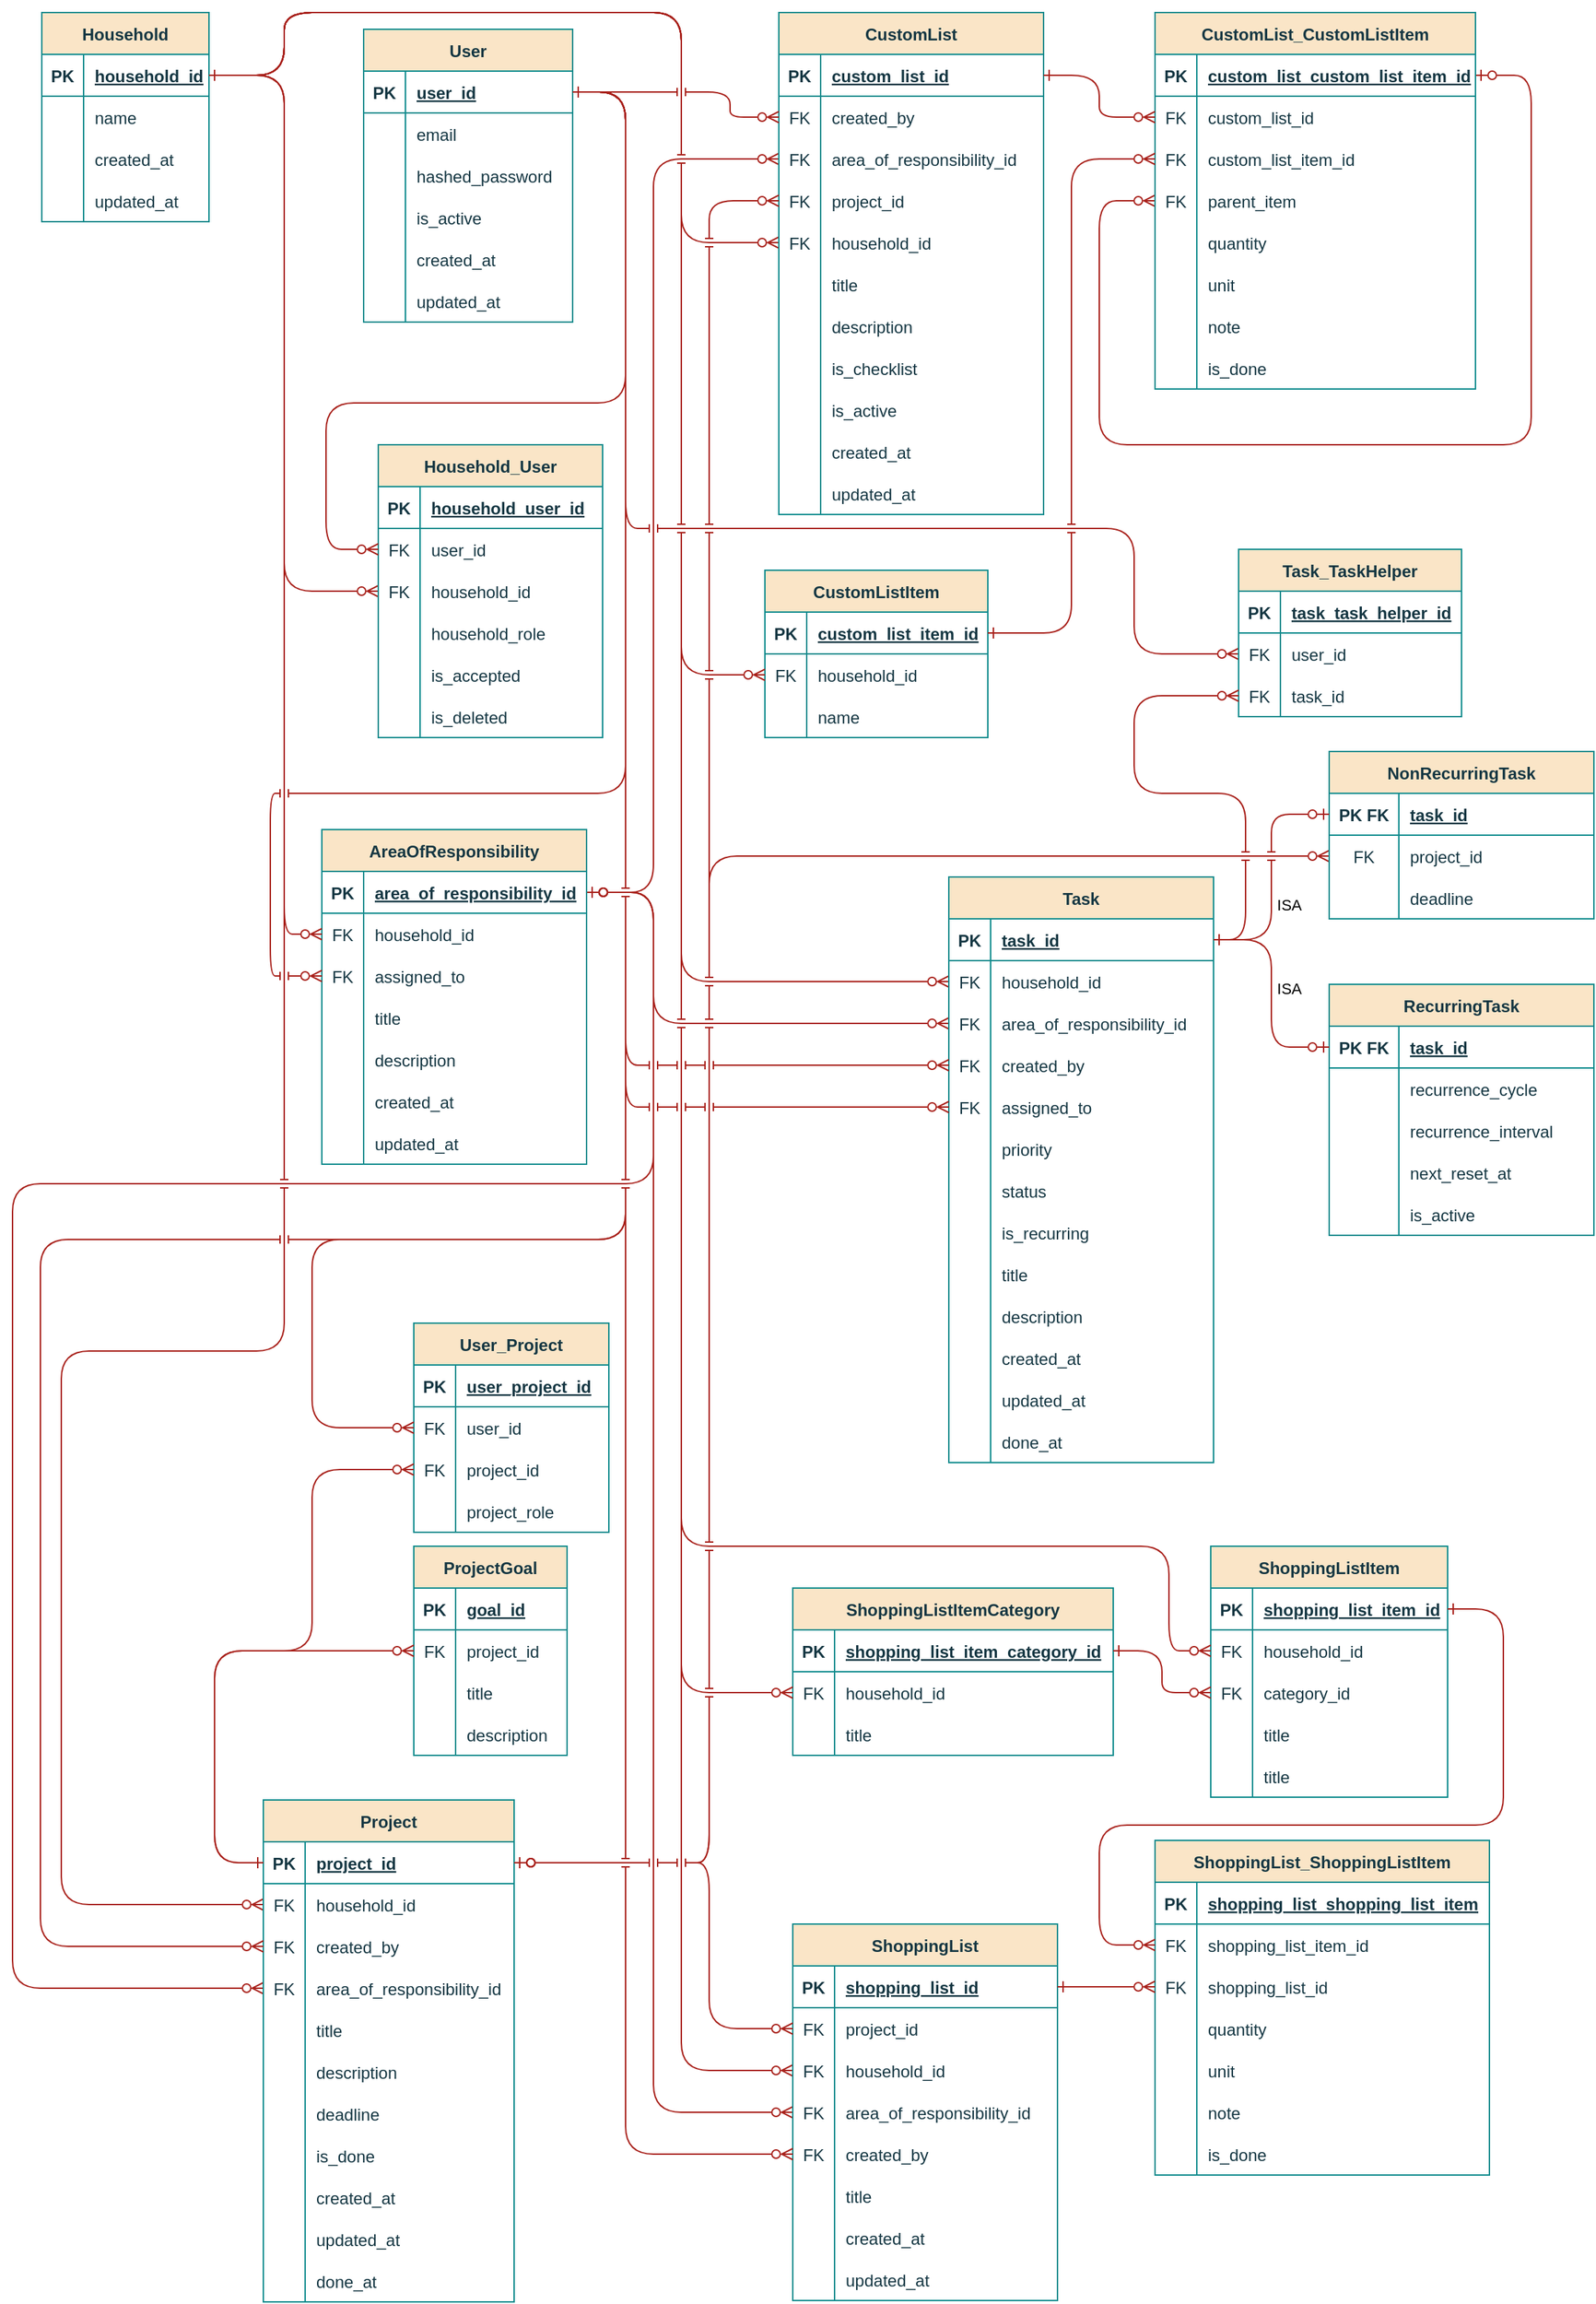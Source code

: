 <mxfile version="26.0.9">
  <diagram name="Page-1" id="a7904f86-f2b4-8e86-fa97-74104820619b">
    <mxGraphModel dx="5581" dy="1197" grid="1" gridSize="10" guides="1" tooltips="1" connect="1" arrows="1" fold="1" page="1" pageScale="1" pageWidth="1169" pageHeight="1654" background="none" math="0" shadow="0" adaptiveColors="auto">
      <root>
        <mxCell id="0" />
        <mxCell id="1" parent="0" />
        <mxCell id="FvX2M17dOPo8A33Ue2go-15" style="edgeStyle=orthogonalEdgeStyle;shape=connector;curved=0;rounded=1;comic=0;jumpStyle=line;orthogonalLoop=1;jettySize=auto;html=1;exitX=1;exitY=0.5;exitDx=0;exitDy=0;entryX=0;entryY=0.5;entryDx=0;entryDy=0;shadow=0;strokeColor=#A8201A;align=center;verticalAlign=middle;arcSize=40;fontFamily=Helvetica;fontSize=11;fontColor=default;labelBackgroundColor=none;startArrow=ERone;startFill=0;endArrow=ERzeroToMany;endFill=0;" parent="1" source="5RcGz-EkIVtvOjdIcAyz-2" target="FvX2M17dOPo8A33Ue2go-5" edge="1">
          <mxGeometry relative="1" as="geometry">
            <Array as="points">
              <mxPoint x="-3300" y="55" />
              <mxPoint x="-3300" y="425" />
            </Array>
          </mxGeometry>
        </mxCell>
        <mxCell id="5RcGz-EkIVtvOjdIcAyz-476" style="edgeStyle=orthogonalEdgeStyle;shape=connector;curved=0;rounded=1;jumpStyle=line;orthogonalLoop=1;jettySize=auto;html=1;exitX=1;exitY=0.5;exitDx=0;exitDy=0;entryX=0;entryY=0.5;entryDx=0;entryDy=0;align=center;verticalAlign=middle;arcSize=40;fontFamily=Helvetica;fontSize=11;fontColor=default;labelBackgroundColor=none;startArrow=ERzeroToOne;startFill=0;endArrow=ERzeroToMany;endFill=0;shadow=0;comic=0;enumerate=0;strokeColor=#A8201A;" parent="1" source="5RcGz-EkIVtvOjdIcAyz-62" target="5RcGz-EkIVtvOjdIcAyz-279" edge="1">
          <mxGeometry relative="1" as="geometry">
            <Array as="points">
              <mxPoint x="-3035" y="641" />
              <mxPoint x="-3035" y="735" />
            </Array>
          </mxGeometry>
        </mxCell>
        <mxCell id="5RcGz-EkIVtvOjdIcAyz-477" style="edgeStyle=orthogonalEdgeStyle;shape=connector;curved=0;rounded=1;jumpStyle=line;orthogonalLoop=1;jettySize=auto;html=1;exitX=1;exitY=0.5;exitDx=0;exitDy=0;entryX=0;entryY=0.5;entryDx=0;entryDy=0;align=center;verticalAlign=middle;arcSize=40;fontFamily=Helvetica;fontSize=11;fontColor=default;labelBackgroundColor=none;startArrow=ERzeroToOne;startFill=0;endArrow=ERzeroToMany;endFill=0;shadow=0;comic=0;enumerate=0;strokeColor=#A8201A;" parent="1" source="5RcGz-EkIVtvOjdIcAyz-62" target="5RcGz-EkIVtvOjdIcAyz-344" edge="1">
          <mxGeometry relative="1" as="geometry">
            <Array as="points">
              <mxPoint x="-3035" y="641" />
              <mxPoint x="-3035" y="1516" />
            </Array>
          </mxGeometry>
        </mxCell>
        <mxCell id="5RcGz-EkIVtvOjdIcAyz-475" style="edgeStyle=orthogonalEdgeStyle;shape=connector;curved=0;rounded=1;jumpStyle=line;orthogonalLoop=1;jettySize=auto;html=1;exitX=1;exitY=0.5;exitDx=0;exitDy=0;entryX=0;entryY=0.5;entryDx=0;entryDy=0;align=center;verticalAlign=middle;arcSize=40;fontFamily=Helvetica;fontSize=11;fontColor=default;labelBackgroundColor=none;startArrow=ERzeroToOne;startFill=0;endArrow=ERzeroToMany;endFill=0;shadow=0;comic=0;enumerate=0;strokeColor=#A8201A;" parent="1" source="5RcGz-EkIVtvOjdIcAyz-62" target="5RcGz-EkIVtvOjdIcAyz-172" edge="1">
          <mxGeometry relative="1" as="geometry">
            <Array as="points">
              <mxPoint x="-3035" y="641" />
              <mxPoint x="-3035" y="115" />
            </Array>
          </mxGeometry>
        </mxCell>
        <mxCell id="FvX2M17dOPo8A33Ue2go-20" style="edgeStyle=orthogonalEdgeStyle;shape=connector;curved=0;rounded=1;comic=0;jumpStyle=line;orthogonalLoop=1;jettySize=auto;html=1;exitX=1;exitY=0.5;exitDx=0;exitDy=0;entryX=0;entryY=0.5;entryDx=0;entryDy=0;shadow=0;strokeColor=#A8201A;align=center;verticalAlign=middle;arcSize=40;fontFamily=Helvetica;fontSize=11;fontColor=default;labelBackgroundColor=none;startArrow=ERone;startFill=0;endArrow=ERzeroToMany;endFill=0;" parent="1" source="5RcGz-EkIVtvOjdIcAyz-2" target="FvX2M17dOPo8A33Ue2go-17" edge="1">
          <mxGeometry relative="1" as="geometry">
            <Array as="points">
              <mxPoint x="-3300" y="55" />
              <mxPoint x="-3300" y="10" />
              <mxPoint x="-3015" y="10" />
              <mxPoint x="-3015" y="175" />
            </Array>
          </mxGeometry>
        </mxCell>
        <mxCell id="5RcGz-EkIVtvOjdIcAyz-478" style="edgeStyle=orthogonalEdgeStyle;shape=connector;curved=0;rounded=1;jumpStyle=line;orthogonalLoop=1;jettySize=auto;html=1;exitX=1;exitY=0.5;exitDx=0;exitDy=0;entryX=0;entryY=0.5;entryDx=0;entryDy=0;align=center;verticalAlign=middle;arcSize=40;fontFamily=Helvetica;fontSize=11;fontColor=default;labelBackgroundColor=none;startArrow=ERzeroToOne;startFill=0;endArrow=ERzeroToMany;endFill=0;shadow=0;comic=0;enumerate=0;strokeColor=#A8201A;" parent="1" source="5RcGz-EkIVtvOjdIcAyz-62" target="5RcGz-EkIVtvOjdIcAyz-87" edge="1">
          <mxGeometry relative="1" as="geometry">
            <Array as="points">
              <mxPoint x="-3035" y="641" />
              <mxPoint x="-3035" y="850" />
              <mxPoint x="-3495" y="850" />
              <mxPoint x="-3495" y="1427" />
            </Array>
          </mxGeometry>
        </mxCell>
        <mxCell id="5RcGz-EkIVtvOjdIcAyz-502" style="edgeStyle=orthogonalEdgeStyle;shape=connector;curved=0;rounded=1;jumpStyle=line;orthogonalLoop=1;jettySize=auto;html=1;exitX=1;exitY=0.5;exitDx=0;exitDy=0;entryX=0;entryY=0.5;entryDx=0;entryDy=0;align=center;verticalAlign=middle;arcSize=40;fontFamily=Helvetica;fontSize=11;fontColor=default;labelBackgroundColor=none;startArrow=ERzeroToOne;startFill=0;endArrow=ERzeroToMany;endFill=0;shadow=0;comic=0;enumerate=0;strokeColor=#A8201A;" parent="1" source="5RcGz-EkIVtvOjdIcAyz-231" target="5RcGz-EkIVtvOjdIcAyz-234" edge="1">
          <mxGeometry relative="1" as="geometry">
            <Array as="points">
              <mxPoint x="-2405" y="55" />
              <mxPoint x="-2405" y="320" />
              <mxPoint x="-2715" y="320" />
              <mxPoint x="-2715" y="145" />
            </Array>
          </mxGeometry>
        </mxCell>
        <mxCell id="5RcGz-EkIVtvOjdIcAyz-499" style="edgeStyle=orthogonalEdgeStyle;shape=connector;curved=0;rounded=1;jumpStyle=line;orthogonalLoop=1;jettySize=auto;html=1;exitX=1;exitY=0.5;exitDx=0;exitDy=0;entryX=0;entryY=0.5;entryDx=0;entryDy=0;align=center;verticalAlign=middle;arcSize=40;fontFamily=Helvetica;fontSize=11;fontColor=default;labelBackgroundColor=none;startArrow=ERone;startFill=0;endArrow=ERzeroToMany;endFill=0;shadow=0;comic=0;enumerate=0;strokeColor=#A8201A;" parent="1" source="5RcGz-EkIVtvOjdIcAyz-28" target="5RcGz-EkIVtvOjdIcAyz-438" edge="1">
          <mxGeometry relative="1" as="geometry">
            <Array as="points">
              <mxPoint x="-3055" y="67" />
              <mxPoint x="-3055" y="380" />
              <mxPoint x="-2690" y="380" />
              <mxPoint x="-2690" y="470" />
            </Array>
          </mxGeometry>
        </mxCell>
        <mxCell id="FvX2M17dOPo8A33Ue2go-28" style="edgeStyle=orthogonalEdgeStyle;shape=connector;curved=0;rounded=1;comic=0;jumpStyle=line;orthogonalLoop=1;jettySize=auto;html=1;exitX=1;exitY=0.5;exitDx=0;exitDy=0;entryX=0;entryY=0.5;entryDx=0;entryDy=0;shadow=0;strokeColor=#A8201A;align=center;verticalAlign=middle;arcSize=40;fontFamily=Helvetica;fontSize=11;fontColor=default;labelBackgroundColor=none;startArrow=ERone;startFill=0;endArrow=ERzeroToMany;endFill=0;" parent="1" source="5RcGz-EkIVtvOjdIcAyz-2" target="FvX2M17dOPo8A33Ue2go-25" edge="1">
          <mxGeometry relative="1" as="geometry">
            <Array as="points">
              <mxPoint x="-3300" y="55" />
              <mxPoint x="-3300" y="10" />
              <mxPoint x="-3015" y="10" />
              <mxPoint x="-3015" y="1486" />
            </Array>
          </mxGeometry>
        </mxCell>
        <mxCell id="FvX2M17dOPo8A33Ue2go-24" style="edgeStyle=orthogonalEdgeStyle;shape=connector;curved=0;rounded=1;comic=0;jumpStyle=line;orthogonalLoop=1;jettySize=auto;html=1;exitX=1;exitY=0.5;exitDx=0;exitDy=0;entryX=0;entryY=0.5;entryDx=0;entryDy=0;shadow=0;strokeColor=#A8201A;align=center;verticalAlign=middle;arcSize=40;fontFamily=Helvetica;fontSize=11;fontColor=default;labelBackgroundColor=none;startArrow=ERone;startFill=0;endArrow=ERzeroToMany;endFill=0;" parent="1" source="5RcGz-EkIVtvOjdIcAyz-2" target="FvX2M17dOPo8A33Ue2go-21" edge="1">
          <mxGeometry relative="1" as="geometry">
            <Array as="points">
              <mxPoint x="-3300" y="55" />
              <mxPoint x="-3300" y="10" />
              <mxPoint x="-3015" y="10" />
              <mxPoint x="-3015" y="705" />
            </Array>
          </mxGeometry>
        </mxCell>
        <mxCell id="5RcGz-EkIVtvOjdIcAyz-1" value="Household" style="shape=table;startSize=30;container=1;collapsible=1;childLayout=tableLayout;fixedRows=1;rowLines=0;fontStyle=1;align=center;resizeLast=1;rounded=0;labelBackgroundColor=none;shadow=0;comic=0;enumerate=0;fillColor=#FAE5C7;strokeColor=#0F8B8D;fontColor=#143642;" parent="1" vertex="1">
          <mxGeometry x="-3474" y="10" width="120" height="150" as="geometry" />
        </mxCell>
        <mxCell id="5RcGz-EkIVtvOjdIcAyz-2" value="" style="shape=tableRow;horizontal=0;startSize=0;swimlaneHead=0;swimlaneBody=0;fillColor=none;collapsible=0;dropTarget=0;points=[[0,0.5],[1,0.5]];portConstraint=eastwest;top=0;left=0;right=0;bottom=1;rounded=0;labelBackgroundColor=none;shadow=0;comic=0;enumerate=0;strokeColor=#0F8B8D;fontColor=#143642;" parent="5RcGz-EkIVtvOjdIcAyz-1" vertex="1">
          <mxGeometry y="30" width="120" height="30" as="geometry" />
        </mxCell>
        <mxCell id="5RcGz-EkIVtvOjdIcAyz-3" value="PK" style="shape=partialRectangle;overflow=hidden;connectable=0;fillColor=none;top=0;left=0;bottom=0;right=0;fontStyle=1;rounded=0;labelBackgroundColor=none;shadow=0;comic=0;enumerate=0;strokeColor=#0F8B8D;fontColor=#143642;" parent="5RcGz-EkIVtvOjdIcAyz-2" vertex="1">
          <mxGeometry width="30" height="30" as="geometry">
            <mxRectangle width="30" height="30" as="alternateBounds" />
          </mxGeometry>
        </mxCell>
        <mxCell id="5RcGz-EkIVtvOjdIcAyz-4" value="household_id" style="shape=partialRectangle;overflow=hidden;connectable=0;fillColor=none;align=left;top=0;left=0;bottom=0;right=0;spacingLeft=6;fontStyle=5;rounded=0;labelBackgroundColor=none;shadow=0;comic=0;enumerate=0;strokeColor=#0F8B8D;fontColor=#143642;" parent="5RcGz-EkIVtvOjdIcAyz-2" vertex="1">
          <mxGeometry x="30" width="90" height="30" as="geometry">
            <mxRectangle width="90" height="30" as="alternateBounds" />
          </mxGeometry>
        </mxCell>
        <mxCell id="5RcGz-EkIVtvOjdIcAyz-5" value="" style="shape=tableRow;horizontal=0;startSize=0;swimlaneHead=0;swimlaneBody=0;fillColor=none;collapsible=0;dropTarget=0;points=[[0,0.5],[1,0.5]];portConstraint=eastwest;top=0;left=0;right=0;bottom=0;rounded=0;labelBackgroundColor=none;shadow=0;comic=0;enumerate=0;strokeColor=#0F8B8D;fontColor=#143642;" parent="5RcGz-EkIVtvOjdIcAyz-1" vertex="1">
          <mxGeometry y="60" width="120" height="30" as="geometry" />
        </mxCell>
        <mxCell id="5RcGz-EkIVtvOjdIcAyz-6" value="" style="shape=partialRectangle;overflow=hidden;connectable=0;fillColor=none;top=0;left=0;bottom=0;right=0;rounded=0;labelBackgroundColor=none;shadow=0;comic=0;enumerate=0;strokeColor=#0F8B8D;fontColor=#143642;" parent="5RcGz-EkIVtvOjdIcAyz-5" vertex="1">
          <mxGeometry width="30" height="30" as="geometry">
            <mxRectangle width="30" height="30" as="alternateBounds" />
          </mxGeometry>
        </mxCell>
        <mxCell id="5RcGz-EkIVtvOjdIcAyz-7" value="name" style="shape=partialRectangle;overflow=hidden;connectable=0;fillColor=none;align=left;top=0;left=0;bottom=0;right=0;spacingLeft=6;rounded=0;labelBackgroundColor=none;shadow=0;comic=0;enumerate=0;strokeColor=#0F8B8D;fontColor=#143642;" parent="5RcGz-EkIVtvOjdIcAyz-5" vertex="1">
          <mxGeometry x="30" width="90" height="30" as="geometry">
            <mxRectangle width="90" height="30" as="alternateBounds" />
          </mxGeometry>
        </mxCell>
        <mxCell id="5RcGz-EkIVtvOjdIcAyz-8" value="" style="shape=tableRow;horizontal=0;startSize=0;swimlaneHead=0;swimlaneBody=0;fillColor=none;collapsible=0;dropTarget=0;points=[[0,0.5],[1,0.5]];portConstraint=eastwest;top=0;left=0;right=0;bottom=0;rounded=0;labelBackgroundColor=none;shadow=0;comic=0;enumerate=0;strokeColor=#0F8B8D;fontColor=#143642;" parent="5RcGz-EkIVtvOjdIcAyz-1" vertex="1">
          <mxGeometry y="90" width="120" height="30" as="geometry" />
        </mxCell>
        <mxCell id="5RcGz-EkIVtvOjdIcAyz-9" value="" style="shape=partialRectangle;overflow=hidden;connectable=0;fillColor=none;top=0;left=0;bottom=0;right=0;rounded=0;labelBackgroundColor=none;shadow=0;comic=0;enumerate=0;strokeColor=#0F8B8D;fontColor=#143642;" parent="5RcGz-EkIVtvOjdIcAyz-8" vertex="1">
          <mxGeometry width="30" height="30" as="geometry">
            <mxRectangle width="30" height="30" as="alternateBounds" />
          </mxGeometry>
        </mxCell>
        <mxCell id="5RcGz-EkIVtvOjdIcAyz-10" value="created_at" style="shape=partialRectangle;overflow=hidden;connectable=0;fillColor=none;align=left;top=0;left=0;bottom=0;right=0;spacingLeft=6;rounded=0;labelBackgroundColor=none;shadow=0;comic=0;enumerate=0;strokeColor=#0F8B8D;fontColor=#143642;" parent="5RcGz-EkIVtvOjdIcAyz-8" vertex="1">
          <mxGeometry x="30" width="90" height="30" as="geometry">
            <mxRectangle width="90" height="30" as="alternateBounds" />
          </mxGeometry>
        </mxCell>
        <mxCell id="5RcGz-EkIVtvOjdIcAyz-11" value="" style="shape=tableRow;horizontal=0;startSize=0;swimlaneHead=0;swimlaneBody=0;fillColor=none;collapsible=0;dropTarget=0;points=[[0,0.5],[1,0.5]];portConstraint=eastwest;top=0;left=0;right=0;bottom=0;rounded=0;labelBackgroundColor=none;shadow=0;comic=0;enumerate=0;strokeColor=#0F8B8D;fontColor=#143642;" parent="5RcGz-EkIVtvOjdIcAyz-1" vertex="1">
          <mxGeometry y="120" width="120" height="30" as="geometry" />
        </mxCell>
        <mxCell id="5RcGz-EkIVtvOjdIcAyz-12" value="" style="shape=partialRectangle;overflow=hidden;connectable=0;fillColor=none;top=0;left=0;bottom=0;right=0;rounded=0;labelBackgroundColor=none;shadow=0;comic=0;enumerate=0;strokeColor=#0F8B8D;fontColor=#143642;" parent="5RcGz-EkIVtvOjdIcAyz-11" vertex="1">
          <mxGeometry width="30" height="30" as="geometry">
            <mxRectangle width="30" height="30" as="alternateBounds" />
          </mxGeometry>
        </mxCell>
        <mxCell id="5RcGz-EkIVtvOjdIcAyz-13" value="updated_at" style="shape=partialRectangle;overflow=hidden;connectable=0;fillColor=none;align=left;top=0;left=0;bottom=0;right=0;spacingLeft=6;rounded=0;labelBackgroundColor=none;shadow=0;comic=0;enumerate=0;strokeColor=#0F8B8D;fontColor=#143642;" parent="5RcGz-EkIVtvOjdIcAyz-11" vertex="1">
          <mxGeometry x="30" width="90" height="30" as="geometry">
            <mxRectangle width="90" height="30" as="alternateBounds" />
          </mxGeometry>
        </mxCell>
        <mxCell id="FvX2M17dOPo8A33Ue2go-33" style="edgeStyle=orthogonalEdgeStyle;shape=connector;curved=0;rounded=1;comic=0;jumpStyle=line;orthogonalLoop=1;jettySize=auto;html=1;exitX=1;exitY=0.5;exitDx=0;exitDy=0;entryX=0;entryY=0.5;entryDx=0;entryDy=0;shadow=0;strokeColor=#A8201A;align=center;verticalAlign=middle;arcSize=40;fontFamily=Helvetica;fontSize=11;fontColor=default;labelBackgroundColor=none;startArrow=ERone;startFill=0;endArrow=ERzeroToMany;endFill=0;" parent="1" source="5RcGz-EkIVtvOjdIcAyz-2" target="FvX2M17dOPo8A33Ue2go-30" edge="1">
          <mxGeometry relative="1" as="geometry">
            <Array as="points">
              <mxPoint x="-3300" y="55" />
              <mxPoint x="-3300" y="970" />
              <mxPoint x="-3460" y="970" />
              <mxPoint x="-3460" y="1367" />
            </Array>
          </mxGeometry>
        </mxCell>
        <mxCell id="5RcGz-EkIVtvOjdIcAyz-21" value="User" style="shape=table;startSize=30;container=1;collapsible=1;childLayout=tableLayout;fixedRows=1;rowLines=0;fontStyle=1;align=center;resizeLast=1;shadow=0;rounded=0;labelBackgroundColor=none;comic=0;enumerate=0;fillColor=#FAE5C7;strokeColor=#0F8B8D;fontColor=#143642;" parent="1" vertex="1">
          <mxGeometry x="-3243" y="22" width="150" height="210" as="geometry">
            <mxRectangle x="-3120" y="20" width="70" height="30" as="alternateBounds" />
          </mxGeometry>
        </mxCell>
        <mxCell id="5RcGz-EkIVtvOjdIcAyz-28" value="" style="shape=tableRow;horizontal=0;startSize=0;swimlaneHead=0;swimlaneBody=0;fillColor=none;collapsible=0;dropTarget=0;points=[[0,0.5],[1,0.5]];portConstraint=eastwest;top=0;left=0;right=0;bottom=1;shadow=0;rounded=0;labelBackgroundColor=none;comic=0;enumerate=0;strokeColor=#0F8B8D;fontColor=#143642;" parent="5RcGz-EkIVtvOjdIcAyz-21" vertex="1">
          <mxGeometry y="30" width="150" height="30" as="geometry" />
        </mxCell>
        <mxCell id="5RcGz-EkIVtvOjdIcAyz-29" value="PK" style="shape=partialRectangle;overflow=hidden;connectable=0;fillColor=none;top=0;left=0;bottom=0;right=0;fontStyle=1;shadow=0;rounded=0;labelBackgroundColor=none;comic=0;enumerate=0;strokeColor=#0F8B8D;fontColor=#143642;" parent="5RcGz-EkIVtvOjdIcAyz-28" vertex="1">
          <mxGeometry width="30" height="30" as="geometry">
            <mxRectangle width="30" height="30" as="alternateBounds" />
          </mxGeometry>
        </mxCell>
        <mxCell id="5RcGz-EkIVtvOjdIcAyz-30" value="user_id" style="shape=partialRectangle;overflow=hidden;connectable=0;fillColor=none;align=left;top=0;left=0;bottom=0;right=0;spacingLeft=6;fontStyle=5;shadow=0;rounded=0;labelBackgroundColor=none;comic=0;enumerate=0;strokeColor=#0F8B8D;fontColor=#143642;" parent="5RcGz-EkIVtvOjdIcAyz-28" vertex="1">
          <mxGeometry x="30" width="120" height="30" as="geometry">
            <mxRectangle width="120" height="30" as="alternateBounds" />
          </mxGeometry>
        </mxCell>
        <mxCell id="5RcGz-EkIVtvOjdIcAyz-31" value="" style="shape=tableRow;horizontal=0;startSize=0;swimlaneHead=0;swimlaneBody=0;fillColor=none;collapsible=0;dropTarget=0;points=[[0,0.5],[1,0.5]];portConstraint=eastwest;top=0;left=0;right=0;bottom=0;shadow=0;rounded=0;labelBackgroundColor=none;comic=0;enumerate=0;strokeColor=#0F8B8D;fontColor=#143642;" parent="5RcGz-EkIVtvOjdIcAyz-21" vertex="1">
          <mxGeometry y="60" width="150" height="30" as="geometry" />
        </mxCell>
        <mxCell id="5RcGz-EkIVtvOjdIcAyz-32" value="" style="shape=partialRectangle;overflow=hidden;connectable=0;fillColor=none;top=0;left=0;bottom=0;right=0;shadow=0;rounded=0;labelBackgroundColor=none;comic=0;enumerate=0;strokeColor=#0F8B8D;fontColor=#143642;" parent="5RcGz-EkIVtvOjdIcAyz-31" vertex="1">
          <mxGeometry width="30" height="30" as="geometry">
            <mxRectangle width="30" height="30" as="alternateBounds" />
          </mxGeometry>
        </mxCell>
        <mxCell id="5RcGz-EkIVtvOjdIcAyz-33" value="email" style="shape=partialRectangle;overflow=hidden;connectable=0;fillColor=none;align=left;top=0;left=0;bottom=0;right=0;spacingLeft=6;shadow=0;rounded=0;labelBackgroundColor=none;comic=0;enumerate=0;strokeColor=#0F8B8D;fontColor=#143642;" parent="5RcGz-EkIVtvOjdIcAyz-31" vertex="1">
          <mxGeometry x="30" width="120" height="30" as="geometry">
            <mxRectangle width="120" height="30" as="alternateBounds" />
          </mxGeometry>
        </mxCell>
        <mxCell id="5RcGz-EkIVtvOjdIcAyz-37" value="" style="shape=tableRow;horizontal=0;startSize=0;swimlaneHead=0;swimlaneBody=0;fillColor=none;collapsible=0;dropTarget=0;points=[[0,0.5],[1,0.5]];portConstraint=eastwest;top=0;left=0;right=0;bottom=0;shadow=0;rounded=0;labelBackgroundColor=none;comic=0;enumerate=0;strokeColor=#0F8B8D;fontColor=#143642;" parent="5RcGz-EkIVtvOjdIcAyz-21" vertex="1">
          <mxGeometry y="90" width="150" height="30" as="geometry" />
        </mxCell>
        <mxCell id="5RcGz-EkIVtvOjdIcAyz-38" value="" style="shape=partialRectangle;overflow=hidden;connectable=0;fillColor=none;top=0;left=0;bottom=0;right=0;shadow=0;rounded=0;labelBackgroundColor=none;comic=0;enumerate=0;strokeColor=#0F8B8D;fontColor=#143642;" parent="5RcGz-EkIVtvOjdIcAyz-37" vertex="1">
          <mxGeometry width="30" height="30" as="geometry">
            <mxRectangle width="30" height="30" as="alternateBounds" />
          </mxGeometry>
        </mxCell>
        <mxCell id="5RcGz-EkIVtvOjdIcAyz-39" value="hashed_password" style="shape=partialRectangle;overflow=hidden;connectable=0;fillColor=none;align=left;top=0;left=0;bottom=0;right=0;spacingLeft=6;shadow=0;rounded=0;labelBackgroundColor=none;comic=0;enumerate=0;strokeColor=#0F8B8D;fontColor=#143642;" parent="5RcGz-EkIVtvOjdIcAyz-37" vertex="1">
          <mxGeometry x="30" width="120" height="30" as="geometry">
            <mxRectangle width="120" height="30" as="alternateBounds" />
          </mxGeometry>
        </mxCell>
        <mxCell id="5RcGz-EkIVtvOjdIcAyz-40" value="" style="shape=tableRow;horizontal=0;startSize=0;swimlaneHead=0;swimlaneBody=0;fillColor=none;collapsible=0;dropTarget=0;points=[[0,0.5],[1,0.5]];portConstraint=eastwest;top=0;left=0;right=0;bottom=0;shadow=0;rounded=0;labelBackgroundColor=none;comic=0;enumerate=0;strokeColor=#0F8B8D;fontColor=#143642;" parent="5RcGz-EkIVtvOjdIcAyz-21" vertex="1">
          <mxGeometry y="120" width="150" height="30" as="geometry" />
        </mxCell>
        <mxCell id="5RcGz-EkIVtvOjdIcAyz-41" value="" style="shape=partialRectangle;overflow=hidden;connectable=0;fillColor=none;top=0;left=0;bottom=0;right=0;shadow=0;rounded=0;labelBackgroundColor=none;comic=0;enumerate=0;strokeColor=#0F8B8D;fontColor=#143642;" parent="5RcGz-EkIVtvOjdIcAyz-40" vertex="1">
          <mxGeometry width="30" height="30" as="geometry">
            <mxRectangle width="30" height="30" as="alternateBounds" />
          </mxGeometry>
        </mxCell>
        <mxCell id="5RcGz-EkIVtvOjdIcAyz-42" value="is_active" style="shape=partialRectangle;overflow=hidden;connectable=0;fillColor=none;align=left;top=0;left=0;bottom=0;right=0;spacingLeft=6;shadow=0;rounded=0;labelBackgroundColor=none;comic=0;enumerate=0;strokeColor=#0F8B8D;fontColor=#143642;" parent="5RcGz-EkIVtvOjdIcAyz-40" vertex="1">
          <mxGeometry x="30" width="120" height="30" as="geometry">
            <mxRectangle width="120" height="30" as="alternateBounds" />
          </mxGeometry>
        </mxCell>
        <mxCell id="5RcGz-EkIVtvOjdIcAyz-43" value="" style="shape=tableRow;horizontal=0;startSize=0;swimlaneHead=0;swimlaneBody=0;fillColor=none;collapsible=0;dropTarget=0;points=[[0,0.5],[1,0.5]];portConstraint=eastwest;top=0;left=0;right=0;bottom=0;shadow=0;rounded=0;labelBackgroundColor=none;comic=0;enumerate=0;strokeColor=#0F8B8D;fontColor=#143642;" parent="5RcGz-EkIVtvOjdIcAyz-21" vertex="1">
          <mxGeometry y="150" width="150" height="30" as="geometry" />
        </mxCell>
        <mxCell id="5RcGz-EkIVtvOjdIcAyz-44" value="" style="shape=partialRectangle;overflow=hidden;connectable=0;fillColor=none;top=0;left=0;bottom=0;right=0;shadow=0;rounded=0;labelBackgroundColor=none;comic=0;enumerate=0;strokeColor=#0F8B8D;fontColor=#143642;" parent="5RcGz-EkIVtvOjdIcAyz-43" vertex="1">
          <mxGeometry width="30" height="30" as="geometry">
            <mxRectangle width="30" height="30" as="alternateBounds" />
          </mxGeometry>
        </mxCell>
        <mxCell id="5RcGz-EkIVtvOjdIcAyz-45" value="created_at" style="shape=partialRectangle;overflow=hidden;connectable=0;fillColor=none;align=left;top=0;left=0;bottom=0;right=0;spacingLeft=6;shadow=0;rounded=0;labelBackgroundColor=none;comic=0;enumerate=0;strokeColor=#0F8B8D;fontColor=#143642;" parent="5RcGz-EkIVtvOjdIcAyz-43" vertex="1">
          <mxGeometry x="30" width="120" height="30" as="geometry">
            <mxRectangle width="120" height="30" as="alternateBounds" />
          </mxGeometry>
        </mxCell>
        <mxCell id="5RcGz-EkIVtvOjdIcAyz-46" value="" style="shape=tableRow;horizontal=0;startSize=0;swimlaneHead=0;swimlaneBody=0;fillColor=none;collapsible=0;dropTarget=0;points=[[0,0.5],[1,0.5]];portConstraint=eastwest;top=0;left=0;right=0;bottom=0;shadow=0;rounded=0;labelBackgroundColor=none;comic=0;enumerate=0;strokeColor=#0F8B8D;fontColor=#143642;" parent="5RcGz-EkIVtvOjdIcAyz-21" vertex="1">
          <mxGeometry y="180" width="150" height="30" as="geometry" />
        </mxCell>
        <mxCell id="5RcGz-EkIVtvOjdIcAyz-47" value="" style="shape=partialRectangle;overflow=hidden;connectable=0;fillColor=none;top=0;left=0;bottom=0;right=0;shadow=0;rounded=0;labelBackgroundColor=none;comic=0;enumerate=0;strokeColor=#0F8B8D;fontColor=#143642;" parent="5RcGz-EkIVtvOjdIcAyz-46" vertex="1">
          <mxGeometry width="30" height="30" as="geometry">
            <mxRectangle width="30" height="30" as="alternateBounds" />
          </mxGeometry>
        </mxCell>
        <mxCell id="5RcGz-EkIVtvOjdIcAyz-48" value="updated_at" style="shape=partialRectangle;overflow=hidden;connectable=0;fillColor=none;align=left;top=0;left=0;bottom=0;right=0;spacingLeft=6;shadow=0;rounded=0;labelBackgroundColor=none;comic=0;enumerate=0;strokeColor=#0F8B8D;fontColor=#143642;" parent="5RcGz-EkIVtvOjdIcAyz-46" vertex="1">
          <mxGeometry x="30" width="120" height="30" as="geometry">
            <mxRectangle width="120" height="30" as="alternateBounds" />
          </mxGeometry>
        </mxCell>
        <mxCell id="5RcGz-EkIVtvOjdIcAyz-58" value="AreaOfResponsibility" style="shape=table;startSize=30;container=1;collapsible=1;childLayout=tableLayout;fixedRows=1;rowLines=0;fontStyle=1;align=center;resizeLast=1;rounded=0;labelBackgroundColor=none;shadow=0;comic=0;enumerate=0;fillColor=#FAE5C7;strokeColor=#0F8B8D;fontColor=#143642;" parent="1" vertex="1">
          <mxGeometry x="-3273" y="596" width="190" height="240" as="geometry" />
        </mxCell>
        <mxCell id="5RcGz-EkIVtvOjdIcAyz-62" value="" style="shape=tableRow;horizontal=0;startSize=0;swimlaneHead=0;swimlaneBody=0;fillColor=none;collapsible=0;dropTarget=0;points=[[0,0.5],[1,0.5]];portConstraint=eastwest;top=0;left=0;right=0;bottom=1;fontStyle=0;rounded=0;labelBackgroundColor=none;shadow=0;comic=0;enumerate=0;strokeColor=#0F8B8D;fontColor=#143642;" parent="5RcGz-EkIVtvOjdIcAyz-58" vertex="1">
          <mxGeometry y="30" width="190" height="30" as="geometry" />
        </mxCell>
        <mxCell id="5RcGz-EkIVtvOjdIcAyz-63" value="PK" style="shape=partialRectangle;overflow=hidden;connectable=0;fillColor=none;top=0;left=0;bottom=0;right=0;fontStyle=1;rounded=0;labelBackgroundColor=none;shadow=0;comic=0;enumerate=0;strokeColor=#0F8B8D;fontColor=#143642;" parent="5RcGz-EkIVtvOjdIcAyz-62" vertex="1">
          <mxGeometry width="30" height="30" as="geometry">
            <mxRectangle width="30" height="30" as="alternateBounds" />
          </mxGeometry>
        </mxCell>
        <mxCell id="5RcGz-EkIVtvOjdIcAyz-64" value="area_of_responsibility_id" style="shape=partialRectangle;overflow=hidden;connectable=0;fillColor=none;align=left;top=0;left=0;bottom=0;right=0;spacingLeft=6;fontStyle=5;rounded=0;labelBackgroundColor=none;shadow=0;comic=0;enumerate=0;strokeColor=#0F8B8D;fontColor=#143642;" parent="5RcGz-EkIVtvOjdIcAyz-62" vertex="1">
          <mxGeometry x="30" width="160" height="30" as="geometry">
            <mxRectangle width="160" height="30" as="alternateBounds" />
          </mxGeometry>
        </mxCell>
        <mxCell id="5RcGz-EkIVtvOjdIcAyz-59" value="" style="shape=tableRow;horizontal=0;startSize=0;swimlaneHead=0;swimlaneBody=0;fillColor=none;collapsible=0;dropTarget=0;points=[[0,0.5],[1,0.5]];portConstraint=eastwest;top=0;left=0;right=0;bottom=0;rounded=0;labelBackgroundColor=none;shadow=0;comic=0;enumerate=0;strokeColor=#0F8B8D;fontColor=#143642;" parent="5RcGz-EkIVtvOjdIcAyz-58" vertex="1">
          <mxGeometry y="60" width="190" height="30" as="geometry" />
        </mxCell>
        <mxCell id="5RcGz-EkIVtvOjdIcAyz-60" value="FK" style="shape=partialRectangle;overflow=hidden;connectable=0;fillColor=none;top=0;left=0;bottom=0;right=0;fontStyle=0;rounded=0;labelBackgroundColor=none;shadow=0;comic=0;enumerate=0;strokeColor=#0F8B8D;fontColor=#143642;" parent="5RcGz-EkIVtvOjdIcAyz-59" vertex="1">
          <mxGeometry width="30" height="30" as="geometry">
            <mxRectangle width="30" height="30" as="alternateBounds" />
          </mxGeometry>
        </mxCell>
        <mxCell id="5RcGz-EkIVtvOjdIcAyz-61" value="household_id" style="shape=partialRectangle;overflow=hidden;connectable=0;fillColor=none;align=left;top=0;left=0;bottom=0;right=0;spacingLeft=6;fontStyle=0;rounded=0;labelBackgroundColor=none;shadow=0;comic=0;enumerate=0;strokeColor=#0F8B8D;fontColor=#143642;" parent="5RcGz-EkIVtvOjdIcAyz-59" vertex="1">
          <mxGeometry x="30" width="160" height="30" as="geometry">
            <mxRectangle width="160" height="30" as="alternateBounds" />
          </mxGeometry>
        </mxCell>
        <mxCell id="5RcGz-EkIVtvOjdIcAyz-65" value="" style="shape=tableRow;horizontal=0;startSize=0;swimlaneHead=0;swimlaneBody=0;fillColor=none;collapsible=0;dropTarget=0;points=[[0,0.5],[1,0.5]];portConstraint=eastwest;top=0;left=0;right=0;bottom=0;rounded=0;labelBackgroundColor=none;shadow=0;comic=0;enumerate=0;strokeColor=#0F8B8D;fontColor=#143642;" parent="5RcGz-EkIVtvOjdIcAyz-58" vertex="1">
          <mxGeometry y="90" width="190" height="30" as="geometry" />
        </mxCell>
        <mxCell id="5RcGz-EkIVtvOjdIcAyz-66" value="FK" style="shape=partialRectangle;overflow=hidden;connectable=0;fillColor=none;top=0;left=0;bottom=0;right=0;rounded=0;labelBackgroundColor=none;shadow=0;comic=0;enumerate=0;strokeColor=#0F8B8D;fontColor=#143642;" parent="5RcGz-EkIVtvOjdIcAyz-65" vertex="1">
          <mxGeometry width="30" height="30" as="geometry">
            <mxRectangle width="30" height="30" as="alternateBounds" />
          </mxGeometry>
        </mxCell>
        <mxCell id="5RcGz-EkIVtvOjdIcAyz-67" value="assigned_to" style="shape=partialRectangle;overflow=hidden;connectable=0;fillColor=none;align=left;top=0;left=0;bottom=0;right=0;spacingLeft=6;rounded=0;labelBackgroundColor=none;shadow=0;comic=0;enumerate=0;strokeColor=#0F8B8D;fontColor=#143642;" parent="5RcGz-EkIVtvOjdIcAyz-65" vertex="1">
          <mxGeometry x="30" width="160" height="30" as="geometry">
            <mxRectangle width="160" height="30" as="alternateBounds" />
          </mxGeometry>
        </mxCell>
        <mxCell id="5RcGz-EkIVtvOjdIcAyz-68" value="" style="shape=tableRow;horizontal=0;startSize=0;swimlaneHead=0;swimlaneBody=0;fillColor=none;collapsible=0;dropTarget=0;points=[[0,0.5],[1,0.5]];portConstraint=eastwest;top=0;left=0;right=0;bottom=0;rounded=0;labelBackgroundColor=none;shadow=0;comic=0;enumerate=0;strokeColor=#0F8B8D;fontColor=#143642;" parent="5RcGz-EkIVtvOjdIcAyz-58" vertex="1">
          <mxGeometry y="120" width="190" height="30" as="geometry" />
        </mxCell>
        <mxCell id="5RcGz-EkIVtvOjdIcAyz-69" value="" style="shape=partialRectangle;overflow=hidden;connectable=0;fillColor=none;top=0;left=0;bottom=0;right=0;rounded=0;labelBackgroundColor=none;shadow=0;comic=0;enumerate=0;strokeColor=#0F8B8D;fontColor=#143642;" parent="5RcGz-EkIVtvOjdIcAyz-68" vertex="1">
          <mxGeometry width="30" height="30" as="geometry">
            <mxRectangle width="30" height="30" as="alternateBounds" />
          </mxGeometry>
        </mxCell>
        <mxCell id="5RcGz-EkIVtvOjdIcAyz-70" value="title" style="shape=partialRectangle;overflow=hidden;connectable=0;fillColor=none;align=left;top=0;left=0;bottom=0;right=0;spacingLeft=6;rounded=0;labelBackgroundColor=none;shadow=0;comic=0;enumerate=0;strokeColor=#0F8B8D;fontColor=#143642;" parent="5RcGz-EkIVtvOjdIcAyz-68" vertex="1">
          <mxGeometry x="30" width="160" height="30" as="geometry">
            <mxRectangle width="160" height="30" as="alternateBounds" />
          </mxGeometry>
        </mxCell>
        <mxCell id="5RcGz-EkIVtvOjdIcAyz-71" value="" style="shape=tableRow;horizontal=0;startSize=0;swimlaneHead=0;swimlaneBody=0;fillColor=none;collapsible=0;dropTarget=0;points=[[0,0.5],[1,0.5]];portConstraint=eastwest;top=0;left=0;right=0;bottom=0;rounded=0;labelBackgroundColor=none;shadow=0;comic=0;enumerate=0;strokeColor=#0F8B8D;fontColor=#143642;" parent="5RcGz-EkIVtvOjdIcAyz-58" vertex="1">
          <mxGeometry y="150" width="190" height="30" as="geometry" />
        </mxCell>
        <mxCell id="5RcGz-EkIVtvOjdIcAyz-72" value="" style="shape=partialRectangle;overflow=hidden;connectable=0;fillColor=none;top=0;left=0;bottom=0;right=0;rounded=0;labelBackgroundColor=none;shadow=0;comic=0;enumerate=0;strokeColor=#0F8B8D;fontColor=#143642;" parent="5RcGz-EkIVtvOjdIcAyz-71" vertex="1">
          <mxGeometry width="30" height="30" as="geometry">
            <mxRectangle width="30" height="30" as="alternateBounds" />
          </mxGeometry>
        </mxCell>
        <mxCell id="5RcGz-EkIVtvOjdIcAyz-73" value="description" style="shape=partialRectangle;overflow=hidden;connectable=0;fillColor=none;align=left;top=0;left=0;bottom=0;right=0;spacingLeft=6;rounded=0;labelBackgroundColor=none;shadow=0;comic=0;enumerate=0;strokeColor=#0F8B8D;fontColor=#143642;" parent="5RcGz-EkIVtvOjdIcAyz-71" vertex="1">
          <mxGeometry x="30" width="160" height="30" as="geometry">
            <mxRectangle width="160" height="30" as="alternateBounds" />
          </mxGeometry>
        </mxCell>
        <mxCell id="5RcGz-EkIVtvOjdIcAyz-74" value="" style="shape=tableRow;horizontal=0;startSize=0;swimlaneHead=0;swimlaneBody=0;fillColor=none;collapsible=0;dropTarget=0;points=[[0,0.5],[1,0.5]];portConstraint=eastwest;top=0;left=0;right=0;bottom=0;rounded=0;labelBackgroundColor=none;shadow=0;comic=0;enumerate=0;strokeColor=#0F8B8D;fontColor=#143642;" parent="5RcGz-EkIVtvOjdIcAyz-58" vertex="1">
          <mxGeometry y="180" width="190" height="30" as="geometry" />
        </mxCell>
        <mxCell id="5RcGz-EkIVtvOjdIcAyz-75" value="" style="shape=partialRectangle;overflow=hidden;connectable=0;fillColor=none;top=0;left=0;bottom=0;right=0;rounded=0;labelBackgroundColor=none;shadow=0;comic=0;enumerate=0;strokeColor=#0F8B8D;fontColor=#143642;" parent="5RcGz-EkIVtvOjdIcAyz-74" vertex="1">
          <mxGeometry width="30" height="30" as="geometry">
            <mxRectangle width="30" height="30" as="alternateBounds" />
          </mxGeometry>
        </mxCell>
        <mxCell id="5RcGz-EkIVtvOjdIcAyz-76" value="created_at" style="shape=partialRectangle;overflow=hidden;connectable=0;fillColor=none;align=left;top=0;left=0;bottom=0;right=0;spacingLeft=6;rounded=0;labelBackgroundColor=none;shadow=0;comic=0;enumerate=0;strokeColor=#0F8B8D;fontColor=#143642;" parent="5RcGz-EkIVtvOjdIcAyz-74" vertex="1">
          <mxGeometry x="30" width="160" height="30" as="geometry">
            <mxRectangle width="160" height="30" as="alternateBounds" />
          </mxGeometry>
        </mxCell>
        <mxCell id="5RcGz-EkIVtvOjdIcAyz-77" value="" style="shape=tableRow;horizontal=0;startSize=0;swimlaneHead=0;swimlaneBody=0;fillColor=none;collapsible=0;dropTarget=0;points=[[0,0.5],[1,0.5]];portConstraint=eastwest;top=0;left=0;right=0;bottom=0;rounded=0;labelBackgroundColor=none;shadow=0;comic=0;enumerate=0;strokeColor=#0F8B8D;fontColor=#143642;" parent="5RcGz-EkIVtvOjdIcAyz-58" vertex="1">
          <mxGeometry y="210" width="190" height="30" as="geometry" />
        </mxCell>
        <mxCell id="5RcGz-EkIVtvOjdIcAyz-78" value="" style="shape=partialRectangle;overflow=hidden;connectable=0;fillColor=none;top=0;left=0;bottom=0;right=0;rounded=0;labelBackgroundColor=none;shadow=0;comic=0;enumerate=0;strokeColor=#0F8B8D;fontColor=#143642;" parent="5RcGz-EkIVtvOjdIcAyz-77" vertex="1">
          <mxGeometry width="30" height="30" as="geometry">
            <mxRectangle width="30" height="30" as="alternateBounds" />
          </mxGeometry>
        </mxCell>
        <mxCell id="5RcGz-EkIVtvOjdIcAyz-79" value="updated_at" style="shape=partialRectangle;overflow=hidden;connectable=0;fillColor=none;align=left;top=0;left=0;bottom=0;right=0;spacingLeft=6;rounded=0;labelBackgroundColor=none;shadow=0;comic=0;enumerate=0;strokeColor=#0F8B8D;fontColor=#143642;" parent="5RcGz-EkIVtvOjdIcAyz-77" vertex="1">
          <mxGeometry x="30" width="160" height="30" as="geometry">
            <mxRectangle width="160" height="30" as="alternateBounds" />
          </mxGeometry>
        </mxCell>
        <mxCell id="5RcGz-EkIVtvOjdIcAyz-86" value="Project" style="shape=table;startSize=30;container=1;collapsible=1;childLayout=tableLayout;fixedRows=1;rowLines=0;fontStyle=1;align=center;resizeLast=1;rounded=0;labelBackgroundColor=none;shadow=0;comic=0;enumerate=0;fillColor=#FAE5C7;strokeColor=#0F8B8D;fontColor=#143642;" parent="1" vertex="1">
          <mxGeometry x="-3315" y="1292" width="180" height="360" as="geometry" />
        </mxCell>
        <mxCell id="5RcGz-EkIVtvOjdIcAyz-90" value="" style="shape=tableRow;horizontal=0;startSize=0;swimlaneHead=0;swimlaneBody=0;fillColor=none;collapsible=0;dropTarget=0;points=[[0,0.5],[1,0.5]];portConstraint=eastwest;top=0;left=0;right=0;bottom=1;rounded=0;labelBackgroundColor=none;shadow=0;comic=0;enumerate=0;strokeColor=#0F8B8D;fontColor=#143642;" parent="5RcGz-EkIVtvOjdIcAyz-86" vertex="1">
          <mxGeometry y="30" width="180" height="30" as="geometry" />
        </mxCell>
        <mxCell id="5RcGz-EkIVtvOjdIcAyz-91" value="PK" style="shape=partialRectangle;overflow=hidden;connectable=0;fillColor=none;top=0;left=0;bottom=0;right=0;fontStyle=1;rounded=0;labelBackgroundColor=none;shadow=0;comic=0;enumerate=0;strokeColor=#0F8B8D;fontColor=#143642;" parent="5RcGz-EkIVtvOjdIcAyz-90" vertex="1">
          <mxGeometry width="30" height="30" as="geometry">
            <mxRectangle width="30" height="30" as="alternateBounds" />
          </mxGeometry>
        </mxCell>
        <mxCell id="5RcGz-EkIVtvOjdIcAyz-92" value="project_id" style="shape=partialRectangle;overflow=hidden;connectable=0;fillColor=none;align=left;top=0;left=0;bottom=0;right=0;spacingLeft=6;fontStyle=5;rounded=0;labelBackgroundColor=none;shadow=0;comic=0;enumerate=0;strokeColor=#0F8B8D;fontColor=#143642;" parent="5RcGz-EkIVtvOjdIcAyz-90" vertex="1">
          <mxGeometry x="30" width="150" height="30" as="geometry">
            <mxRectangle width="150" height="30" as="alternateBounds" />
          </mxGeometry>
        </mxCell>
        <mxCell id="FvX2M17dOPo8A33Ue2go-30" style="shape=tableRow;horizontal=0;startSize=0;swimlaneHead=0;swimlaneBody=0;fillColor=none;collapsible=0;dropTarget=0;points=[[0,0.5],[1,0.5]];portConstraint=eastwest;top=0;left=0;right=0;bottom=0;rounded=0;labelBackgroundColor=none;shadow=0;comic=0;enumerate=0;strokeColor=#0F8B8D;fontColor=#143642;" parent="5RcGz-EkIVtvOjdIcAyz-86" vertex="1">
          <mxGeometry y="60" width="180" height="30" as="geometry" />
        </mxCell>
        <mxCell id="FvX2M17dOPo8A33Ue2go-31" value="FK" style="shape=partialRectangle;overflow=hidden;connectable=0;fillColor=none;top=0;left=0;bottom=0;right=0;rounded=0;labelBackgroundColor=none;shadow=0;comic=0;enumerate=0;strokeColor=#0F8B8D;fontColor=#143642;" parent="FvX2M17dOPo8A33Ue2go-30" vertex="1">
          <mxGeometry width="30" height="30" as="geometry">
            <mxRectangle width="30" height="30" as="alternateBounds" />
          </mxGeometry>
        </mxCell>
        <mxCell id="FvX2M17dOPo8A33Ue2go-32" value="household_id" style="shape=partialRectangle;overflow=hidden;connectable=0;fillColor=none;align=left;top=0;left=0;bottom=0;right=0;spacingLeft=6;rounded=0;labelBackgroundColor=none;shadow=0;comic=0;enumerate=0;strokeColor=#0F8B8D;fontColor=#143642;" parent="FvX2M17dOPo8A33Ue2go-30" vertex="1">
          <mxGeometry x="30" width="150" height="30" as="geometry">
            <mxRectangle width="150" height="30" as="alternateBounds" />
          </mxGeometry>
        </mxCell>
        <mxCell id="5RcGz-EkIVtvOjdIcAyz-93" value="" style="shape=tableRow;horizontal=0;startSize=0;swimlaneHead=0;swimlaneBody=0;fillColor=none;collapsible=0;dropTarget=0;points=[[0,0.5],[1,0.5]];portConstraint=eastwest;top=0;left=0;right=0;bottom=0;rounded=0;labelBackgroundColor=none;shadow=0;comic=0;enumerate=0;strokeColor=#0F8B8D;fontColor=#143642;" parent="5RcGz-EkIVtvOjdIcAyz-86" vertex="1">
          <mxGeometry y="90" width="180" height="30" as="geometry" />
        </mxCell>
        <mxCell id="5RcGz-EkIVtvOjdIcAyz-94" value="FK" style="shape=partialRectangle;overflow=hidden;connectable=0;fillColor=none;top=0;left=0;bottom=0;right=0;rounded=0;labelBackgroundColor=none;shadow=0;comic=0;enumerate=0;strokeColor=#0F8B8D;fontColor=#143642;" parent="5RcGz-EkIVtvOjdIcAyz-93" vertex="1">
          <mxGeometry width="30" height="30" as="geometry">
            <mxRectangle width="30" height="30" as="alternateBounds" />
          </mxGeometry>
        </mxCell>
        <mxCell id="5RcGz-EkIVtvOjdIcAyz-95" value="created_by" style="shape=partialRectangle;overflow=hidden;connectable=0;fillColor=none;align=left;top=0;left=0;bottom=0;right=0;spacingLeft=6;rounded=0;labelBackgroundColor=none;shadow=0;comic=0;enumerate=0;strokeColor=#0F8B8D;fontColor=#143642;" parent="5RcGz-EkIVtvOjdIcAyz-93" vertex="1">
          <mxGeometry x="30" width="150" height="30" as="geometry">
            <mxRectangle width="150" height="30" as="alternateBounds" />
          </mxGeometry>
        </mxCell>
        <mxCell id="5RcGz-EkIVtvOjdIcAyz-87" value="" style="shape=tableRow;horizontal=0;startSize=0;swimlaneHead=0;swimlaneBody=0;fillColor=none;collapsible=0;dropTarget=0;points=[[0,0.5],[1,0.5]];portConstraint=eastwest;top=0;left=0;right=0;bottom=0;rounded=0;labelBackgroundColor=none;shadow=0;comic=0;enumerate=0;strokeColor=#0F8B8D;fontColor=#143642;" parent="5RcGz-EkIVtvOjdIcAyz-86" vertex="1">
          <mxGeometry y="120" width="180" height="30" as="geometry" />
        </mxCell>
        <mxCell id="5RcGz-EkIVtvOjdIcAyz-88" value="FK" style="shape=partialRectangle;overflow=hidden;connectable=0;fillColor=none;top=0;left=0;bottom=0;right=0;fontStyle=0;rounded=0;labelBackgroundColor=none;shadow=0;comic=0;enumerate=0;strokeColor=#0F8B8D;fontColor=#143642;" parent="5RcGz-EkIVtvOjdIcAyz-87" vertex="1">
          <mxGeometry width="30" height="30" as="geometry">
            <mxRectangle width="30" height="30" as="alternateBounds" />
          </mxGeometry>
        </mxCell>
        <mxCell id="5RcGz-EkIVtvOjdIcAyz-89" value="area_of_responsibility_id" style="shape=partialRectangle;overflow=hidden;connectable=0;fillColor=none;align=left;top=0;left=0;bottom=0;right=0;spacingLeft=6;fontStyle=0;rounded=0;labelBackgroundColor=none;shadow=0;comic=0;enumerate=0;strokeColor=#0F8B8D;fontColor=#143642;" parent="5RcGz-EkIVtvOjdIcAyz-87" vertex="1">
          <mxGeometry x="30" width="150" height="30" as="geometry">
            <mxRectangle width="150" height="30" as="alternateBounds" />
          </mxGeometry>
        </mxCell>
        <mxCell id="5RcGz-EkIVtvOjdIcAyz-96" value="" style="shape=tableRow;horizontal=0;startSize=0;swimlaneHead=0;swimlaneBody=0;fillColor=none;collapsible=0;dropTarget=0;points=[[0,0.5],[1,0.5]];portConstraint=eastwest;top=0;left=0;right=0;bottom=0;rounded=0;labelBackgroundColor=none;shadow=0;comic=0;enumerate=0;strokeColor=#0F8B8D;fontColor=#143642;" parent="5RcGz-EkIVtvOjdIcAyz-86" vertex="1">
          <mxGeometry y="150" width="180" height="30" as="geometry" />
        </mxCell>
        <mxCell id="5RcGz-EkIVtvOjdIcAyz-97" value="" style="shape=partialRectangle;overflow=hidden;connectable=0;fillColor=none;top=0;left=0;bottom=0;right=0;rounded=0;labelBackgroundColor=none;shadow=0;comic=0;enumerate=0;strokeColor=#0F8B8D;fontColor=#143642;" parent="5RcGz-EkIVtvOjdIcAyz-96" vertex="1">
          <mxGeometry width="30" height="30" as="geometry">
            <mxRectangle width="30" height="30" as="alternateBounds" />
          </mxGeometry>
        </mxCell>
        <mxCell id="5RcGz-EkIVtvOjdIcAyz-98" value="title" style="shape=partialRectangle;overflow=hidden;connectable=0;fillColor=none;align=left;top=0;left=0;bottom=0;right=0;spacingLeft=6;rounded=0;labelBackgroundColor=none;shadow=0;comic=0;enumerate=0;strokeColor=#0F8B8D;fontColor=#143642;" parent="5RcGz-EkIVtvOjdIcAyz-96" vertex="1">
          <mxGeometry x="30" width="150" height="30" as="geometry">
            <mxRectangle width="150" height="30" as="alternateBounds" />
          </mxGeometry>
        </mxCell>
        <mxCell id="5RcGz-EkIVtvOjdIcAyz-99" value="" style="shape=tableRow;horizontal=0;startSize=0;swimlaneHead=0;swimlaneBody=0;fillColor=none;collapsible=0;dropTarget=0;points=[[0,0.5],[1,0.5]];portConstraint=eastwest;top=0;left=0;right=0;bottom=0;rounded=0;labelBackgroundColor=none;shadow=0;comic=0;enumerate=0;strokeColor=#0F8B8D;fontColor=#143642;" parent="5RcGz-EkIVtvOjdIcAyz-86" vertex="1">
          <mxGeometry y="180" width="180" height="30" as="geometry" />
        </mxCell>
        <mxCell id="5RcGz-EkIVtvOjdIcAyz-100" value="" style="shape=partialRectangle;overflow=hidden;connectable=0;fillColor=none;top=0;left=0;bottom=0;right=0;rounded=0;labelBackgroundColor=none;shadow=0;comic=0;enumerate=0;strokeColor=#0F8B8D;fontColor=#143642;" parent="5RcGz-EkIVtvOjdIcAyz-99" vertex="1">
          <mxGeometry width="30" height="30" as="geometry">
            <mxRectangle width="30" height="30" as="alternateBounds" />
          </mxGeometry>
        </mxCell>
        <mxCell id="5RcGz-EkIVtvOjdIcAyz-101" value="description" style="shape=partialRectangle;overflow=hidden;connectable=0;fillColor=none;align=left;top=0;left=0;bottom=0;right=0;spacingLeft=6;rounded=0;labelBackgroundColor=none;shadow=0;comic=0;enumerate=0;strokeColor=#0F8B8D;fontColor=#143642;" parent="5RcGz-EkIVtvOjdIcAyz-99" vertex="1">
          <mxGeometry x="30" width="150" height="30" as="geometry">
            <mxRectangle width="150" height="30" as="alternateBounds" />
          </mxGeometry>
        </mxCell>
        <mxCell id="5RcGz-EkIVtvOjdIcAyz-102" value="" style="shape=tableRow;horizontal=0;startSize=0;swimlaneHead=0;swimlaneBody=0;fillColor=none;collapsible=0;dropTarget=0;points=[[0,0.5],[1,0.5]];portConstraint=eastwest;top=0;left=0;right=0;bottom=0;rounded=0;labelBackgroundColor=none;shadow=0;comic=0;enumerate=0;strokeColor=#0F8B8D;fontColor=#143642;" parent="5RcGz-EkIVtvOjdIcAyz-86" vertex="1">
          <mxGeometry y="210" width="180" height="30" as="geometry" />
        </mxCell>
        <mxCell id="5RcGz-EkIVtvOjdIcAyz-103" value="" style="shape=partialRectangle;overflow=hidden;connectable=0;fillColor=none;top=0;left=0;bottom=0;right=0;rounded=0;labelBackgroundColor=none;shadow=0;comic=0;enumerate=0;strokeColor=#0F8B8D;fontColor=#143642;" parent="5RcGz-EkIVtvOjdIcAyz-102" vertex="1">
          <mxGeometry width="30" height="30" as="geometry">
            <mxRectangle width="30" height="30" as="alternateBounds" />
          </mxGeometry>
        </mxCell>
        <mxCell id="5RcGz-EkIVtvOjdIcAyz-104" value="deadline" style="shape=partialRectangle;overflow=hidden;connectable=0;fillColor=none;align=left;top=0;left=0;bottom=0;right=0;spacingLeft=6;rounded=0;labelBackgroundColor=none;shadow=0;comic=0;enumerate=0;strokeColor=#0F8B8D;fontColor=#143642;" parent="5RcGz-EkIVtvOjdIcAyz-102" vertex="1">
          <mxGeometry x="30" width="150" height="30" as="geometry">
            <mxRectangle width="150" height="30" as="alternateBounds" />
          </mxGeometry>
        </mxCell>
        <mxCell id="5RcGz-EkIVtvOjdIcAyz-105" value="" style="shape=tableRow;horizontal=0;startSize=0;swimlaneHead=0;swimlaneBody=0;fillColor=none;collapsible=0;dropTarget=0;points=[[0,0.5],[1,0.5]];portConstraint=eastwest;top=0;left=0;right=0;bottom=0;rounded=0;labelBackgroundColor=none;shadow=0;comic=0;enumerate=0;strokeColor=#0F8B8D;fontColor=#143642;" parent="5RcGz-EkIVtvOjdIcAyz-86" vertex="1">
          <mxGeometry y="240" width="180" height="30" as="geometry" />
        </mxCell>
        <mxCell id="5RcGz-EkIVtvOjdIcAyz-106" value="" style="shape=partialRectangle;overflow=hidden;connectable=0;fillColor=none;top=0;left=0;bottom=0;right=0;rounded=0;labelBackgroundColor=none;shadow=0;comic=0;enumerate=0;strokeColor=#0F8B8D;fontColor=#143642;" parent="5RcGz-EkIVtvOjdIcAyz-105" vertex="1">
          <mxGeometry width="30" height="30" as="geometry">
            <mxRectangle width="30" height="30" as="alternateBounds" />
          </mxGeometry>
        </mxCell>
        <mxCell id="5RcGz-EkIVtvOjdIcAyz-107" value="is_done" style="shape=partialRectangle;overflow=hidden;connectable=0;fillColor=none;align=left;top=0;left=0;bottom=0;right=0;spacingLeft=6;rounded=0;labelBackgroundColor=none;shadow=0;comic=0;enumerate=0;strokeColor=#0F8B8D;fontColor=#143642;" parent="5RcGz-EkIVtvOjdIcAyz-105" vertex="1">
          <mxGeometry x="30" width="150" height="30" as="geometry">
            <mxRectangle width="150" height="30" as="alternateBounds" />
          </mxGeometry>
        </mxCell>
        <mxCell id="5RcGz-EkIVtvOjdIcAyz-108" value="" style="shape=tableRow;horizontal=0;startSize=0;swimlaneHead=0;swimlaneBody=0;fillColor=none;collapsible=0;dropTarget=0;points=[[0,0.5],[1,0.5]];portConstraint=eastwest;top=0;left=0;right=0;bottom=0;rounded=0;labelBackgroundColor=none;shadow=0;comic=0;enumerate=0;strokeColor=#0F8B8D;fontColor=#143642;" parent="5RcGz-EkIVtvOjdIcAyz-86" vertex="1">
          <mxGeometry y="270" width="180" height="30" as="geometry" />
        </mxCell>
        <mxCell id="5RcGz-EkIVtvOjdIcAyz-109" value="" style="shape=partialRectangle;overflow=hidden;connectable=0;fillColor=none;top=0;left=0;bottom=0;right=0;rounded=0;labelBackgroundColor=none;shadow=0;comic=0;enumerate=0;strokeColor=#0F8B8D;fontColor=#143642;" parent="5RcGz-EkIVtvOjdIcAyz-108" vertex="1">
          <mxGeometry width="30" height="30" as="geometry">
            <mxRectangle width="30" height="30" as="alternateBounds" />
          </mxGeometry>
        </mxCell>
        <mxCell id="5RcGz-EkIVtvOjdIcAyz-110" value="created_at" style="shape=partialRectangle;overflow=hidden;connectable=0;fillColor=none;align=left;top=0;left=0;bottom=0;right=0;spacingLeft=6;rounded=0;labelBackgroundColor=none;shadow=0;comic=0;enumerate=0;strokeColor=#0F8B8D;fontColor=#143642;" parent="5RcGz-EkIVtvOjdIcAyz-108" vertex="1">
          <mxGeometry x="30" width="150" height="30" as="geometry">
            <mxRectangle width="150" height="30" as="alternateBounds" />
          </mxGeometry>
        </mxCell>
        <mxCell id="5RcGz-EkIVtvOjdIcAyz-111" value="" style="shape=tableRow;horizontal=0;startSize=0;swimlaneHead=0;swimlaneBody=0;fillColor=none;collapsible=0;dropTarget=0;points=[[0,0.5],[1,0.5]];portConstraint=eastwest;top=0;left=0;right=0;bottom=0;rounded=0;labelBackgroundColor=none;shadow=0;comic=0;enumerate=0;strokeColor=#0F8B8D;fontColor=#143642;" parent="5RcGz-EkIVtvOjdIcAyz-86" vertex="1">
          <mxGeometry y="300" width="180" height="30" as="geometry" />
        </mxCell>
        <mxCell id="5RcGz-EkIVtvOjdIcAyz-112" value="" style="shape=partialRectangle;overflow=hidden;connectable=0;fillColor=none;top=0;left=0;bottom=0;right=0;rounded=0;labelBackgroundColor=none;shadow=0;comic=0;enumerate=0;strokeColor=#0F8B8D;fontColor=#143642;" parent="5RcGz-EkIVtvOjdIcAyz-111" vertex="1">
          <mxGeometry width="30" height="30" as="geometry">
            <mxRectangle width="30" height="30" as="alternateBounds" />
          </mxGeometry>
        </mxCell>
        <mxCell id="5RcGz-EkIVtvOjdIcAyz-113" value="updated_at" style="shape=partialRectangle;overflow=hidden;connectable=0;fillColor=none;align=left;top=0;left=0;bottom=0;right=0;spacingLeft=6;rounded=0;labelBackgroundColor=none;shadow=0;comic=0;enumerate=0;strokeColor=#0F8B8D;fontColor=#143642;" parent="5RcGz-EkIVtvOjdIcAyz-111" vertex="1">
          <mxGeometry x="30" width="150" height="30" as="geometry">
            <mxRectangle width="150" height="30" as="alternateBounds" />
          </mxGeometry>
        </mxCell>
        <mxCell id="5RcGz-EkIVtvOjdIcAyz-114" value="" style="shape=tableRow;horizontal=0;startSize=0;swimlaneHead=0;swimlaneBody=0;fillColor=none;collapsible=0;dropTarget=0;points=[[0,0.5],[1,0.5]];portConstraint=eastwest;top=0;left=0;right=0;bottom=0;rounded=0;labelBackgroundColor=none;shadow=0;comic=0;enumerate=0;strokeColor=#0F8B8D;fontColor=#143642;" parent="5RcGz-EkIVtvOjdIcAyz-86" vertex="1">
          <mxGeometry y="330" width="180" height="30" as="geometry" />
        </mxCell>
        <mxCell id="5RcGz-EkIVtvOjdIcAyz-115" value="" style="shape=partialRectangle;overflow=hidden;connectable=0;fillColor=none;top=0;left=0;bottom=0;right=0;rounded=0;labelBackgroundColor=none;shadow=0;comic=0;enumerate=0;strokeColor=#0F8B8D;fontColor=#143642;" parent="5RcGz-EkIVtvOjdIcAyz-114" vertex="1">
          <mxGeometry width="30" height="30" as="geometry">
            <mxRectangle width="30" height="30" as="alternateBounds" />
          </mxGeometry>
        </mxCell>
        <mxCell id="5RcGz-EkIVtvOjdIcAyz-116" value="done_at" style="shape=partialRectangle;overflow=hidden;connectable=0;fillColor=none;align=left;top=0;left=0;bottom=0;right=0;spacingLeft=6;rounded=0;labelBackgroundColor=none;shadow=0;comic=0;enumerate=0;strokeColor=#0F8B8D;fontColor=#143642;" parent="5RcGz-EkIVtvOjdIcAyz-114" vertex="1">
          <mxGeometry x="30" width="150" height="30" as="geometry">
            <mxRectangle width="150" height="30" as="alternateBounds" />
          </mxGeometry>
        </mxCell>
        <mxCell id="5RcGz-EkIVtvOjdIcAyz-123" value="ProjectGoal" style="shape=table;startSize=30;container=1;collapsible=1;childLayout=tableLayout;fixedRows=1;rowLines=0;fontStyle=1;align=center;resizeLast=1;rounded=0;labelBackgroundColor=none;shadow=0;comic=0;enumerate=0;fillColor=#FAE5C7;strokeColor=#0F8B8D;fontColor=#143642;" parent="1" vertex="1">
          <mxGeometry x="-3207" y="1110" width="110" height="150" as="geometry" />
        </mxCell>
        <mxCell id="5RcGz-EkIVtvOjdIcAyz-127" value="" style="shape=tableRow;horizontal=0;startSize=0;swimlaneHead=0;swimlaneBody=0;fillColor=none;collapsible=0;dropTarget=0;points=[[0,0.5],[1,0.5]];portConstraint=eastwest;top=0;left=0;right=0;bottom=1;fontStyle=0;rounded=0;labelBackgroundColor=none;shadow=0;comic=0;enumerate=0;strokeColor=#0F8B8D;fontColor=#143642;" parent="5RcGz-EkIVtvOjdIcAyz-123" vertex="1">
          <mxGeometry y="30" width="110" height="30" as="geometry" />
        </mxCell>
        <mxCell id="5RcGz-EkIVtvOjdIcAyz-128" value="PK" style="shape=partialRectangle;overflow=hidden;connectable=0;fillColor=none;top=0;left=0;bottom=0;right=0;fontStyle=1;rounded=0;labelBackgroundColor=none;shadow=0;comic=0;enumerate=0;strokeColor=#0F8B8D;fontColor=#143642;" parent="5RcGz-EkIVtvOjdIcAyz-127" vertex="1">
          <mxGeometry width="30" height="30" as="geometry">
            <mxRectangle width="30" height="30" as="alternateBounds" />
          </mxGeometry>
        </mxCell>
        <mxCell id="5RcGz-EkIVtvOjdIcAyz-129" value="goal_id" style="shape=partialRectangle;overflow=hidden;connectable=0;fillColor=none;align=left;top=0;left=0;bottom=0;right=0;spacingLeft=6;fontStyle=5;rounded=0;labelBackgroundColor=none;shadow=0;comic=0;enumerate=0;strokeColor=#0F8B8D;fontColor=#143642;" parent="5RcGz-EkIVtvOjdIcAyz-127" vertex="1">
          <mxGeometry x="30" width="80" height="30" as="geometry">
            <mxRectangle width="80" height="30" as="alternateBounds" />
          </mxGeometry>
        </mxCell>
        <mxCell id="5RcGz-EkIVtvOjdIcAyz-124" value="" style="shape=tableRow;horizontal=0;startSize=0;swimlaneHead=0;swimlaneBody=0;fillColor=none;collapsible=0;dropTarget=0;points=[[0,0.5],[1,0.5]];portConstraint=eastwest;top=0;left=0;right=0;bottom=0;rounded=0;labelBackgroundColor=none;shadow=0;comic=0;enumerate=0;strokeColor=#0F8B8D;fontColor=#143642;" parent="5RcGz-EkIVtvOjdIcAyz-123" vertex="1">
          <mxGeometry y="60" width="110" height="30" as="geometry" />
        </mxCell>
        <mxCell id="5RcGz-EkIVtvOjdIcAyz-125" value="FK" style="shape=partialRectangle;overflow=hidden;connectable=0;fillColor=none;top=0;left=0;bottom=0;right=0;fontStyle=0;rounded=0;labelBackgroundColor=none;shadow=0;comic=0;enumerate=0;strokeColor=#0F8B8D;fontColor=#143642;" parent="5RcGz-EkIVtvOjdIcAyz-124" vertex="1">
          <mxGeometry width="30" height="30" as="geometry">
            <mxRectangle width="30" height="30" as="alternateBounds" />
          </mxGeometry>
        </mxCell>
        <mxCell id="5RcGz-EkIVtvOjdIcAyz-126" value="project_id" style="shape=partialRectangle;overflow=hidden;connectable=0;fillColor=none;align=left;top=0;left=0;bottom=0;right=0;spacingLeft=6;fontStyle=0;rounded=0;labelBackgroundColor=none;shadow=0;comic=0;enumerate=0;strokeColor=#0F8B8D;fontColor=#143642;" parent="5RcGz-EkIVtvOjdIcAyz-124" vertex="1">
          <mxGeometry x="30" width="80" height="30" as="geometry">
            <mxRectangle width="80" height="30" as="alternateBounds" />
          </mxGeometry>
        </mxCell>
        <mxCell id="5RcGz-EkIVtvOjdIcAyz-130" value="" style="shape=tableRow;horizontal=0;startSize=0;swimlaneHead=0;swimlaneBody=0;fillColor=none;collapsible=0;dropTarget=0;points=[[0,0.5],[1,0.5]];portConstraint=eastwest;top=0;left=0;right=0;bottom=0;rounded=0;labelBackgroundColor=none;shadow=0;comic=0;enumerate=0;strokeColor=#0F8B8D;fontColor=#143642;" parent="5RcGz-EkIVtvOjdIcAyz-123" vertex="1">
          <mxGeometry y="90" width="110" height="30" as="geometry" />
        </mxCell>
        <mxCell id="5RcGz-EkIVtvOjdIcAyz-131" value="" style="shape=partialRectangle;overflow=hidden;connectable=0;fillColor=none;top=0;left=0;bottom=0;right=0;rounded=0;labelBackgroundColor=none;shadow=0;comic=0;enumerate=0;strokeColor=#0F8B8D;fontColor=#143642;" parent="5RcGz-EkIVtvOjdIcAyz-130" vertex="1">
          <mxGeometry width="30" height="30" as="geometry">
            <mxRectangle width="30" height="30" as="alternateBounds" />
          </mxGeometry>
        </mxCell>
        <mxCell id="5RcGz-EkIVtvOjdIcAyz-132" value="title" style="shape=partialRectangle;overflow=hidden;connectable=0;fillColor=none;align=left;top=0;left=0;bottom=0;right=0;spacingLeft=6;rounded=0;labelBackgroundColor=none;shadow=0;comic=0;enumerate=0;strokeColor=#0F8B8D;fontColor=#143642;" parent="5RcGz-EkIVtvOjdIcAyz-130" vertex="1">
          <mxGeometry x="30" width="80" height="30" as="geometry">
            <mxRectangle width="80" height="30" as="alternateBounds" />
          </mxGeometry>
        </mxCell>
        <mxCell id="5RcGz-EkIVtvOjdIcAyz-133" value="" style="shape=tableRow;horizontal=0;startSize=0;swimlaneHead=0;swimlaneBody=0;fillColor=none;collapsible=0;dropTarget=0;points=[[0,0.5],[1,0.5]];portConstraint=eastwest;top=0;left=0;right=0;bottom=0;rounded=0;labelBackgroundColor=none;shadow=0;comic=0;enumerate=0;strokeColor=#0F8B8D;fontColor=#143642;" parent="5RcGz-EkIVtvOjdIcAyz-123" vertex="1">
          <mxGeometry y="120" width="110" height="30" as="geometry" />
        </mxCell>
        <mxCell id="5RcGz-EkIVtvOjdIcAyz-134" value="" style="shape=partialRectangle;overflow=hidden;connectable=0;fillColor=none;top=0;left=0;bottom=0;right=0;rounded=0;labelBackgroundColor=none;shadow=0;comic=0;enumerate=0;strokeColor=#0F8B8D;fontColor=#143642;" parent="5RcGz-EkIVtvOjdIcAyz-133" vertex="1">
          <mxGeometry width="30" height="30" as="geometry">
            <mxRectangle width="30" height="30" as="alternateBounds" />
          </mxGeometry>
        </mxCell>
        <mxCell id="5RcGz-EkIVtvOjdIcAyz-135" value="description" style="shape=partialRectangle;overflow=hidden;connectable=0;fillColor=none;align=left;top=0;left=0;bottom=0;right=0;spacingLeft=6;rounded=0;labelBackgroundColor=none;shadow=0;comic=0;enumerate=0;strokeColor=#0F8B8D;fontColor=#143642;" parent="5RcGz-EkIVtvOjdIcAyz-133" vertex="1">
          <mxGeometry x="30" width="80" height="30" as="geometry">
            <mxRectangle width="80" height="30" as="alternateBounds" />
          </mxGeometry>
        </mxCell>
        <mxCell id="5RcGz-EkIVtvOjdIcAyz-146" value="User_Project" style="shape=table;startSize=30;container=1;collapsible=1;childLayout=tableLayout;fixedRows=1;rowLines=0;fontStyle=1;align=center;resizeLast=1;rounded=0;labelBackgroundColor=none;shadow=0;comic=0;enumerate=0;fillColor=#FAE5C7;strokeColor=#0F8B8D;fontColor=#143642;" parent="1" vertex="1">
          <mxGeometry x="-3207" y="950" width="140" height="150" as="geometry" />
        </mxCell>
        <mxCell id="5RcGz-EkIVtvOjdIcAyz-153" value="" style="shape=tableRow;horizontal=0;startSize=0;swimlaneHead=0;swimlaneBody=0;fillColor=none;collapsible=0;dropTarget=0;points=[[0,0.5],[1,0.5]];portConstraint=eastwest;top=0;left=0;right=0;bottom=1;rounded=0;labelBackgroundColor=none;shadow=0;comic=0;enumerate=0;strokeColor=#0F8B8D;fontColor=#143642;" parent="5RcGz-EkIVtvOjdIcAyz-146" vertex="1">
          <mxGeometry y="30" width="140" height="30" as="geometry" />
        </mxCell>
        <mxCell id="5RcGz-EkIVtvOjdIcAyz-154" value="PK" style="shape=partialRectangle;overflow=hidden;connectable=0;fillColor=none;top=0;left=0;bottom=0;right=0;fontStyle=1;rounded=0;labelBackgroundColor=none;shadow=0;comic=0;enumerate=0;strokeColor=#0F8B8D;fontColor=#143642;" parent="5RcGz-EkIVtvOjdIcAyz-153" vertex="1">
          <mxGeometry width="30" height="30" as="geometry">
            <mxRectangle width="30" height="30" as="alternateBounds" />
          </mxGeometry>
        </mxCell>
        <mxCell id="5RcGz-EkIVtvOjdIcAyz-155" value="user_project_id" style="shape=partialRectangle;overflow=hidden;connectable=0;fillColor=none;align=left;top=0;left=0;bottom=0;right=0;spacingLeft=6;fontStyle=5;rounded=0;labelBackgroundColor=none;shadow=0;comic=0;enumerate=0;strokeColor=#0F8B8D;fontColor=#143642;" parent="5RcGz-EkIVtvOjdIcAyz-153" vertex="1">
          <mxGeometry x="30" width="110" height="30" as="geometry">
            <mxRectangle width="110" height="30" as="alternateBounds" />
          </mxGeometry>
        </mxCell>
        <mxCell id="5RcGz-EkIVtvOjdIcAyz-150" value="" style="shape=tableRow;horizontal=0;startSize=0;swimlaneHead=0;swimlaneBody=0;fillColor=none;collapsible=0;dropTarget=0;points=[[0,0.5],[1,0.5]];portConstraint=eastwest;top=0;left=0;right=0;bottom=0;fontStyle=0;rounded=0;labelBackgroundColor=none;shadow=0;comic=0;enumerate=0;strokeColor=#0F8B8D;fontColor=#143642;" parent="5RcGz-EkIVtvOjdIcAyz-146" vertex="1">
          <mxGeometry y="60" width="140" height="30" as="geometry" />
        </mxCell>
        <mxCell id="5RcGz-EkIVtvOjdIcAyz-151" value="FK" style="shape=partialRectangle;overflow=hidden;connectable=0;fillColor=none;top=0;left=0;bottom=0;right=0;fontStyle=0;rounded=0;labelBackgroundColor=none;shadow=0;comic=0;enumerate=0;strokeColor=#0F8B8D;fontColor=#143642;" parent="5RcGz-EkIVtvOjdIcAyz-150" vertex="1">
          <mxGeometry width="30" height="30" as="geometry">
            <mxRectangle width="30" height="30" as="alternateBounds" />
          </mxGeometry>
        </mxCell>
        <mxCell id="5RcGz-EkIVtvOjdIcAyz-152" value="user_id" style="shape=partialRectangle;overflow=hidden;connectable=0;fillColor=none;align=left;top=0;left=0;bottom=0;right=0;spacingLeft=6;fontStyle=0;rounded=0;labelBackgroundColor=none;shadow=0;comic=0;enumerate=0;strokeColor=#0F8B8D;fontColor=#143642;" parent="5RcGz-EkIVtvOjdIcAyz-150" vertex="1">
          <mxGeometry x="30" width="110" height="30" as="geometry">
            <mxRectangle width="110" height="30" as="alternateBounds" />
          </mxGeometry>
        </mxCell>
        <mxCell id="5RcGz-EkIVtvOjdIcAyz-147" value="" style="shape=tableRow;horizontal=0;startSize=0;swimlaneHead=0;swimlaneBody=0;fillColor=none;collapsible=0;dropTarget=0;points=[[0,0.5],[1,0.5]];portConstraint=eastwest;top=0;left=0;right=0;bottom=0;fontStyle=0;rounded=0;labelBackgroundColor=none;shadow=0;comic=0;enumerate=0;strokeColor=#0F8B8D;fontColor=#143642;" parent="5RcGz-EkIVtvOjdIcAyz-146" vertex="1">
          <mxGeometry y="90" width="140" height="30" as="geometry" />
        </mxCell>
        <mxCell id="5RcGz-EkIVtvOjdIcAyz-148" value="FK" style="shape=partialRectangle;overflow=hidden;connectable=0;fillColor=none;top=0;left=0;bottom=0;right=0;fontStyle=0;rounded=0;labelBackgroundColor=none;shadow=0;comic=0;enumerate=0;strokeColor=#0F8B8D;fontColor=#143642;" parent="5RcGz-EkIVtvOjdIcAyz-147" vertex="1">
          <mxGeometry width="30" height="30" as="geometry">
            <mxRectangle width="30" height="30" as="alternateBounds" />
          </mxGeometry>
        </mxCell>
        <mxCell id="5RcGz-EkIVtvOjdIcAyz-149" value="project_id" style="shape=partialRectangle;overflow=hidden;connectable=0;fillColor=none;align=left;top=0;left=0;bottom=0;right=0;spacingLeft=6;fontStyle=0;rounded=0;labelBackgroundColor=none;shadow=0;comic=0;enumerate=0;strokeColor=#0F8B8D;fontColor=#143642;" parent="5RcGz-EkIVtvOjdIcAyz-147" vertex="1">
          <mxGeometry x="30" width="110" height="30" as="geometry">
            <mxRectangle width="110" height="30" as="alternateBounds" />
          </mxGeometry>
        </mxCell>
        <mxCell id="5RcGz-EkIVtvOjdIcAyz-156" value="" style="shape=tableRow;horizontal=0;startSize=0;swimlaneHead=0;swimlaneBody=0;fillColor=none;collapsible=0;dropTarget=0;points=[[0,0.5],[1,0.5]];portConstraint=eastwest;top=0;left=0;right=0;bottom=0;rounded=0;labelBackgroundColor=none;shadow=0;comic=0;enumerate=0;strokeColor=#0F8B8D;fontColor=#143642;" parent="5RcGz-EkIVtvOjdIcAyz-146" vertex="1">
          <mxGeometry y="120" width="140" height="30" as="geometry" />
        </mxCell>
        <mxCell id="5RcGz-EkIVtvOjdIcAyz-157" value="" style="shape=partialRectangle;overflow=hidden;connectable=0;fillColor=none;top=0;left=0;bottom=0;right=0;rounded=0;labelBackgroundColor=none;shadow=0;comic=0;enumerate=0;strokeColor=#0F8B8D;fontColor=#143642;" parent="5RcGz-EkIVtvOjdIcAyz-156" vertex="1">
          <mxGeometry width="30" height="30" as="geometry">
            <mxRectangle width="30" height="30" as="alternateBounds" />
          </mxGeometry>
        </mxCell>
        <mxCell id="5RcGz-EkIVtvOjdIcAyz-158" value="project_role" style="shape=partialRectangle;overflow=hidden;connectable=0;fillColor=none;align=left;top=0;left=0;bottom=0;right=0;spacingLeft=6;rounded=0;labelBackgroundColor=none;shadow=0;comic=0;enumerate=0;strokeColor=#0F8B8D;fontColor=#143642;" parent="5RcGz-EkIVtvOjdIcAyz-156" vertex="1">
          <mxGeometry x="30" width="110" height="30" as="geometry">
            <mxRectangle width="110" height="30" as="alternateBounds" />
          </mxGeometry>
        </mxCell>
        <mxCell id="5RcGz-EkIVtvOjdIcAyz-168" value="CustomList" style="shape=table;startSize=30;container=1;collapsible=1;childLayout=tableLayout;fixedRows=1;rowLines=0;fontStyle=1;align=center;resizeLast=1;rounded=0;labelBackgroundColor=none;shadow=0;comic=0;enumerate=0;fillColor=#FAE5C7;strokeColor=#0F8B8D;fontColor=#143642;" parent="1" vertex="1">
          <mxGeometry x="-2945" y="10" width="190" height="360" as="geometry" />
        </mxCell>
        <mxCell id="5RcGz-EkIVtvOjdIcAyz-175" value="" style="shape=tableRow;horizontal=0;startSize=0;swimlaneHead=0;swimlaneBody=0;fillColor=none;collapsible=0;dropTarget=0;points=[[0,0.5],[1,0.5]];portConstraint=eastwest;top=0;left=0;right=0;bottom=1;rounded=0;labelBackgroundColor=none;shadow=0;comic=0;enumerate=0;strokeColor=#0F8B8D;fontColor=#143642;" parent="5RcGz-EkIVtvOjdIcAyz-168" vertex="1">
          <mxGeometry y="30" width="190" height="30" as="geometry" />
        </mxCell>
        <mxCell id="5RcGz-EkIVtvOjdIcAyz-176" value="PK" style="shape=partialRectangle;overflow=hidden;connectable=0;fillColor=none;top=0;left=0;bottom=0;right=0;fontStyle=1;rounded=0;labelBackgroundColor=none;shadow=0;comic=0;enumerate=0;strokeColor=#0F8B8D;fontColor=#143642;" parent="5RcGz-EkIVtvOjdIcAyz-175" vertex="1">
          <mxGeometry width="30" height="30" as="geometry">
            <mxRectangle width="30" height="30" as="alternateBounds" />
          </mxGeometry>
        </mxCell>
        <mxCell id="5RcGz-EkIVtvOjdIcAyz-177" value="custom_list_id" style="shape=partialRectangle;overflow=hidden;connectable=0;fillColor=none;align=left;top=0;left=0;bottom=0;right=0;spacingLeft=6;fontStyle=5;rounded=0;labelBackgroundColor=none;shadow=0;comic=0;enumerate=0;strokeColor=#0F8B8D;fontColor=#143642;" parent="5RcGz-EkIVtvOjdIcAyz-175" vertex="1">
          <mxGeometry x="30" width="160" height="30" as="geometry">
            <mxRectangle width="160" height="30" as="alternateBounds" />
          </mxGeometry>
        </mxCell>
        <mxCell id="5RcGz-EkIVtvOjdIcAyz-178" value="" style="shape=tableRow;horizontal=0;startSize=0;swimlaneHead=0;swimlaneBody=0;fillColor=none;collapsible=0;dropTarget=0;points=[[0,0.5],[1,0.5]];portConstraint=eastwest;top=0;left=0;right=0;bottom=0;rounded=0;labelBackgroundColor=none;shadow=0;comic=0;enumerate=0;strokeColor=#0F8B8D;fontColor=#143642;" parent="5RcGz-EkIVtvOjdIcAyz-168" vertex="1">
          <mxGeometry y="60" width="190" height="30" as="geometry" />
        </mxCell>
        <mxCell id="5RcGz-EkIVtvOjdIcAyz-179" value="FK" style="shape=partialRectangle;overflow=hidden;connectable=0;fillColor=none;top=0;left=0;bottom=0;right=0;rounded=0;labelBackgroundColor=none;shadow=0;comic=0;enumerate=0;strokeColor=#0F8B8D;fontColor=#143642;" parent="5RcGz-EkIVtvOjdIcAyz-178" vertex="1">
          <mxGeometry width="30" height="30" as="geometry">
            <mxRectangle width="30" height="30" as="alternateBounds" />
          </mxGeometry>
        </mxCell>
        <mxCell id="5RcGz-EkIVtvOjdIcAyz-180" value="created_by" style="shape=partialRectangle;overflow=hidden;connectable=0;fillColor=none;align=left;top=0;left=0;bottom=0;right=0;spacingLeft=6;rounded=0;labelBackgroundColor=none;shadow=0;comic=0;enumerate=0;strokeColor=#0F8B8D;fontColor=#143642;" parent="5RcGz-EkIVtvOjdIcAyz-178" vertex="1">
          <mxGeometry x="30" width="160" height="30" as="geometry">
            <mxRectangle width="160" height="30" as="alternateBounds" />
          </mxGeometry>
        </mxCell>
        <mxCell id="5RcGz-EkIVtvOjdIcAyz-172" value="" style="shape=tableRow;horizontal=0;startSize=0;swimlaneHead=0;swimlaneBody=0;fillColor=none;collapsible=0;dropTarget=0;points=[[0,0.5],[1,0.5]];portConstraint=eastwest;top=0;left=0;right=0;bottom=0;rounded=0;labelBackgroundColor=none;shadow=0;comic=0;enumerate=0;strokeColor=#0F8B8D;fontColor=#143642;" parent="5RcGz-EkIVtvOjdIcAyz-168" vertex="1">
          <mxGeometry y="90" width="190" height="30" as="geometry" />
        </mxCell>
        <mxCell id="5RcGz-EkIVtvOjdIcAyz-173" value="FK" style="shape=partialRectangle;overflow=hidden;connectable=0;fillColor=none;top=0;left=0;bottom=0;right=0;fontStyle=0;rounded=0;labelBackgroundColor=none;shadow=0;comic=0;enumerate=0;strokeColor=#0F8B8D;fontColor=#143642;" parent="5RcGz-EkIVtvOjdIcAyz-172" vertex="1">
          <mxGeometry width="30" height="30" as="geometry">
            <mxRectangle width="30" height="30" as="alternateBounds" />
          </mxGeometry>
        </mxCell>
        <mxCell id="5RcGz-EkIVtvOjdIcAyz-174" value="area_of_responsibility_id" style="shape=partialRectangle;overflow=hidden;connectable=0;fillColor=none;align=left;top=0;left=0;bottom=0;right=0;spacingLeft=6;fontStyle=0;rounded=0;labelBackgroundColor=none;shadow=0;comic=0;enumerate=0;strokeColor=#0F8B8D;fontColor=#143642;" parent="5RcGz-EkIVtvOjdIcAyz-172" vertex="1">
          <mxGeometry x="30" width="160" height="30" as="geometry">
            <mxRectangle width="160" height="30" as="alternateBounds" />
          </mxGeometry>
        </mxCell>
        <mxCell id="5RcGz-EkIVtvOjdIcAyz-169" value="" style="shape=tableRow;horizontal=0;startSize=0;swimlaneHead=0;swimlaneBody=0;fillColor=none;collapsible=0;dropTarget=0;points=[[0,0.5],[1,0.5]];portConstraint=eastwest;top=0;left=0;right=0;bottom=0;rounded=0;labelBackgroundColor=none;shadow=0;comic=0;enumerate=0;strokeColor=#0F8B8D;fontColor=#143642;" parent="5RcGz-EkIVtvOjdIcAyz-168" vertex="1">
          <mxGeometry y="120" width="190" height="30" as="geometry" />
        </mxCell>
        <mxCell id="5RcGz-EkIVtvOjdIcAyz-170" value="FK" style="shape=partialRectangle;overflow=hidden;connectable=0;fillColor=none;top=0;left=0;bottom=0;right=0;fontStyle=0;rounded=0;labelBackgroundColor=none;shadow=0;comic=0;enumerate=0;strokeColor=#0F8B8D;fontColor=#143642;" parent="5RcGz-EkIVtvOjdIcAyz-169" vertex="1">
          <mxGeometry width="30" height="30" as="geometry">
            <mxRectangle width="30" height="30" as="alternateBounds" />
          </mxGeometry>
        </mxCell>
        <mxCell id="5RcGz-EkIVtvOjdIcAyz-171" value="project_id" style="shape=partialRectangle;overflow=hidden;connectable=0;fillColor=none;align=left;top=0;left=0;bottom=0;right=0;spacingLeft=6;fontStyle=0;rounded=0;labelBackgroundColor=none;shadow=0;comic=0;enumerate=0;strokeColor=#0F8B8D;fontColor=#143642;" parent="5RcGz-EkIVtvOjdIcAyz-169" vertex="1">
          <mxGeometry x="30" width="160" height="30" as="geometry">
            <mxRectangle width="160" height="30" as="alternateBounds" />
          </mxGeometry>
        </mxCell>
        <mxCell id="FvX2M17dOPo8A33Ue2go-17" style="shape=tableRow;horizontal=0;startSize=0;swimlaneHead=0;swimlaneBody=0;fillColor=none;collapsible=0;dropTarget=0;points=[[0,0.5],[1,0.5]];portConstraint=eastwest;top=0;left=0;right=0;bottom=0;rounded=0;labelBackgroundColor=none;shadow=0;comic=0;enumerate=0;strokeColor=#0F8B8D;fontColor=#143642;" parent="5RcGz-EkIVtvOjdIcAyz-168" vertex="1">
          <mxGeometry y="150" width="190" height="30" as="geometry" />
        </mxCell>
        <mxCell id="FvX2M17dOPo8A33Ue2go-18" value="FK" style="shape=partialRectangle;overflow=hidden;connectable=0;fillColor=none;top=0;left=0;bottom=0;right=0;fontStyle=0;rounded=0;labelBackgroundColor=none;shadow=0;comic=0;enumerate=0;strokeColor=#0F8B8D;fontColor=#143642;" parent="FvX2M17dOPo8A33Ue2go-17" vertex="1">
          <mxGeometry width="30" height="30" as="geometry">
            <mxRectangle width="30" height="30" as="alternateBounds" />
          </mxGeometry>
        </mxCell>
        <mxCell id="FvX2M17dOPo8A33Ue2go-19" value="household_id" style="shape=partialRectangle;overflow=hidden;connectable=0;fillColor=none;align=left;top=0;left=0;bottom=0;right=0;spacingLeft=6;fontStyle=0;rounded=0;labelBackgroundColor=none;shadow=0;comic=0;enumerate=0;strokeColor=#0F8B8D;fontColor=#143642;" parent="FvX2M17dOPo8A33Ue2go-17" vertex="1">
          <mxGeometry x="30" width="160" height="30" as="geometry">
            <mxRectangle width="160" height="30" as="alternateBounds" />
          </mxGeometry>
        </mxCell>
        <mxCell id="5RcGz-EkIVtvOjdIcAyz-181" value="" style="shape=tableRow;horizontal=0;startSize=0;swimlaneHead=0;swimlaneBody=0;fillColor=none;collapsible=0;dropTarget=0;points=[[0,0.5],[1,0.5]];portConstraint=eastwest;top=0;left=0;right=0;bottom=0;rounded=0;labelBackgroundColor=none;shadow=0;comic=0;enumerate=0;strokeColor=#0F8B8D;fontColor=#143642;" parent="5RcGz-EkIVtvOjdIcAyz-168" vertex="1">
          <mxGeometry y="180" width="190" height="30" as="geometry" />
        </mxCell>
        <mxCell id="5RcGz-EkIVtvOjdIcAyz-182" value="" style="shape=partialRectangle;overflow=hidden;connectable=0;fillColor=none;top=0;left=0;bottom=0;right=0;rounded=0;labelBackgroundColor=none;shadow=0;comic=0;enumerate=0;strokeColor=#0F8B8D;fontColor=#143642;" parent="5RcGz-EkIVtvOjdIcAyz-181" vertex="1">
          <mxGeometry width="30" height="30" as="geometry">
            <mxRectangle width="30" height="30" as="alternateBounds" />
          </mxGeometry>
        </mxCell>
        <mxCell id="5RcGz-EkIVtvOjdIcAyz-183" value="title" style="shape=partialRectangle;overflow=hidden;connectable=0;fillColor=none;align=left;top=0;left=0;bottom=0;right=0;spacingLeft=6;rounded=0;labelBackgroundColor=none;shadow=0;comic=0;enumerate=0;strokeColor=#0F8B8D;fontColor=#143642;" parent="5RcGz-EkIVtvOjdIcAyz-181" vertex="1">
          <mxGeometry x="30" width="160" height="30" as="geometry">
            <mxRectangle width="160" height="30" as="alternateBounds" />
          </mxGeometry>
        </mxCell>
        <mxCell id="5RcGz-EkIVtvOjdIcAyz-184" value="" style="shape=tableRow;horizontal=0;startSize=0;swimlaneHead=0;swimlaneBody=0;fillColor=none;collapsible=0;dropTarget=0;points=[[0,0.5],[1,0.5]];portConstraint=eastwest;top=0;left=0;right=0;bottom=0;rounded=0;labelBackgroundColor=none;shadow=0;comic=0;enumerate=0;strokeColor=#0F8B8D;fontColor=#143642;" parent="5RcGz-EkIVtvOjdIcAyz-168" vertex="1">
          <mxGeometry y="210" width="190" height="30" as="geometry" />
        </mxCell>
        <mxCell id="5RcGz-EkIVtvOjdIcAyz-185" value="" style="shape=partialRectangle;overflow=hidden;connectable=0;fillColor=none;top=0;left=0;bottom=0;right=0;rounded=0;labelBackgroundColor=none;shadow=0;comic=0;enumerate=0;strokeColor=#0F8B8D;fontColor=#143642;" parent="5RcGz-EkIVtvOjdIcAyz-184" vertex="1">
          <mxGeometry width="30" height="30" as="geometry">
            <mxRectangle width="30" height="30" as="alternateBounds" />
          </mxGeometry>
        </mxCell>
        <mxCell id="5RcGz-EkIVtvOjdIcAyz-186" value="description" style="shape=partialRectangle;overflow=hidden;connectable=0;fillColor=none;align=left;top=0;left=0;bottom=0;right=0;spacingLeft=6;rounded=0;labelBackgroundColor=none;shadow=0;comic=0;enumerate=0;strokeColor=#0F8B8D;fontColor=#143642;" parent="5RcGz-EkIVtvOjdIcAyz-184" vertex="1">
          <mxGeometry x="30" width="160" height="30" as="geometry">
            <mxRectangle width="160" height="30" as="alternateBounds" />
          </mxGeometry>
        </mxCell>
        <mxCell id="5RcGz-EkIVtvOjdIcAyz-187" value="" style="shape=tableRow;horizontal=0;startSize=0;swimlaneHead=0;swimlaneBody=0;fillColor=none;collapsible=0;dropTarget=0;points=[[0,0.5],[1,0.5]];portConstraint=eastwest;top=0;left=0;right=0;bottom=0;rounded=0;labelBackgroundColor=none;shadow=0;comic=0;enumerate=0;strokeColor=#0F8B8D;fontColor=#143642;" parent="5RcGz-EkIVtvOjdIcAyz-168" vertex="1">
          <mxGeometry y="240" width="190" height="30" as="geometry" />
        </mxCell>
        <mxCell id="5RcGz-EkIVtvOjdIcAyz-188" value="" style="shape=partialRectangle;overflow=hidden;connectable=0;fillColor=none;top=0;left=0;bottom=0;right=0;rounded=0;labelBackgroundColor=none;shadow=0;comic=0;enumerate=0;strokeColor=#0F8B8D;fontColor=#143642;" parent="5RcGz-EkIVtvOjdIcAyz-187" vertex="1">
          <mxGeometry width="30" height="30" as="geometry">
            <mxRectangle width="30" height="30" as="alternateBounds" />
          </mxGeometry>
        </mxCell>
        <mxCell id="5RcGz-EkIVtvOjdIcAyz-189" value="is_checklist" style="shape=partialRectangle;overflow=hidden;connectable=0;fillColor=none;align=left;top=0;left=0;bottom=0;right=0;spacingLeft=6;rounded=0;labelBackgroundColor=none;shadow=0;comic=0;enumerate=0;strokeColor=#0F8B8D;fontColor=#143642;" parent="5RcGz-EkIVtvOjdIcAyz-187" vertex="1">
          <mxGeometry x="30" width="160" height="30" as="geometry">
            <mxRectangle width="160" height="30" as="alternateBounds" />
          </mxGeometry>
        </mxCell>
        <mxCell id="5RcGz-EkIVtvOjdIcAyz-190" value="" style="shape=tableRow;horizontal=0;startSize=0;swimlaneHead=0;swimlaneBody=0;fillColor=none;collapsible=0;dropTarget=0;points=[[0,0.5],[1,0.5]];portConstraint=eastwest;top=0;left=0;right=0;bottom=0;rounded=0;labelBackgroundColor=none;shadow=0;comic=0;enumerate=0;strokeColor=#0F8B8D;fontColor=#143642;" parent="5RcGz-EkIVtvOjdIcAyz-168" vertex="1">
          <mxGeometry y="270" width="190" height="30" as="geometry" />
        </mxCell>
        <mxCell id="5RcGz-EkIVtvOjdIcAyz-191" value="" style="shape=partialRectangle;overflow=hidden;connectable=0;fillColor=none;top=0;left=0;bottom=0;right=0;rounded=0;labelBackgroundColor=none;shadow=0;comic=0;enumerate=0;strokeColor=#0F8B8D;fontColor=#143642;" parent="5RcGz-EkIVtvOjdIcAyz-190" vertex="1">
          <mxGeometry width="30" height="30" as="geometry">
            <mxRectangle width="30" height="30" as="alternateBounds" />
          </mxGeometry>
        </mxCell>
        <mxCell id="5RcGz-EkIVtvOjdIcAyz-192" value="is_active" style="shape=partialRectangle;overflow=hidden;connectable=0;fillColor=none;align=left;top=0;left=0;bottom=0;right=0;spacingLeft=6;rounded=0;labelBackgroundColor=none;shadow=0;comic=0;enumerate=0;strokeColor=#0F8B8D;fontColor=#143642;" parent="5RcGz-EkIVtvOjdIcAyz-190" vertex="1">
          <mxGeometry x="30" width="160" height="30" as="geometry">
            <mxRectangle width="160" height="30" as="alternateBounds" />
          </mxGeometry>
        </mxCell>
        <mxCell id="5RcGz-EkIVtvOjdIcAyz-193" value="" style="shape=tableRow;horizontal=0;startSize=0;swimlaneHead=0;swimlaneBody=0;fillColor=none;collapsible=0;dropTarget=0;points=[[0,0.5],[1,0.5]];portConstraint=eastwest;top=0;left=0;right=0;bottom=0;rounded=0;labelBackgroundColor=none;shadow=0;comic=0;enumerate=0;strokeColor=#0F8B8D;fontColor=#143642;" parent="5RcGz-EkIVtvOjdIcAyz-168" vertex="1">
          <mxGeometry y="300" width="190" height="30" as="geometry" />
        </mxCell>
        <mxCell id="5RcGz-EkIVtvOjdIcAyz-194" value="" style="shape=partialRectangle;overflow=hidden;connectable=0;fillColor=none;top=0;left=0;bottom=0;right=0;rounded=0;labelBackgroundColor=none;shadow=0;comic=0;enumerate=0;strokeColor=#0F8B8D;fontColor=#143642;" parent="5RcGz-EkIVtvOjdIcAyz-193" vertex="1">
          <mxGeometry width="30" height="30" as="geometry">
            <mxRectangle width="30" height="30" as="alternateBounds" />
          </mxGeometry>
        </mxCell>
        <mxCell id="5RcGz-EkIVtvOjdIcAyz-195" value="created_at" style="shape=partialRectangle;overflow=hidden;connectable=0;fillColor=none;align=left;top=0;left=0;bottom=0;right=0;spacingLeft=6;rounded=0;labelBackgroundColor=none;shadow=0;comic=0;enumerate=0;strokeColor=#0F8B8D;fontColor=#143642;" parent="5RcGz-EkIVtvOjdIcAyz-193" vertex="1">
          <mxGeometry x="30" width="160" height="30" as="geometry">
            <mxRectangle width="160" height="30" as="alternateBounds" />
          </mxGeometry>
        </mxCell>
        <mxCell id="5RcGz-EkIVtvOjdIcAyz-196" value="" style="shape=tableRow;horizontal=0;startSize=0;swimlaneHead=0;swimlaneBody=0;fillColor=none;collapsible=0;dropTarget=0;points=[[0,0.5],[1,0.5]];portConstraint=eastwest;top=0;left=0;right=0;bottom=0;rounded=0;labelBackgroundColor=none;shadow=0;comic=0;enumerate=0;strokeColor=#0F8B8D;fontColor=#143642;" parent="5RcGz-EkIVtvOjdIcAyz-168" vertex="1">
          <mxGeometry y="330" width="190" height="30" as="geometry" />
        </mxCell>
        <mxCell id="5RcGz-EkIVtvOjdIcAyz-197" value="" style="shape=partialRectangle;overflow=hidden;connectable=0;fillColor=none;top=0;left=0;bottom=0;right=0;rounded=0;labelBackgroundColor=none;shadow=0;comic=0;enumerate=0;strokeColor=#0F8B8D;fontColor=#143642;" parent="5RcGz-EkIVtvOjdIcAyz-196" vertex="1">
          <mxGeometry width="30" height="30" as="geometry">
            <mxRectangle width="30" height="30" as="alternateBounds" />
          </mxGeometry>
        </mxCell>
        <mxCell id="5RcGz-EkIVtvOjdIcAyz-198" value="updated_at" style="shape=partialRectangle;overflow=hidden;connectable=0;fillColor=none;align=left;top=0;left=0;bottom=0;right=0;spacingLeft=6;rounded=0;labelBackgroundColor=none;shadow=0;comic=0;enumerate=0;strokeColor=#0F8B8D;fontColor=#143642;" parent="5RcGz-EkIVtvOjdIcAyz-196" vertex="1">
          <mxGeometry x="30" width="160" height="30" as="geometry">
            <mxRectangle width="160" height="30" as="alternateBounds" />
          </mxGeometry>
        </mxCell>
        <mxCell id="5RcGz-EkIVtvOjdIcAyz-208" value="CustomListItem" style="shape=table;startSize=30;container=1;collapsible=1;childLayout=tableLayout;fixedRows=1;rowLines=0;fontStyle=1;align=center;resizeLast=1;rounded=0;labelBackgroundColor=none;shadow=0;comic=0;enumerate=0;fillColor=#FAE5C7;strokeColor=#0F8B8D;fontColor=#143642;" parent="1" vertex="1">
          <mxGeometry x="-2955" y="410" width="160" height="120" as="geometry" />
        </mxCell>
        <mxCell id="5RcGz-EkIVtvOjdIcAyz-212" value="" style="shape=tableRow;horizontal=0;startSize=0;swimlaneHead=0;swimlaneBody=0;fillColor=none;collapsible=0;dropTarget=0;points=[[0,0.5],[1,0.5]];portConstraint=eastwest;top=0;left=0;right=0;bottom=1;rounded=0;labelBackgroundColor=none;shadow=0;comic=0;enumerate=0;strokeColor=#0F8B8D;fontColor=#143642;" parent="5RcGz-EkIVtvOjdIcAyz-208" vertex="1">
          <mxGeometry y="30" width="160" height="30" as="geometry" />
        </mxCell>
        <mxCell id="5RcGz-EkIVtvOjdIcAyz-213" value="PK" style="shape=partialRectangle;overflow=hidden;connectable=0;fillColor=none;top=0;left=0;bottom=0;right=0;fontStyle=1;rounded=0;labelBackgroundColor=none;shadow=0;comic=0;enumerate=0;strokeColor=#0F8B8D;fontColor=#143642;" parent="5RcGz-EkIVtvOjdIcAyz-212" vertex="1">
          <mxGeometry width="30" height="30" as="geometry">
            <mxRectangle width="30" height="30" as="alternateBounds" />
          </mxGeometry>
        </mxCell>
        <mxCell id="5RcGz-EkIVtvOjdIcAyz-214" value="custom_list_item_id" style="shape=partialRectangle;overflow=hidden;connectable=0;fillColor=none;align=left;top=0;left=0;bottom=0;right=0;spacingLeft=6;fontStyle=5;rounded=0;labelBackgroundColor=none;shadow=0;comic=0;enumerate=0;strokeColor=#0F8B8D;fontColor=#143642;" parent="5RcGz-EkIVtvOjdIcAyz-212" vertex="1">
          <mxGeometry x="30" width="130" height="30" as="geometry">
            <mxRectangle width="130" height="30" as="alternateBounds" />
          </mxGeometry>
        </mxCell>
        <mxCell id="5RcGz-EkIVtvOjdIcAyz-209" value="" style="shape=tableRow;horizontal=0;startSize=0;swimlaneHead=0;swimlaneBody=0;fillColor=none;collapsible=0;dropTarget=0;points=[[0,0.5],[1,0.5]];portConstraint=eastwest;top=0;left=0;right=0;bottom=0;rounded=0;labelBackgroundColor=none;shadow=0;comic=0;enumerate=0;strokeColor=#0F8B8D;fontColor=#143642;" parent="5RcGz-EkIVtvOjdIcAyz-208" vertex="1">
          <mxGeometry y="60" width="160" height="30" as="geometry" />
        </mxCell>
        <mxCell id="5RcGz-EkIVtvOjdIcAyz-210" value="FK" style="shape=partialRectangle;overflow=hidden;connectable=0;fillColor=none;top=0;left=0;bottom=0;right=0;fontStyle=0;rounded=0;labelBackgroundColor=none;shadow=0;comic=0;enumerate=0;strokeColor=#0F8B8D;fontColor=#143642;" parent="5RcGz-EkIVtvOjdIcAyz-209" vertex="1">
          <mxGeometry width="30" height="30" as="geometry">
            <mxRectangle width="30" height="30" as="alternateBounds" />
          </mxGeometry>
        </mxCell>
        <mxCell id="5RcGz-EkIVtvOjdIcAyz-211" value="household_id" style="shape=partialRectangle;overflow=hidden;connectable=0;fillColor=none;align=left;top=0;left=0;bottom=0;right=0;spacingLeft=6;fontStyle=0;rounded=0;labelBackgroundColor=none;shadow=0;comic=0;enumerate=0;strokeColor=#0F8B8D;fontColor=#143642;" parent="5RcGz-EkIVtvOjdIcAyz-209" vertex="1">
          <mxGeometry x="30" width="130" height="30" as="geometry">
            <mxRectangle width="130" height="30" as="alternateBounds" />
          </mxGeometry>
        </mxCell>
        <mxCell id="5RcGz-EkIVtvOjdIcAyz-215" value="" style="shape=tableRow;horizontal=0;startSize=0;swimlaneHead=0;swimlaneBody=0;fillColor=none;collapsible=0;dropTarget=0;points=[[0,0.5],[1,0.5]];portConstraint=eastwest;top=0;left=0;right=0;bottom=0;rounded=0;labelBackgroundColor=none;shadow=0;comic=0;enumerate=0;strokeColor=#0F8B8D;fontColor=#143642;" parent="5RcGz-EkIVtvOjdIcAyz-208" vertex="1">
          <mxGeometry y="90" width="160" height="30" as="geometry" />
        </mxCell>
        <mxCell id="5RcGz-EkIVtvOjdIcAyz-216" value="" style="shape=partialRectangle;overflow=hidden;connectable=0;fillColor=none;top=0;left=0;bottom=0;right=0;rounded=0;labelBackgroundColor=none;shadow=0;comic=0;enumerate=0;strokeColor=#0F8B8D;fontColor=#143642;" parent="5RcGz-EkIVtvOjdIcAyz-215" vertex="1">
          <mxGeometry width="30" height="30" as="geometry">
            <mxRectangle width="30" height="30" as="alternateBounds" />
          </mxGeometry>
        </mxCell>
        <mxCell id="5RcGz-EkIVtvOjdIcAyz-217" value="name" style="shape=partialRectangle;overflow=hidden;connectable=0;fillColor=none;align=left;top=0;left=0;bottom=0;right=0;spacingLeft=6;rounded=0;labelBackgroundColor=none;shadow=0;comic=0;enumerate=0;strokeColor=#0F8B8D;fontColor=#143642;" parent="5RcGz-EkIVtvOjdIcAyz-215" vertex="1">
          <mxGeometry x="30" width="130" height="30" as="geometry">
            <mxRectangle width="130" height="30" as="alternateBounds" />
          </mxGeometry>
        </mxCell>
        <mxCell id="5RcGz-EkIVtvOjdIcAyz-224" value="CustomList_CustomListItem" style="shape=table;startSize=30;container=1;collapsible=1;childLayout=tableLayout;fixedRows=1;rowLines=0;fontStyle=1;align=center;resizeLast=1;rounded=0;labelBackgroundColor=none;shadow=0;comic=0;enumerate=0;fillColor=#FAE5C7;strokeColor=#0F8B8D;fontColor=#143642;" parent="1" vertex="1">
          <mxGeometry x="-2675" y="10" width="230" height="270" as="geometry" />
        </mxCell>
        <mxCell id="5RcGz-EkIVtvOjdIcAyz-231" value="" style="shape=tableRow;horizontal=0;startSize=0;swimlaneHead=0;swimlaneBody=0;fillColor=none;collapsible=0;dropTarget=0;points=[[0,0.5],[1,0.5]];portConstraint=eastwest;top=0;left=0;right=0;bottom=1;rounded=0;labelBackgroundColor=none;shadow=0;comic=0;enumerate=0;strokeColor=#0F8B8D;fontColor=#143642;" parent="5RcGz-EkIVtvOjdIcAyz-224" vertex="1">
          <mxGeometry y="30" width="230" height="30" as="geometry" />
        </mxCell>
        <mxCell id="5RcGz-EkIVtvOjdIcAyz-232" value="PK" style="shape=partialRectangle;overflow=hidden;connectable=0;fillColor=none;top=0;left=0;bottom=0;right=0;fontStyle=1;rounded=0;labelBackgroundColor=none;shadow=0;comic=0;enumerate=0;strokeColor=#0F8B8D;fontColor=#143642;" parent="5RcGz-EkIVtvOjdIcAyz-231" vertex="1">
          <mxGeometry width="30" height="30" as="geometry">
            <mxRectangle width="30" height="30" as="alternateBounds" />
          </mxGeometry>
        </mxCell>
        <mxCell id="5RcGz-EkIVtvOjdIcAyz-233" value="custom_list_custom_list_item_id" style="shape=partialRectangle;overflow=hidden;connectable=0;fillColor=none;align=left;top=0;left=0;bottom=0;right=0;spacingLeft=6;fontStyle=5;rounded=0;labelBackgroundColor=none;shadow=0;comic=0;enumerate=0;strokeColor=#0F8B8D;fontColor=#143642;" parent="5RcGz-EkIVtvOjdIcAyz-231" vertex="1">
          <mxGeometry x="30" width="200" height="30" as="geometry">
            <mxRectangle width="200" height="30" as="alternateBounds" />
          </mxGeometry>
        </mxCell>
        <mxCell id="5RcGz-EkIVtvOjdIcAyz-228" value="" style="shape=tableRow;horizontal=0;startSize=0;swimlaneHead=0;swimlaneBody=0;fillColor=none;collapsible=0;dropTarget=0;points=[[0,0.5],[1,0.5]];portConstraint=eastwest;top=0;left=0;right=0;bottom=0;rounded=0;labelBackgroundColor=none;shadow=0;comic=0;enumerate=0;strokeColor=#0F8B8D;fontColor=#143642;" parent="5RcGz-EkIVtvOjdIcAyz-224" vertex="1">
          <mxGeometry y="60" width="230" height="30" as="geometry" />
        </mxCell>
        <mxCell id="5RcGz-EkIVtvOjdIcAyz-229" value="FK" style="shape=partialRectangle;overflow=hidden;connectable=0;fillColor=none;top=0;left=0;bottom=0;right=0;fontStyle=0;rounded=0;labelBackgroundColor=none;shadow=0;comic=0;enumerate=0;strokeColor=#0F8B8D;fontColor=#143642;" parent="5RcGz-EkIVtvOjdIcAyz-228" vertex="1">
          <mxGeometry width="30" height="30" as="geometry">
            <mxRectangle width="30" height="30" as="alternateBounds" />
          </mxGeometry>
        </mxCell>
        <mxCell id="5RcGz-EkIVtvOjdIcAyz-230" value="custom_list_id" style="shape=partialRectangle;overflow=hidden;connectable=0;fillColor=none;align=left;top=0;left=0;bottom=0;right=0;spacingLeft=6;fontStyle=0;rounded=0;labelBackgroundColor=none;shadow=0;comic=0;enumerate=0;strokeColor=#0F8B8D;fontColor=#143642;" parent="5RcGz-EkIVtvOjdIcAyz-228" vertex="1">
          <mxGeometry x="30" width="200" height="30" as="geometry">
            <mxRectangle width="200" height="30" as="alternateBounds" />
          </mxGeometry>
        </mxCell>
        <mxCell id="5RcGz-EkIVtvOjdIcAyz-225" value="" style="shape=tableRow;horizontal=0;startSize=0;swimlaneHead=0;swimlaneBody=0;fillColor=none;collapsible=0;dropTarget=0;points=[[0,0.5],[1,0.5]];portConstraint=eastwest;top=0;left=0;right=0;bottom=0;rounded=0;labelBackgroundColor=none;shadow=0;comic=0;enumerate=0;strokeColor=#0F8B8D;fontColor=#143642;" parent="5RcGz-EkIVtvOjdIcAyz-224" vertex="1">
          <mxGeometry y="90" width="230" height="30" as="geometry" />
        </mxCell>
        <mxCell id="5RcGz-EkIVtvOjdIcAyz-226" value="FK" style="shape=partialRectangle;overflow=hidden;connectable=0;fillColor=none;top=0;left=0;bottom=0;right=0;fontStyle=0;rounded=0;labelBackgroundColor=none;shadow=0;comic=0;enumerate=0;strokeColor=#0F8B8D;fontColor=#143642;" parent="5RcGz-EkIVtvOjdIcAyz-225" vertex="1">
          <mxGeometry width="30" height="30" as="geometry">
            <mxRectangle width="30" height="30" as="alternateBounds" />
          </mxGeometry>
        </mxCell>
        <mxCell id="5RcGz-EkIVtvOjdIcAyz-227" value="custom_list_item_id" style="shape=partialRectangle;overflow=hidden;connectable=0;fillColor=none;align=left;top=0;left=0;bottom=0;right=0;spacingLeft=6;fontStyle=0;rounded=0;labelBackgroundColor=none;shadow=0;comic=0;enumerate=0;strokeColor=#0F8B8D;fontColor=#143642;" parent="5RcGz-EkIVtvOjdIcAyz-225" vertex="1">
          <mxGeometry x="30" width="200" height="30" as="geometry">
            <mxRectangle width="200" height="30" as="alternateBounds" />
          </mxGeometry>
        </mxCell>
        <mxCell id="5RcGz-EkIVtvOjdIcAyz-234" value="" style="shape=tableRow;horizontal=0;startSize=0;swimlaneHead=0;swimlaneBody=0;fillColor=none;collapsible=0;dropTarget=0;points=[[0,0.5],[1,0.5]];portConstraint=eastwest;top=0;left=0;right=0;bottom=0;rounded=0;labelBackgroundColor=none;shadow=0;comic=0;enumerate=0;strokeColor=#0F8B8D;fontColor=#143642;" parent="5RcGz-EkIVtvOjdIcAyz-224" vertex="1">
          <mxGeometry y="120" width="230" height="30" as="geometry" />
        </mxCell>
        <mxCell id="5RcGz-EkIVtvOjdIcAyz-235" value="FK" style="shape=partialRectangle;overflow=hidden;connectable=0;fillColor=none;top=0;left=0;bottom=0;right=0;rounded=0;labelBackgroundColor=none;shadow=0;comic=0;enumerate=0;strokeColor=#0F8B8D;fontColor=#143642;" parent="5RcGz-EkIVtvOjdIcAyz-234" vertex="1">
          <mxGeometry width="30" height="30" as="geometry">
            <mxRectangle width="30" height="30" as="alternateBounds" />
          </mxGeometry>
        </mxCell>
        <mxCell id="5RcGz-EkIVtvOjdIcAyz-236" value="parent_item" style="shape=partialRectangle;overflow=hidden;connectable=0;fillColor=none;align=left;top=0;left=0;bottom=0;right=0;spacingLeft=6;rounded=0;labelBackgroundColor=none;shadow=0;comic=0;enumerate=0;strokeColor=#0F8B8D;fontColor=#143642;" parent="5RcGz-EkIVtvOjdIcAyz-234" vertex="1">
          <mxGeometry x="30" width="200" height="30" as="geometry">
            <mxRectangle width="200" height="30" as="alternateBounds" />
          </mxGeometry>
        </mxCell>
        <mxCell id="5RcGz-EkIVtvOjdIcAyz-237" value="" style="shape=tableRow;horizontal=0;startSize=0;swimlaneHead=0;swimlaneBody=0;fillColor=none;collapsible=0;dropTarget=0;points=[[0,0.5],[1,0.5]];portConstraint=eastwest;top=0;left=0;right=0;bottom=0;rounded=0;labelBackgroundColor=none;shadow=0;comic=0;enumerate=0;strokeColor=#0F8B8D;fontColor=#143642;" parent="5RcGz-EkIVtvOjdIcAyz-224" vertex="1">
          <mxGeometry y="150" width="230" height="30" as="geometry" />
        </mxCell>
        <mxCell id="5RcGz-EkIVtvOjdIcAyz-238" value="" style="shape=partialRectangle;overflow=hidden;connectable=0;fillColor=none;top=0;left=0;bottom=0;right=0;rounded=0;labelBackgroundColor=none;shadow=0;comic=0;enumerate=0;strokeColor=#0F8B8D;fontColor=#143642;" parent="5RcGz-EkIVtvOjdIcAyz-237" vertex="1">
          <mxGeometry width="30" height="30" as="geometry">
            <mxRectangle width="30" height="30" as="alternateBounds" />
          </mxGeometry>
        </mxCell>
        <mxCell id="5RcGz-EkIVtvOjdIcAyz-239" value="quantity" style="shape=partialRectangle;overflow=hidden;connectable=0;fillColor=none;align=left;top=0;left=0;bottom=0;right=0;spacingLeft=6;rounded=0;labelBackgroundColor=none;shadow=0;comic=0;enumerate=0;strokeColor=#0F8B8D;fontColor=#143642;" parent="5RcGz-EkIVtvOjdIcAyz-237" vertex="1">
          <mxGeometry x="30" width="200" height="30" as="geometry">
            <mxRectangle width="200" height="30" as="alternateBounds" />
          </mxGeometry>
        </mxCell>
        <mxCell id="5RcGz-EkIVtvOjdIcAyz-240" value="" style="shape=tableRow;horizontal=0;startSize=0;swimlaneHead=0;swimlaneBody=0;fillColor=none;collapsible=0;dropTarget=0;points=[[0,0.5],[1,0.5]];portConstraint=eastwest;top=0;left=0;right=0;bottom=0;rounded=0;labelBackgroundColor=none;shadow=0;comic=0;enumerate=0;strokeColor=#0F8B8D;fontColor=#143642;" parent="5RcGz-EkIVtvOjdIcAyz-224" vertex="1">
          <mxGeometry y="180" width="230" height="30" as="geometry" />
        </mxCell>
        <mxCell id="5RcGz-EkIVtvOjdIcAyz-241" value="" style="shape=partialRectangle;overflow=hidden;connectable=0;fillColor=none;top=0;left=0;bottom=0;right=0;rounded=0;labelBackgroundColor=none;shadow=0;comic=0;enumerate=0;strokeColor=#0F8B8D;fontColor=#143642;" parent="5RcGz-EkIVtvOjdIcAyz-240" vertex="1">
          <mxGeometry width="30" height="30" as="geometry">
            <mxRectangle width="30" height="30" as="alternateBounds" />
          </mxGeometry>
        </mxCell>
        <mxCell id="5RcGz-EkIVtvOjdIcAyz-242" value="unit" style="shape=partialRectangle;overflow=hidden;connectable=0;fillColor=none;align=left;top=0;left=0;bottom=0;right=0;spacingLeft=6;rounded=0;labelBackgroundColor=none;shadow=0;comic=0;enumerate=0;strokeColor=#0F8B8D;fontColor=#143642;" parent="5RcGz-EkIVtvOjdIcAyz-240" vertex="1">
          <mxGeometry x="30" width="200" height="30" as="geometry">
            <mxRectangle width="200" height="30" as="alternateBounds" />
          </mxGeometry>
        </mxCell>
        <mxCell id="5RcGz-EkIVtvOjdIcAyz-243" value="" style="shape=tableRow;horizontal=0;startSize=0;swimlaneHead=0;swimlaneBody=0;fillColor=none;collapsible=0;dropTarget=0;points=[[0,0.5],[1,0.5]];portConstraint=eastwest;top=0;left=0;right=0;bottom=0;rounded=0;labelBackgroundColor=none;shadow=0;comic=0;enumerate=0;strokeColor=#0F8B8D;fontColor=#143642;" parent="5RcGz-EkIVtvOjdIcAyz-224" vertex="1">
          <mxGeometry y="210" width="230" height="30" as="geometry" />
        </mxCell>
        <mxCell id="5RcGz-EkIVtvOjdIcAyz-244" value="" style="shape=partialRectangle;overflow=hidden;connectable=0;fillColor=none;top=0;left=0;bottom=0;right=0;rounded=0;labelBackgroundColor=none;shadow=0;comic=0;enumerate=0;strokeColor=#0F8B8D;fontColor=#143642;" parent="5RcGz-EkIVtvOjdIcAyz-243" vertex="1">
          <mxGeometry width="30" height="30" as="geometry">
            <mxRectangle width="30" height="30" as="alternateBounds" />
          </mxGeometry>
        </mxCell>
        <mxCell id="5RcGz-EkIVtvOjdIcAyz-245" value="note" style="shape=partialRectangle;overflow=hidden;connectable=0;fillColor=none;align=left;top=0;left=0;bottom=0;right=0;spacingLeft=6;rounded=0;labelBackgroundColor=none;shadow=0;comic=0;enumerate=0;strokeColor=#0F8B8D;fontColor=#143642;" parent="5RcGz-EkIVtvOjdIcAyz-243" vertex="1">
          <mxGeometry x="30" width="200" height="30" as="geometry">
            <mxRectangle width="200" height="30" as="alternateBounds" />
          </mxGeometry>
        </mxCell>
        <mxCell id="5RcGz-EkIVtvOjdIcAyz-444" value="" style="shape=tableRow;horizontal=0;startSize=0;swimlaneHead=0;swimlaneBody=0;fillColor=none;collapsible=0;dropTarget=0;points=[[0,0.5],[1,0.5]];portConstraint=eastwest;top=0;left=0;right=0;bottom=0;rounded=0;labelBackgroundColor=none;shadow=0;comic=0;enumerate=0;strokeColor=#0F8B8D;fontColor=#143642;" parent="5RcGz-EkIVtvOjdIcAyz-224" vertex="1">
          <mxGeometry y="240" width="230" height="30" as="geometry" />
        </mxCell>
        <mxCell id="5RcGz-EkIVtvOjdIcAyz-445" value="" style="shape=partialRectangle;overflow=hidden;connectable=0;fillColor=none;top=0;left=0;bottom=0;right=0;rounded=0;labelBackgroundColor=none;shadow=0;comic=0;enumerate=0;strokeColor=#0F8B8D;fontColor=#143642;" parent="5RcGz-EkIVtvOjdIcAyz-444" vertex="1">
          <mxGeometry width="30" height="30" as="geometry">
            <mxRectangle width="30" height="30" as="alternateBounds" />
          </mxGeometry>
        </mxCell>
        <mxCell id="5RcGz-EkIVtvOjdIcAyz-446" value="is_done" style="shape=partialRectangle;overflow=hidden;connectable=0;fillColor=none;align=left;top=0;left=0;bottom=0;right=0;spacingLeft=6;rounded=0;labelBackgroundColor=none;shadow=0;comic=0;enumerate=0;strokeColor=#0F8B8D;fontColor=#143642;" parent="5RcGz-EkIVtvOjdIcAyz-444" vertex="1">
          <mxGeometry x="30" width="200" height="30" as="geometry">
            <mxRectangle width="200" height="30" as="alternateBounds" />
          </mxGeometry>
        </mxCell>
        <mxCell id="5RcGz-EkIVtvOjdIcAyz-269" value="Task" style="shape=table;startSize=30;container=1;collapsible=1;childLayout=tableLayout;fixedRows=1;rowLines=0;fontStyle=1;align=center;resizeLast=1;rounded=0;shadow=0;swimlaneLine=1;labelBackgroundColor=none;comic=0;enumerate=0;fillColor=#FAE5C7;strokeColor=#0F8B8D;fontColor=#143642;" parent="1" vertex="1">
          <mxGeometry x="-2823" y="630" width="190" height="420" as="geometry" />
        </mxCell>
        <mxCell id="5RcGz-EkIVtvOjdIcAyz-282" value="" style="shape=tableRow;horizontal=0;startSize=0;swimlaneHead=0;swimlaneBody=0;fillColor=none;collapsible=0;dropTarget=0;points=[[0,0.5],[1,0.5]];portConstraint=eastwest;top=0;left=0;right=0;bottom=1;rounded=0;labelBackgroundColor=none;shadow=0;comic=0;enumerate=0;strokeColor=#0F8B8D;fontColor=#143642;" parent="5RcGz-EkIVtvOjdIcAyz-269" vertex="1">
          <mxGeometry y="30" width="190" height="30" as="geometry" />
        </mxCell>
        <mxCell id="5RcGz-EkIVtvOjdIcAyz-283" value="PK" style="shape=partialRectangle;overflow=hidden;connectable=0;fillColor=none;top=0;left=0;bottom=0;right=0;fontStyle=1;rounded=0;labelBackgroundColor=none;shadow=0;comic=0;enumerate=0;strokeColor=#0F8B8D;fontColor=#143642;" parent="5RcGz-EkIVtvOjdIcAyz-282" vertex="1">
          <mxGeometry width="30" height="30" as="geometry">
            <mxRectangle width="30" height="30" as="alternateBounds" />
          </mxGeometry>
        </mxCell>
        <mxCell id="5RcGz-EkIVtvOjdIcAyz-284" value="task_id" style="shape=partialRectangle;overflow=hidden;connectable=0;fillColor=none;align=left;top=0;left=0;bottom=0;right=0;spacingLeft=6;fontStyle=5;rounded=0;labelBackgroundColor=none;shadow=0;comic=0;enumerate=0;strokeColor=#0F8B8D;fontColor=#143642;" parent="5RcGz-EkIVtvOjdIcAyz-282" vertex="1">
          <mxGeometry x="30" width="160" height="30" as="geometry">
            <mxRectangle width="160" height="30" as="alternateBounds" />
          </mxGeometry>
        </mxCell>
        <mxCell id="FvX2M17dOPo8A33Ue2go-21" style="shape=tableRow;horizontal=0;startSize=0;swimlaneHead=0;swimlaneBody=0;fillColor=none;collapsible=0;dropTarget=0;points=[[0,0.5],[1,0.5]];portConstraint=eastwest;top=0;left=0;right=0;bottom=0;rounded=0;labelBackgroundColor=none;shadow=0;comic=0;enumerate=0;strokeColor=#0F8B8D;fontColor=#143642;" parent="5RcGz-EkIVtvOjdIcAyz-269" vertex="1">
          <mxGeometry y="60" width="190" height="30" as="geometry" />
        </mxCell>
        <mxCell id="FvX2M17dOPo8A33Ue2go-22" value="FK" style="shape=partialRectangle;overflow=hidden;connectable=0;fillColor=none;top=0;left=0;bottom=0;right=0;fontStyle=0;rounded=0;labelBackgroundColor=none;shadow=0;comic=0;enumerate=0;strokeColor=#0F8B8D;fontColor=#143642;" parent="FvX2M17dOPo8A33Ue2go-21" vertex="1">
          <mxGeometry width="30" height="30" as="geometry">
            <mxRectangle width="30" height="30" as="alternateBounds" />
          </mxGeometry>
        </mxCell>
        <mxCell id="FvX2M17dOPo8A33Ue2go-23" value="household_id" style="shape=partialRectangle;overflow=hidden;connectable=0;fillColor=none;align=left;top=0;left=0;bottom=0;right=0;spacingLeft=6;fontStyle=0;rounded=0;labelBackgroundColor=none;shadow=0;comic=0;enumerate=0;strokeColor=#0F8B8D;fontColor=#143642;" parent="FvX2M17dOPo8A33Ue2go-21" vertex="1">
          <mxGeometry x="30" width="160" height="30" as="geometry">
            <mxRectangle width="160" height="30" as="alternateBounds" />
          </mxGeometry>
        </mxCell>
        <mxCell id="5RcGz-EkIVtvOjdIcAyz-279" value="" style="shape=tableRow;horizontal=0;startSize=0;swimlaneHead=0;swimlaneBody=0;fillColor=none;collapsible=0;dropTarget=0;points=[[0,0.5],[1,0.5]];portConstraint=eastwest;top=0;left=0;right=0;bottom=0;rounded=0;labelBackgroundColor=none;shadow=0;comic=0;enumerate=0;strokeColor=#0F8B8D;fontColor=#143642;" parent="5RcGz-EkIVtvOjdIcAyz-269" vertex="1">
          <mxGeometry y="90" width="190" height="30" as="geometry" />
        </mxCell>
        <mxCell id="5RcGz-EkIVtvOjdIcAyz-280" value="FK" style="shape=partialRectangle;overflow=hidden;connectable=0;fillColor=none;top=0;left=0;bottom=0;right=0;fontStyle=0;rounded=0;labelBackgroundColor=none;shadow=0;comic=0;enumerate=0;strokeColor=#0F8B8D;fontColor=#143642;" parent="5RcGz-EkIVtvOjdIcAyz-279" vertex="1">
          <mxGeometry width="30" height="30" as="geometry">
            <mxRectangle width="30" height="30" as="alternateBounds" />
          </mxGeometry>
        </mxCell>
        <mxCell id="5RcGz-EkIVtvOjdIcAyz-281" value="area_of_responsibility_id" style="shape=partialRectangle;overflow=hidden;connectable=0;fillColor=none;align=left;top=0;left=0;bottom=0;right=0;spacingLeft=6;fontStyle=0;rounded=0;labelBackgroundColor=none;shadow=0;comic=0;enumerate=0;strokeColor=#0F8B8D;fontColor=#143642;" parent="5RcGz-EkIVtvOjdIcAyz-279" vertex="1">
          <mxGeometry x="30" width="160" height="30" as="geometry">
            <mxRectangle width="160" height="30" as="alternateBounds" />
          </mxGeometry>
        </mxCell>
        <mxCell id="5RcGz-EkIVtvOjdIcAyz-285" value="" style="shape=tableRow;horizontal=0;startSize=0;swimlaneHead=0;swimlaneBody=0;fillColor=none;collapsible=0;dropTarget=0;points=[[0,0.5],[1,0.5]];portConstraint=eastwest;top=0;left=0;right=0;bottom=0;rounded=0;labelBackgroundColor=none;shadow=0;comic=0;enumerate=0;strokeColor=#0F8B8D;fontColor=#143642;" parent="5RcGz-EkIVtvOjdIcAyz-269" vertex="1">
          <mxGeometry y="120" width="190" height="30" as="geometry" />
        </mxCell>
        <mxCell id="5RcGz-EkIVtvOjdIcAyz-286" value="FK" style="shape=partialRectangle;overflow=hidden;connectable=0;fillColor=none;top=0;left=0;bottom=0;right=0;rounded=0;labelBackgroundColor=none;shadow=0;comic=0;enumerate=0;strokeColor=#0F8B8D;fontColor=#143642;" parent="5RcGz-EkIVtvOjdIcAyz-285" vertex="1">
          <mxGeometry width="30" height="30" as="geometry">
            <mxRectangle width="30" height="30" as="alternateBounds" />
          </mxGeometry>
        </mxCell>
        <mxCell id="5RcGz-EkIVtvOjdIcAyz-287" value="created_by" style="shape=partialRectangle;overflow=hidden;connectable=0;fillColor=none;align=left;top=0;left=0;bottom=0;right=0;spacingLeft=6;rounded=0;labelBackgroundColor=none;shadow=0;comic=0;enumerate=0;strokeColor=#0F8B8D;fontColor=#143642;" parent="5RcGz-EkIVtvOjdIcAyz-285" vertex="1">
          <mxGeometry x="30" width="160" height="30" as="geometry">
            <mxRectangle width="160" height="30" as="alternateBounds" />
          </mxGeometry>
        </mxCell>
        <mxCell id="5RcGz-EkIVtvOjdIcAyz-288" value="" style="shape=tableRow;horizontal=0;startSize=0;swimlaneHead=0;swimlaneBody=0;fillColor=none;collapsible=0;dropTarget=0;points=[[0,0.5],[1,0.5]];portConstraint=eastwest;top=0;left=0;right=0;bottom=0;rounded=0;labelBackgroundColor=none;shadow=0;comic=0;enumerate=0;strokeColor=#0F8B8D;fontColor=#143642;" parent="5RcGz-EkIVtvOjdIcAyz-269" vertex="1">
          <mxGeometry y="150" width="190" height="30" as="geometry" />
        </mxCell>
        <mxCell id="5RcGz-EkIVtvOjdIcAyz-289" value="FK" style="shape=partialRectangle;overflow=hidden;connectable=0;fillColor=none;top=0;left=0;bottom=0;right=0;rounded=0;labelBackgroundColor=none;shadow=0;comic=0;enumerate=0;strokeColor=#0F8B8D;fontColor=#143642;" parent="5RcGz-EkIVtvOjdIcAyz-288" vertex="1">
          <mxGeometry width="30" height="30" as="geometry">
            <mxRectangle width="30" height="30" as="alternateBounds" />
          </mxGeometry>
        </mxCell>
        <mxCell id="5RcGz-EkIVtvOjdIcAyz-290" value="assigned_to" style="shape=partialRectangle;overflow=hidden;connectable=0;fillColor=none;align=left;top=0;left=0;bottom=0;right=0;spacingLeft=6;rounded=0;labelBackgroundColor=none;shadow=0;comic=0;enumerate=0;strokeColor=#0F8B8D;fontColor=#143642;" parent="5RcGz-EkIVtvOjdIcAyz-288" vertex="1">
          <mxGeometry x="30" width="160" height="30" as="geometry">
            <mxRectangle width="160" height="30" as="alternateBounds" />
          </mxGeometry>
        </mxCell>
        <mxCell id="5RcGz-EkIVtvOjdIcAyz-273" value="" style="shape=tableRow;horizontal=0;startSize=0;swimlaneHead=0;swimlaneBody=0;fillColor=none;collapsible=0;dropTarget=0;points=[[0,0.5],[1,0.5]];portConstraint=eastwest;top=0;left=0;right=0;bottom=0;rounded=0;labelBackgroundColor=none;shadow=0;comic=0;enumerate=0;strokeColor=#0F8B8D;fontColor=#143642;" parent="5RcGz-EkIVtvOjdIcAyz-269" vertex="1">
          <mxGeometry y="180" width="190" height="30" as="geometry" />
        </mxCell>
        <mxCell id="5RcGz-EkIVtvOjdIcAyz-274" value="" style="shape=partialRectangle;overflow=hidden;connectable=0;fillColor=none;top=0;left=0;bottom=0;right=0;fontStyle=0;rounded=0;labelBackgroundColor=none;shadow=0;comic=0;enumerate=0;strokeColor=#0F8B8D;fontColor=#143642;" parent="5RcGz-EkIVtvOjdIcAyz-273" vertex="1">
          <mxGeometry width="30" height="30" as="geometry">
            <mxRectangle width="30" height="30" as="alternateBounds" />
          </mxGeometry>
        </mxCell>
        <mxCell id="5RcGz-EkIVtvOjdIcAyz-275" value="priority" style="shape=partialRectangle;overflow=hidden;connectable=0;fillColor=none;align=left;top=0;left=0;bottom=0;right=0;spacingLeft=6;fontStyle=0;rounded=0;labelBackgroundColor=none;shadow=0;comic=0;enumerate=0;strokeColor=#0F8B8D;fontColor=#143642;" parent="5RcGz-EkIVtvOjdIcAyz-273" vertex="1">
          <mxGeometry x="30" width="160" height="30" as="geometry">
            <mxRectangle width="160" height="30" as="alternateBounds" />
          </mxGeometry>
        </mxCell>
        <mxCell id="5RcGz-EkIVtvOjdIcAyz-270" value="" style="shape=tableRow;horizontal=0;startSize=0;swimlaneHead=0;swimlaneBody=0;fillColor=none;collapsible=0;dropTarget=0;points=[[0,0.5],[1,0.5]];portConstraint=eastwest;top=0;left=0;right=0;bottom=0;rounded=0;labelBackgroundColor=none;shadow=0;comic=0;enumerate=0;strokeColor=#0F8B8D;fontColor=#143642;" parent="5RcGz-EkIVtvOjdIcAyz-269" vertex="1">
          <mxGeometry y="210" width="190" height="30" as="geometry" />
        </mxCell>
        <mxCell id="5RcGz-EkIVtvOjdIcAyz-271" value="" style="shape=partialRectangle;overflow=hidden;connectable=0;fillColor=none;top=0;left=0;bottom=0;right=0;fontStyle=0;rounded=0;labelBackgroundColor=none;shadow=0;comic=0;enumerate=0;strokeColor=#0F8B8D;fontColor=#143642;" parent="5RcGz-EkIVtvOjdIcAyz-270" vertex="1">
          <mxGeometry width="30" height="30" as="geometry">
            <mxRectangle width="30" height="30" as="alternateBounds" />
          </mxGeometry>
        </mxCell>
        <mxCell id="5RcGz-EkIVtvOjdIcAyz-272" value="status" style="shape=partialRectangle;overflow=hidden;connectable=0;fillColor=none;align=left;top=0;left=0;bottom=0;right=0;spacingLeft=6;fontStyle=0;rounded=0;labelBackgroundColor=none;shadow=0;comic=0;enumerate=0;strokeColor=#0F8B8D;fontColor=#143642;" parent="5RcGz-EkIVtvOjdIcAyz-270" vertex="1">
          <mxGeometry x="30" width="160" height="30" as="geometry">
            <mxRectangle width="160" height="30" as="alternateBounds" />
          </mxGeometry>
        </mxCell>
        <mxCell id="uHn4BiehOWwxKc-nXREX-66" style="shape=tableRow;horizontal=0;startSize=0;swimlaneHead=0;swimlaneBody=0;fillColor=none;collapsible=0;dropTarget=0;points=[[0,0.5],[1,0.5]];portConstraint=eastwest;top=0;left=0;right=0;bottom=0;rounded=0;labelBackgroundColor=none;shadow=0;comic=0;enumerate=0;strokeColor=#0F8B8D;fontColor=#143642;" parent="5RcGz-EkIVtvOjdIcAyz-269" vertex="1">
          <mxGeometry y="240" width="190" height="30" as="geometry" />
        </mxCell>
        <mxCell id="uHn4BiehOWwxKc-nXREX-67" style="shape=partialRectangle;overflow=hidden;connectable=0;fillColor=none;top=0;left=0;bottom=0;right=0;fontStyle=0;rounded=0;labelBackgroundColor=none;shadow=0;comic=0;enumerate=0;strokeColor=#0F8B8D;fontColor=#143642;" parent="uHn4BiehOWwxKc-nXREX-66" vertex="1">
          <mxGeometry width="30" height="30" as="geometry">
            <mxRectangle width="30" height="30" as="alternateBounds" />
          </mxGeometry>
        </mxCell>
        <mxCell id="uHn4BiehOWwxKc-nXREX-68" value="is_recurring" style="shape=partialRectangle;overflow=hidden;connectable=0;fillColor=none;align=left;top=0;left=0;bottom=0;right=0;spacingLeft=6;fontStyle=0;rounded=0;labelBackgroundColor=none;shadow=0;comic=0;enumerate=0;strokeColor=#0F8B8D;fontColor=#143642;" parent="uHn4BiehOWwxKc-nXREX-66" vertex="1">
          <mxGeometry x="30" width="160" height="30" as="geometry">
            <mxRectangle width="160" height="30" as="alternateBounds" />
          </mxGeometry>
        </mxCell>
        <mxCell id="5RcGz-EkIVtvOjdIcAyz-291" value="" style="shape=tableRow;horizontal=0;startSize=0;swimlaneHead=0;swimlaneBody=0;fillColor=none;collapsible=0;dropTarget=0;points=[[0,0.5],[1,0.5]];portConstraint=eastwest;top=0;left=0;right=0;bottom=0;rounded=0;labelBackgroundColor=none;shadow=0;comic=0;enumerate=0;strokeColor=#0F8B8D;fontColor=#143642;" parent="5RcGz-EkIVtvOjdIcAyz-269" vertex="1">
          <mxGeometry y="270" width="190" height="30" as="geometry" />
        </mxCell>
        <mxCell id="5RcGz-EkIVtvOjdIcAyz-292" value="" style="shape=partialRectangle;overflow=hidden;connectable=0;fillColor=none;top=0;left=0;bottom=0;right=0;rounded=0;labelBackgroundColor=none;shadow=0;comic=0;enumerate=0;strokeColor=#0F8B8D;fontColor=#143642;" parent="5RcGz-EkIVtvOjdIcAyz-291" vertex="1">
          <mxGeometry width="30" height="30" as="geometry">
            <mxRectangle width="30" height="30" as="alternateBounds" />
          </mxGeometry>
        </mxCell>
        <mxCell id="5RcGz-EkIVtvOjdIcAyz-293" value="title" style="shape=partialRectangle;overflow=hidden;connectable=0;fillColor=none;align=left;top=0;left=0;bottom=0;right=0;spacingLeft=6;rounded=0;labelBackgroundColor=none;shadow=0;comic=0;enumerate=0;strokeColor=#0F8B8D;fontColor=#143642;" parent="5RcGz-EkIVtvOjdIcAyz-291" vertex="1">
          <mxGeometry x="30" width="160" height="30" as="geometry">
            <mxRectangle width="160" height="30" as="alternateBounds" />
          </mxGeometry>
        </mxCell>
        <mxCell id="5RcGz-EkIVtvOjdIcAyz-294" value="" style="shape=tableRow;horizontal=0;startSize=0;swimlaneHead=0;swimlaneBody=0;fillColor=none;collapsible=0;dropTarget=0;points=[[0,0.5],[1,0.5]];portConstraint=eastwest;top=0;left=0;right=0;bottom=0;rounded=0;labelBackgroundColor=none;shadow=0;comic=0;enumerate=0;strokeColor=#0F8B8D;fontColor=#143642;" parent="5RcGz-EkIVtvOjdIcAyz-269" vertex="1">
          <mxGeometry y="300" width="190" height="30" as="geometry" />
        </mxCell>
        <mxCell id="5RcGz-EkIVtvOjdIcAyz-295" value="" style="shape=partialRectangle;overflow=hidden;connectable=0;fillColor=none;top=0;left=0;bottom=0;right=0;rounded=0;labelBackgroundColor=none;shadow=0;comic=0;enumerate=0;strokeColor=#0F8B8D;fontColor=#143642;" parent="5RcGz-EkIVtvOjdIcAyz-294" vertex="1">
          <mxGeometry width="30" height="30" as="geometry">
            <mxRectangle width="30" height="30" as="alternateBounds" />
          </mxGeometry>
        </mxCell>
        <mxCell id="5RcGz-EkIVtvOjdIcAyz-296" value="description" style="shape=partialRectangle;overflow=hidden;connectable=0;fillColor=none;align=left;top=0;left=0;bottom=0;right=0;spacingLeft=6;rounded=0;labelBackgroundColor=none;shadow=0;comic=0;enumerate=0;strokeColor=#0F8B8D;fontColor=#143642;" parent="5RcGz-EkIVtvOjdIcAyz-294" vertex="1">
          <mxGeometry x="30" width="160" height="30" as="geometry">
            <mxRectangle width="160" height="30" as="alternateBounds" />
          </mxGeometry>
        </mxCell>
        <mxCell id="5RcGz-EkIVtvOjdIcAyz-300" value="" style="shape=tableRow;horizontal=0;startSize=0;swimlaneHead=0;swimlaneBody=0;fillColor=none;collapsible=0;dropTarget=0;points=[[0,0.5],[1,0.5]];portConstraint=eastwest;top=0;left=0;right=0;bottom=0;rounded=0;labelBackgroundColor=none;shadow=0;comic=0;enumerate=0;strokeColor=#0F8B8D;fontColor=#143642;" parent="5RcGz-EkIVtvOjdIcAyz-269" vertex="1">
          <mxGeometry y="330" width="190" height="30" as="geometry" />
        </mxCell>
        <mxCell id="5RcGz-EkIVtvOjdIcAyz-301" value="" style="shape=partialRectangle;overflow=hidden;connectable=0;fillColor=none;top=0;left=0;bottom=0;right=0;rounded=0;labelBackgroundColor=none;shadow=0;comic=0;enumerate=0;strokeColor=#0F8B8D;fontColor=#143642;" parent="5RcGz-EkIVtvOjdIcAyz-300" vertex="1">
          <mxGeometry width="30" height="30" as="geometry">
            <mxRectangle width="30" height="30" as="alternateBounds" />
          </mxGeometry>
        </mxCell>
        <mxCell id="5RcGz-EkIVtvOjdIcAyz-302" value="created_at" style="shape=partialRectangle;overflow=hidden;connectable=0;fillColor=none;align=left;top=0;left=0;bottom=0;right=0;spacingLeft=6;rounded=0;labelBackgroundColor=none;shadow=0;comic=0;enumerate=0;strokeColor=#0F8B8D;fontColor=#143642;" parent="5RcGz-EkIVtvOjdIcAyz-300" vertex="1">
          <mxGeometry x="30" width="160" height="30" as="geometry">
            <mxRectangle width="160" height="30" as="alternateBounds" />
          </mxGeometry>
        </mxCell>
        <mxCell id="5RcGz-EkIVtvOjdIcAyz-303" value="" style="shape=tableRow;horizontal=0;startSize=0;swimlaneHead=0;swimlaneBody=0;fillColor=none;collapsible=0;dropTarget=0;points=[[0,0.5],[1,0.5]];portConstraint=eastwest;top=0;left=0;right=0;bottom=0;rounded=0;labelBackgroundColor=none;shadow=0;comic=0;enumerate=0;strokeColor=#0F8B8D;fontColor=#143642;" parent="5RcGz-EkIVtvOjdIcAyz-269" vertex="1">
          <mxGeometry y="360" width="190" height="30" as="geometry" />
        </mxCell>
        <mxCell id="5RcGz-EkIVtvOjdIcAyz-304" value="" style="shape=partialRectangle;overflow=hidden;connectable=0;fillColor=none;top=0;left=0;bottom=0;right=0;rounded=0;labelBackgroundColor=none;shadow=0;comic=0;enumerate=0;strokeColor=#0F8B8D;fontColor=#143642;" parent="5RcGz-EkIVtvOjdIcAyz-303" vertex="1">
          <mxGeometry width="30" height="30" as="geometry">
            <mxRectangle width="30" height="30" as="alternateBounds" />
          </mxGeometry>
        </mxCell>
        <mxCell id="5RcGz-EkIVtvOjdIcAyz-305" value="updated_at" style="shape=partialRectangle;overflow=hidden;connectable=0;fillColor=none;align=left;top=0;left=0;bottom=0;right=0;spacingLeft=6;shadow=0;rounded=0;labelBackgroundColor=none;comic=0;enumerate=0;strokeColor=#0F8B8D;fontColor=#143642;" parent="5RcGz-EkIVtvOjdIcAyz-303" vertex="1">
          <mxGeometry x="30" width="160" height="30" as="geometry">
            <mxRectangle width="160" height="30" as="alternateBounds" />
          </mxGeometry>
        </mxCell>
        <mxCell id="5RcGz-EkIVtvOjdIcAyz-306" value="" style="shape=tableRow;horizontal=0;startSize=0;swimlaneHead=0;swimlaneBody=0;fillColor=none;collapsible=0;dropTarget=0;points=[[0,0.5],[1,0.5]];portConstraint=eastwest;top=0;left=0;right=0;bottom=0;rounded=0;labelBackgroundColor=none;shadow=0;comic=0;enumerate=0;strokeColor=#0F8B8D;fontColor=#143642;" parent="5RcGz-EkIVtvOjdIcAyz-269" vertex="1">
          <mxGeometry y="390" width="190" height="30" as="geometry" />
        </mxCell>
        <mxCell id="5RcGz-EkIVtvOjdIcAyz-307" value="" style="shape=partialRectangle;overflow=hidden;connectable=0;fillColor=none;top=0;left=0;bottom=0;right=0;rounded=0;labelBackgroundColor=none;shadow=0;comic=0;enumerate=0;strokeColor=#0F8B8D;fontColor=#143642;" parent="5RcGz-EkIVtvOjdIcAyz-306" vertex="1">
          <mxGeometry width="30" height="30" as="geometry">
            <mxRectangle width="30" height="30" as="alternateBounds" />
          </mxGeometry>
        </mxCell>
        <mxCell id="5RcGz-EkIVtvOjdIcAyz-308" value="done_at" style="shape=partialRectangle;overflow=hidden;connectable=0;fillColor=none;align=left;top=0;left=0;bottom=0;right=0;spacingLeft=6;rounded=0;labelBackgroundColor=none;shadow=0;comic=0;enumerate=0;strokeColor=#0F8B8D;fontColor=#143642;" parent="5RcGz-EkIVtvOjdIcAyz-306" vertex="1">
          <mxGeometry x="30" width="160" height="30" as="geometry">
            <mxRectangle width="160" height="30" as="alternateBounds" />
          </mxGeometry>
        </mxCell>
        <mxCell id="5RcGz-EkIVtvOjdIcAyz-327" value="Task_TaskHelper" style="shape=table;startSize=30;container=1;collapsible=1;childLayout=tableLayout;fixedRows=1;rowLines=0;fontStyle=1;align=center;resizeLast=1;rounded=0;labelBackgroundColor=none;shadow=0;comic=0;enumerate=0;fillColor=#FAE5C7;strokeColor=#0F8B8D;fontColor=#143642;" parent="1" vertex="1">
          <mxGeometry x="-2615" y="395" width="160" height="120" as="geometry" />
        </mxCell>
        <mxCell id="5RcGz-EkIVtvOjdIcAyz-328" value="" style="shape=tableRow;horizontal=0;startSize=0;swimlaneHead=0;swimlaneBody=0;fillColor=none;collapsible=0;dropTarget=0;points=[[0,0.5],[1,0.5]];portConstraint=eastwest;top=0;left=0;right=0;bottom=1;rounded=0;labelBackgroundColor=none;shadow=0;comic=0;enumerate=0;strokeColor=#0F8B8D;fontColor=#143642;" parent="5RcGz-EkIVtvOjdIcAyz-327" vertex="1">
          <mxGeometry y="30" width="160" height="30" as="geometry" />
        </mxCell>
        <mxCell id="5RcGz-EkIVtvOjdIcAyz-329" value="PK" style="shape=partialRectangle;overflow=hidden;connectable=0;fillColor=none;top=0;left=0;bottom=0;right=0;fontStyle=1;rounded=0;labelBackgroundColor=none;shadow=0;comic=0;enumerate=0;strokeColor=#0F8B8D;fontColor=#143642;" parent="5RcGz-EkIVtvOjdIcAyz-328" vertex="1">
          <mxGeometry width="30" height="30" as="geometry">
            <mxRectangle width="30" height="30" as="alternateBounds" />
          </mxGeometry>
        </mxCell>
        <mxCell id="5RcGz-EkIVtvOjdIcAyz-330" value="task_task_helper_id" style="shape=partialRectangle;overflow=hidden;connectable=0;fillColor=none;align=left;top=0;left=0;bottom=0;right=0;spacingLeft=6;fontStyle=5;rounded=0;labelBackgroundColor=none;shadow=0;comic=0;enumerate=0;strokeColor=#0F8B8D;fontColor=#143642;" parent="5RcGz-EkIVtvOjdIcAyz-328" vertex="1">
          <mxGeometry x="30" width="130" height="30" as="geometry">
            <mxRectangle width="130" height="30" as="alternateBounds" />
          </mxGeometry>
        </mxCell>
        <mxCell id="5RcGz-EkIVtvOjdIcAyz-438" value="" style="shape=tableRow;horizontal=0;startSize=0;swimlaneHead=0;swimlaneBody=0;fillColor=none;collapsible=0;dropTarget=0;points=[[0,0.5],[1,0.5]];portConstraint=eastwest;top=0;left=0;right=0;bottom=0;rounded=0;labelBackgroundColor=none;shadow=0;comic=0;enumerate=0;strokeColor=#0F8B8D;fontColor=#143642;" parent="5RcGz-EkIVtvOjdIcAyz-327" vertex="1">
          <mxGeometry y="60" width="160" height="30" as="geometry" />
        </mxCell>
        <mxCell id="5RcGz-EkIVtvOjdIcAyz-439" value="FK" style="shape=partialRectangle;overflow=hidden;connectable=0;fillColor=none;top=0;left=0;bottom=0;right=0;fontStyle=0;rounded=0;labelBackgroundColor=none;shadow=0;comic=0;enumerate=0;strokeColor=#0F8B8D;fontColor=#143642;" parent="5RcGz-EkIVtvOjdIcAyz-438" vertex="1">
          <mxGeometry width="30" height="30" as="geometry">
            <mxRectangle width="30" height="30" as="alternateBounds" />
          </mxGeometry>
        </mxCell>
        <mxCell id="5RcGz-EkIVtvOjdIcAyz-440" value="user_id" style="shape=partialRectangle;overflow=hidden;connectable=0;fillColor=none;align=left;top=0;left=0;bottom=0;right=0;spacingLeft=6;fontStyle=0;rounded=0;labelBackgroundColor=none;shadow=0;comic=0;enumerate=0;strokeColor=#0F8B8D;fontColor=#143642;" parent="5RcGz-EkIVtvOjdIcAyz-438" vertex="1">
          <mxGeometry x="30" width="130" height="30" as="geometry">
            <mxRectangle width="130" height="30" as="alternateBounds" />
          </mxGeometry>
        </mxCell>
        <mxCell id="5RcGz-EkIVtvOjdIcAyz-331" value="" style="shape=tableRow;horizontal=0;startSize=0;swimlaneHead=0;swimlaneBody=0;fillColor=none;collapsible=0;dropTarget=0;points=[[0,0.5],[1,0.5]];portConstraint=eastwest;top=0;left=0;right=0;bottom=0;rounded=0;labelBackgroundColor=none;shadow=0;comic=0;enumerate=0;strokeColor=#0F8B8D;fontColor=#143642;" parent="5RcGz-EkIVtvOjdIcAyz-327" vertex="1">
          <mxGeometry y="90" width="160" height="30" as="geometry" />
        </mxCell>
        <mxCell id="5RcGz-EkIVtvOjdIcAyz-332" value="FK" style="shape=partialRectangle;overflow=hidden;connectable=0;fillColor=none;top=0;left=0;bottom=0;right=0;fontStyle=0;rounded=0;labelBackgroundColor=none;shadow=0;comic=0;enumerate=0;strokeColor=#0F8B8D;fontColor=#143642;" parent="5RcGz-EkIVtvOjdIcAyz-331" vertex="1">
          <mxGeometry width="30" height="30" as="geometry">
            <mxRectangle width="30" height="30" as="alternateBounds" />
          </mxGeometry>
        </mxCell>
        <mxCell id="5RcGz-EkIVtvOjdIcAyz-333" value="task_id" style="shape=partialRectangle;overflow=hidden;connectable=0;fillColor=none;align=left;top=0;left=0;bottom=0;right=0;spacingLeft=6;fontStyle=0;rounded=0;labelBackgroundColor=none;shadow=0;comic=0;enumerate=0;strokeColor=#0F8B8D;fontColor=#143642;" parent="5RcGz-EkIVtvOjdIcAyz-331" vertex="1">
          <mxGeometry x="30" width="130" height="30" as="geometry">
            <mxRectangle width="130" height="30" as="alternateBounds" />
          </mxGeometry>
        </mxCell>
        <mxCell id="5RcGz-EkIVtvOjdIcAyz-340" value="ShoppingList" style="shape=table;startSize=30;container=1;collapsible=1;childLayout=tableLayout;fixedRows=1;rowLines=0;fontStyle=1;align=center;resizeLast=1;rounded=0;labelBackgroundColor=none;shadow=0;comic=0;enumerate=0;fillColor=#FAE5C7;strokeColor=#0F8B8D;fontColor=#143642;" parent="1" vertex="1">
          <mxGeometry x="-2935" y="1381" width="190" height="270" as="geometry" />
        </mxCell>
        <mxCell id="5RcGz-EkIVtvOjdIcAyz-347" value="" style="shape=tableRow;horizontal=0;startSize=0;swimlaneHead=0;swimlaneBody=0;fillColor=none;collapsible=0;dropTarget=0;points=[[0,0.5],[1,0.5]];portConstraint=eastwest;top=0;left=0;right=0;bottom=1;rounded=0;labelBackgroundColor=none;shadow=0;comic=0;enumerate=0;strokeColor=#0F8B8D;fontColor=#143642;" parent="5RcGz-EkIVtvOjdIcAyz-340" vertex="1">
          <mxGeometry y="30" width="190" height="30" as="geometry" />
        </mxCell>
        <mxCell id="5RcGz-EkIVtvOjdIcAyz-348" value="PK" style="shape=partialRectangle;overflow=hidden;connectable=0;fillColor=none;top=0;left=0;bottom=0;right=0;fontStyle=1;rounded=0;labelBackgroundColor=none;shadow=0;comic=0;enumerate=0;strokeColor=#0F8B8D;fontColor=#143642;" parent="5RcGz-EkIVtvOjdIcAyz-347" vertex="1">
          <mxGeometry width="30" height="30" as="geometry">
            <mxRectangle width="30" height="30" as="alternateBounds" />
          </mxGeometry>
        </mxCell>
        <mxCell id="5RcGz-EkIVtvOjdIcAyz-349" value="shopping_list_id" style="shape=partialRectangle;overflow=hidden;connectable=0;fillColor=none;align=left;top=0;left=0;bottom=0;right=0;spacingLeft=6;fontStyle=5;rounded=0;labelBackgroundColor=none;shadow=0;comic=0;enumerate=0;strokeColor=#0F8B8D;fontColor=#143642;" parent="5RcGz-EkIVtvOjdIcAyz-347" vertex="1">
          <mxGeometry x="30" width="160" height="30" as="geometry">
            <mxRectangle width="160" height="30" as="alternateBounds" />
          </mxGeometry>
        </mxCell>
        <mxCell id="5RcGz-EkIVtvOjdIcAyz-341" value="" style="shape=tableRow;horizontal=0;startSize=0;swimlaneHead=0;swimlaneBody=0;fillColor=none;collapsible=0;dropTarget=0;points=[[0,0.5],[1,0.5]];portConstraint=eastwest;top=0;left=0;right=0;bottom=0;rounded=0;labelBackgroundColor=none;shadow=0;comic=0;enumerate=0;strokeColor=#0F8B8D;fontColor=#143642;" parent="5RcGz-EkIVtvOjdIcAyz-340" vertex="1">
          <mxGeometry y="60" width="190" height="30" as="geometry" />
        </mxCell>
        <mxCell id="5RcGz-EkIVtvOjdIcAyz-342" value="FK" style="shape=partialRectangle;overflow=hidden;connectable=0;fillColor=none;top=0;left=0;bottom=0;right=0;fontStyle=0;rounded=0;labelBackgroundColor=none;shadow=0;comic=0;enumerate=0;strokeColor=#0F8B8D;fontColor=#143642;" parent="5RcGz-EkIVtvOjdIcAyz-341" vertex="1">
          <mxGeometry width="30" height="30" as="geometry">
            <mxRectangle width="30" height="30" as="alternateBounds" />
          </mxGeometry>
        </mxCell>
        <mxCell id="5RcGz-EkIVtvOjdIcAyz-343" value="project_id" style="shape=partialRectangle;overflow=hidden;connectable=0;fillColor=none;align=left;top=0;left=0;bottom=0;right=0;spacingLeft=6;fontStyle=0;rounded=0;labelBackgroundColor=none;shadow=0;comic=0;enumerate=0;strokeColor=#0F8B8D;fontColor=#143642;" parent="5RcGz-EkIVtvOjdIcAyz-341" vertex="1">
          <mxGeometry x="30" width="160" height="30" as="geometry">
            <mxRectangle width="160" height="30" as="alternateBounds" />
          </mxGeometry>
        </mxCell>
        <mxCell id="FvX2M17dOPo8A33Ue2go-25" style="shape=tableRow;horizontal=0;startSize=0;swimlaneHead=0;swimlaneBody=0;fillColor=none;collapsible=0;dropTarget=0;points=[[0,0.5],[1,0.5]];portConstraint=eastwest;top=0;left=0;right=0;bottom=0;rounded=0;labelBackgroundColor=none;shadow=0;comic=0;enumerate=0;strokeColor=#0F8B8D;fontColor=#143642;" parent="5RcGz-EkIVtvOjdIcAyz-340" vertex="1">
          <mxGeometry y="90" width="190" height="30" as="geometry" />
        </mxCell>
        <mxCell id="FvX2M17dOPo8A33Ue2go-26" value="FK" style="shape=partialRectangle;overflow=hidden;connectable=0;fillColor=none;top=0;left=0;bottom=0;right=0;fontStyle=0;rounded=0;labelBackgroundColor=none;shadow=0;comic=0;enumerate=0;strokeColor=#0F8B8D;fontColor=#143642;" parent="FvX2M17dOPo8A33Ue2go-25" vertex="1">
          <mxGeometry width="30" height="30" as="geometry">
            <mxRectangle width="30" height="30" as="alternateBounds" />
          </mxGeometry>
        </mxCell>
        <mxCell id="FvX2M17dOPo8A33Ue2go-27" value="household_id" style="shape=partialRectangle;overflow=hidden;connectable=0;fillColor=none;align=left;top=0;left=0;bottom=0;right=0;spacingLeft=6;fontStyle=0;rounded=0;labelBackgroundColor=none;shadow=0;comic=0;enumerate=0;strokeColor=#0F8B8D;fontColor=#143642;" parent="FvX2M17dOPo8A33Ue2go-25" vertex="1">
          <mxGeometry x="30" width="160" height="30" as="geometry">
            <mxRectangle width="160" height="30" as="alternateBounds" />
          </mxGeometry>
        </mxCell>
        <mxCell id="5RcGz-EkIVtvOjdIcAyz-344" value="" style="shape=tableRow;horizontal=0;startSize=0;swimlaneHead=0;swimlaneBody=0;fillColor=none;collapsible=0;dropTarget=0;points=[[0,0.5],[1,0.5]];portConstraint=eastwest;top=0;left=0;right=0;bottom=0;rounded=0;labelBackgroundColor=none;shadow=0;comic=0;enumerate=0;strokeColor=#0F8B8D;fontColor=#143642;" parent="5RcGz-EkIVtvOjdIcAyz-340" vertex="1">
          <mxGeometry y="120" width="190" height="30" as="geometry" />
        </mxCell>
        <mxCell id="5RcGz-EkIVtvOjdIcAyz-345" value="FK" style="shape=partialRectangle;overflow=hidden;connectable=0;fillColor=none;top=0;left=0;bottom=0;right=0;fontStyle=0;rounded=0;labelBackgroundColor=none;shadow=0;comic=0;enumerate=0;strokeColor=#0F8B8D;fontColor=#143642;" parent="5RcGz-EkIVtvOjdIcAyz-344" vertex="1">
          <mxGeometry width="30" height="30" as="geometry">
            <mxRectangle width="30" height="30" as="alternateBounds" />
          </mxGeometry>
        </mxCell>
        <mxCell id="5RcGz-EkIVtvOjdIcAyz-346" value="area_of_responsibility_id" style="shape=partialRectangle;overflow=hidden;connectable=0;fillColor=none;align=left;top=0;left=0;bottom=0;right=0;spacingLeft=6;fontStyle=0;rounded=0;labelBackgroundColor=none;shadow=0;comic=0;enumerate=0;strokeColor=#0F8B8D;fontColor=#143642;" parent="5RcGz-EkIVtvOjdIcAyz-344" vertex="1">
          <mxGeometry x="30" width="160" height="30" as="geometry">
            <mxRectangle width="160" height="30" as="alternateBounds" />
          </mxGeometry>
        </mxCell>
        <mxCell id="5RcGz-EkIVtvOjdIcAyz-350" value="" style="shape=tableRow;horizontal=0;startSize=0;swimlaneHead=0;swimlaneBody=0;fillColor=none;collapsible=0;dropTarget=0;points=[[0,0.5],[1,0.5]];portConstraint=eastwest;top=0;left=0;right=0;bottom=0;rounded=0;labelBackgroundColor=none;shadow=0;comic=0;enumerate=0;strokeColor=#0F8B8D;fontColor=#143642;" parent="5RcGz-EkIVtvOjdIcAyz-340" vertex="1">
          <mxGeometry y="150" width="190" height="30" as="geometry" />
        </mxCell>
        <mxCell id="5RcGz-EkIVtvOjdIcAyz-351" value="FK" style="shape=partialRectangle;overflow=hidden;connectable=0;fillColor=none;top=0;left=0;bottom=0;right=0;rounded=0;labelBackgroundColor=none;shadow=0;comic=0;enumerate=0;strokeColor=#0F8B8D;fontColor=#143642;" parent="5RcGz-EkIVtvOjdIcAyz-350" vertex="1">
          <mxGeometry width="30" height="30" as="geometry">
            <mxRectangle width="30" height="30" as="alternateBounds" />
          </mxGeometry>
        </mxCell>
        <mxCell id="5RcGz-EkIVtvOjdIcAyz-352" value="created_by" style="shape=partialRectangle;overflow=hidden;connectable=0;fillColor=none;align=left;top=0;left=0;bottom=0;right=0;spacingLeft=6;rounded=0;labelBackgroundColor=none;shadow=0;comic=0;enumerate=0;strokeColor=#0F8B8D;fontColor=#143642;" parent="5RcGz-EkIVtvOjdIcAyz-350" vertex="1">
          <mxGeometry x="30" width="160" height="30" as="geometry">
            <mxRectangle width="160" height="30" as="alternateBounds" />
          </mxGeometry>
        </mxCell>
        <mxCell id="5RcGz-EkIVtvOjdIcAyz-353" value="" style="shape=tableRow;horizontal=0;startSize=0;swimlaneHead=0;swimlaneBody=0;fillColor=none;collapsible=0;dropTarget=0;points=[[0,0.5],[1,0.5]];portConstraint=eastwest;top=0;left=0;right=0;bottom=0;rounded=0;labelBackgroundColor=none;shadow=0;comic=0;enumerate=0;strokeColor=#0F8B8D;fontColor=#143642;" parent="5RcGz-EkIVtvOjdIcAyz-340" vertex="1">
          <mxGeometry y="180" width="190" height="30" as="geometry" />
        </mxCell>
        <mxCell id="5RcGz-EkIVtvOjdIcAyz-354" value="" style="shape=partialRectangle;overflow=hidden;connectable=0;fillColor=none;top=0;left=0;bottom=0;right=0;rounded=0;labelBackgroundColor=none;shadow=0;comic=0;enumerate=0;strokeColor=#0F8B8D;fontColor=#143642;" parent="5RcGz-EkIVtvOjdIcAyz-353" vertex="1">
          <mxGeometry width="30" height="30" as="geometry">
            <mxRectangle width="30" height="30" as="alternateBounds" />
          </mxGeometry>
        </mxCell>
        <mxCell id="5RcGz-EkIVtvOjdIcAyz-355" value="title" style="shape=partialRectangle;overflow=hidden;connectable=0;fillColor=none;align=left;top=0;left=0;bottom=0;right=0;spacingLeft=6;rounded=0;labelBackgroundColor=none;shadow=0;comic=0;enumerate=0;strokeColor=#0F8B8D;fontColor=#143642;" parent="5RcGz-EkIVtvOjdIcAyz-353" vertex="1">
          <mxGeometry x="30" width="160" height="30" as="geometry">
            <mxRectangle width="160" height="30" as="alternateBounds" />
          </mxGeometry>
        </mxCell>
        <mxCell id="5RcGz-EkIVtvOjdIcAyz-356" value="" style="shape=tableRow;horizontal=0;startSize=0;swimlaneHead=0;swimlaneBody=0;fillColor=none;collapsible=0;dropTarget=0;points=[[0,0.5],[1,0.5]];portConstraint=eastwest;top=0;left=0;right=0;bottom=0;rounded=0;labelBackgroundColor=none;shadow=0;comic=0;enumerate=0;strokeColor=#0F8B8D;fontColor=#143642;" parent="5RcGz-EkIVtvOjdIcAyz-340" vertex="1">
          <mxGeometry y="210" width="190" height="30" as="geometry" />
        </mxCell>
        <mxCell id="5RcGz-EkIVtvOjdIcAyz-357" value="" style="shape=partialRectangle;overflow=hidden;connectable=0;fillColor=none;top=0;left=0;bottom=0;right=0;rounded=0;labelBackgroundColor=none;shadow=0;comic=0;enumerate=0;strokeColor=#0F8B8D;fontColor=#143642;" parent="5RcGz-EkIVtvOjdIcAyz-356" vertex="1">
          <mxGeometry width="30" height="30" as="geometry">
            <mxRectangle width="30" height="30" as="alternateBounds" />
          </mxGeometry>
        </mxCell>
        <mxCell id="5RcGz-EkIVtvOjdIcAyz-358" value="created_at" style="shape=partialRectangle;overflow=hidden;connectable=0;fillColor=none;align=left;top=0;left=0;bottom=0;right=0;spacingLeft=6;rounded=0;labelBackgroundColor=none;shadow=0;comic=0;enumerate=0;strokeColor=#0F8B8D;fontColor=#143642;" parent="5RcGz-EkIVtvOjdIcAyz-356" vertex="1">
          <mxGeometry x="30" width="160" height="30" as="geometry">
            <mxRectangle width="160" height="30" as="alternateBounds" />
          </mxGeometry>
        </mxCell>
        <mxCell id="5RcGz-EkIVtvOjdIcAyz-359" value="" style="shape=tableRow;horizontal=0;startSize=0;swimlaneHead=0;swimlaneBody=0;fillColor=none;collapsible=0;dropTarget=0;points=[[0,0.5],[1,0.5]];portConstraint=eastwest;top=0;left=0;right=0;bottom=0;rounded=0;labelBackgroundColor=none;shadow=0;comic=0;enumerate=0;strokeColor=#0F8B8D;fontColor=#143642;" parent="5RcGz-EkIVtvOjdIcAyz-340" vertex="1">
          <mxGeometry y="240" width="190" height="30" as="geometry" />
        </mxCell>
        <mxCell id="5RcGz-EkIVtvOjdIcAyz-360" value="" style="shape=partialRectangle;overflow=hidden;connectable=0;fillColor=none;top=0;left=0;bottom=0;right=0;rounded=0;labelBackgroundColor=none;shadow=0;comic=0;enumerate=0;strokeColor=#0F8B8D;fontColor=#143642;" parent="5RcGz-EkIVtvOjdIcAyz-359" vertex="1">
          <mxGeometry width="30" height="30" as="geometry">
            <mxRectangle width="30" height="30" as="alternateBounds" />
          </mxGeometry>
        </mxCell>
        <mxCell id="5RcGz-EkIVtvOjdIcAyz-361" value="updated_at" style="shape=partialRectangle;overflow=hidden;connectable=0;fillColor=none;align=left;top=0;left=0;bottom=0;right=0;spacingLeft=6;rounded=0;labelBackgroundColor=none;shadow=0;comic=0;enumerate=0;strokeColor=#0F8B8D;fontColor=#143642;" parent="5RcGz-EkIVtvOjdIcAyz-359" vertex="1">
          <mxGeometry x="30" width="160" height="30" as="geometry">
            <mxRectangle width="160" height="30" as="alternateBounds" />
          </mxGeometry>
        </mxCell>
        <mxCell id="5RcGz-EkIVtvOjdIcAyz-371" value="ShoppingListItemCategory" style="shape=table;startSize=30;container=1;collapsible=1;childLayout=tableLayout;fixedRows=1;rowLines=0;fontStyle=1;align=center;resizeLast=1;rounded=0;labelBackgroundColor=none;shadow=0;comic=0;enumerate=0;fillColor=#FAE5C7;strokeColor=#0F8B8D;fontColor=#143642;" parent="1" vertex="1">
          <mxGeometry x="-2935" y="1140" width="230" height="120" as="geometry" />
        </mxCell>
        <mxCell id="5RcGz-EkIVtvOjdIcAyz-375" value="" style="shape=tableRow;horizontal=0;startSize=0;swimlaneHead=0;swimlaneBody=0;fillColor=none;collapsible=0;dropTarget=0;points=[[0,0.5],[1,0.5]];portConstraint=eastwest;top=0;left=0;right=0;bottom=1;rounded=0;labelBackgroundColor=none;shadow=0;comic=0;enumerate=0;strokeColor=#0F8B8D;fontColor=#143642;" parent="5RcGz-EkIVtvOjdIcAyz-371" vertex="1">
          <mxGeometry y="30" width="230" height="30" as="geometry" />
        </mxCell>
        <mxCell id="5RcGz-EkIVtvOjdIcAyz-376" value="PK" style="shape=partialRectangle;overflow=hidden;connectable=0;fillColor=none;top=0;left=0;bottom=0;right=0;fontStyle=1;rounded=0;labelBackgroundColor=none;shadow=0;comic=0;enumerate=0;strokeColor=#0F8B8D;fontColor=#143642;" parent="5RcGz-EkIVtvOjdIcAyz-375" vertex="1">
          <mxGeometry width="30" height="30" as="geometry">
            <mxRectangle width="30" height="30" as="alternateBounds" />
          </mxGeometry>
        </mxCell>
        <mxCell id="5RcGz-EkIVtvOjdIcAyz-377" value="shopping_list_item_category_id" style="shape=partialRectangle;overflow=hidden;connectable=0;fillColor=none;align=left;top=0;left=0;bottom=0;right=0;spacingLeft=6;fontStyle=5;rounded=0;labelBackgroundColor=none;shadow=0;comic=0;enumerate=0;strokeColor=#0F8B8D;fontColor=#143642;" parent="5RcGz-EkIVtvOjdIcAyz-375" vertex="1">
          <mxGeometry x="30" width="200" height="30" as="geometry">
            <mxRectangle width="200" height="30" as="alternateBounds" />
          </mxGeometry>
        </mxCell>
        <mxCell id="5RcGz-EkIVtvOjdIcAyz-372" value="" style="shape=tableRow;horizontal=0;startSize=0;swimlaneHead=0;swimlaneBody=0;fillColor=none;collapsible=0;dropTarget=0;points=[[0,0.5],[1,0.5]];portConstraint=eastwest;top=0;left=0;right=0;bottom=0;rounded=0;labelBackgroundColor=none;shadow=0;comic=0;enumerate=0;strokeColor=#0F8B8D;fontColor=#143642;" parent="5RcGz-EkIVtvOjdIcAyz-371" vertex="1">
          <mxGeometry y="60" width="230" height="30" as="geometry" />
        </mxCell>
        <mxCell id="5RcGz-EkIVtvOjdIcAyz-373" value="FK" style="shape=partialRectangle;overflow=hidden;connectable=0;fillColor=none;top=0;left=0;bottom=0;right=0;fontStyle=0;rounded=0;labelBackgroundColor=none;shadow=0;comic=0;enumerate=0;strokeColor=#0F8B8D;fontColor=#143642;" parent="5RcGz-EkIVtvOjdIcAyz-372" vertex="1">
          <mxGeometry width="30" height="30" as="geometry">
            <mxRectangle width="30" height="30" as="alternateBounds" />
          </mxGeometry>
        </mxCell>
        <mxCell id="5RcGz-EkIVtvOjdIcAyz-374" value="household_id" style="shape=partialRectangle;overflow=hidden;connectable=0;fillColor=none;align=left;top=0;left=0;bottom=0;right=0;spacingLeft=6;fontStyle=0;rounded=0;labelBackgroundColor=none;shadow=0;comic=0;enumerate=0;strokeColor=#0F8B8D;fontColor=#143642;" parent="5RcGz-EkIVtvOjdIcAyz-372" vertex="1">
          <mxGeometry x="30" width="200" height="30" as="geometry">
            <mxRectangle width="200" height="30" as="alternateBounds" />
          </mxGeometry>
        </mxCell>
        <mxCell id="5RcGz-EkIVtvOjdIcAyz-378" value="" style="shape=tableRow;horizontal=0;startSize=0;swimlaneHead=0;swimlaneBody=0;fillColor=none;collapsible=0;dropTarget=0;points=[[0,0.5],[1,0.5]];portConstraint=eastwest;top=0;left=0;right=0;bottom=0;rounded=0;labelBackgroundColor=none;shadow=0;comic=0;enumerate=0;strokeColor=#0F8B8D;fontColor=#143642;" parent="5RcGz-EkIVtvOjdIcAyz-371" vertex="1">
          <mxGeometry y="90" width="230" height="30" as="geometry" />
        </mxCell>
        <mxCell id="5RcGz-EkIVtvOjdIcAyz-379" value="" style="shape=partialRectangle;overflow=hidden;connectable=0;fillColor=none;top=0;left=0;bottom=0;right=0;rounded=0;labelBackgroundColor=none;shadow=0;comic=0;enumerate=0;strokeColor=#0F8B8D;fontColor=#143642;" parent="5RcGz-EkIVtvOjdIcAyz-378" vertex="1">
          <mxGeometry width="30" height="30" as="geometry">
            <mxRectangle width="30" height="30" as="alternateBounds" />
          </mxGeometry>
        </mxCell>
        <mxCell id="5RcGz-EkIVtvOjdIcAyz-380" value="title" style="shape=partialRectangle;overflow=hidden;connectable=0;fillColor=none;align=left;top=0;left=0;bottom=0;right=0;spacingLeft=6;rounded=0;labelBackgroundColor=none;shadow=0;comic=0;enumerate=0;strokeColor=#0F8B8D;fontColor=#143642;" parent="5RcGz-EkIVtvOjdIcAyz-378" vertex="1">
          <mxGeometry x="30" width="200" height="30" as="geometry">
            <mxRectangle width="200" height="30" as="alternateBounds" />
          </mxGeometry>
        </mxCell>
        <mxCell id="5RcGz-EkIVtvOjdIcAyz-387" value="ShoppingListItem" style="shape=table;startSize=30;container=1;collapsible=1;childLayout=tableLayout;fixedRows=1;rowLines=0;fontStyle=1;align=center;resizeLast=1;rounded=0;labelBackgroundColor=none;shadow=0;comic=0;enumerate=0;fillColor=#FAE5C7;strokeColor=#0F8B8D;fontColor=#143642;" parent="1" vertex="1">
          <mxGeometry x="-2635" y="1110" width="170" height="180" as="geometry" />
        </mxCell>
        <mxCell id="5RcGz-EkIVtvOjdIcAyz-391" value="" style="shape=tableRow;horizontal=0;startSize=0;swimlaneHead=0;swimlaneBody=0;fillColor=none;collapsible=0;dropTarget=0;points=[[0,0.5],[1,0.5]];portConstraint=eastwest;top=0;left=0;right=0;bottom=1;rounded=0;labelBackgroundColor=none;shadow=0;comic=0;enumerate=0;strokeColor=#0F8B8D;fontColor=#143642;" parent="5RcGz-EkIVtvOjdIcAyz-387" vertex="1">
          <mxGeometry y="30" width="170" height="30" as="geometry" />
        </mxCell>
        <mxCell id="5RcGz-EkIVtvOjdIcAyz-392" value="PK" style="shape=partialRectangle;overflow=hidden;connectable=0;fillColor=none;top=0;left=0;bottom=0;right=0;fontStyle=1;rounded=0;labelBackgroundColor=none;shadow=0;comic=0;enumerate=0;strokeColor=#0F8B8D;fontColor=#143642;" parent="5RcGz-EkIVtvOjdIcAyz-391" vertex="1">
          <mxGeometry width="30" height="30" as="geometry">
            <mxRectangle width="30" height="30" as="alternateBounds" />
          </mxGeometry>
        </mxCell>
        <mxCell id="5RcGz-EkIVtvOjdIcAyz-393" value="shopping_list_item_id" style="shape=partialRectangle;overflow=hidden;connectable=0;fillColor=none;align=left;top=0;left=0;bottom=0;right=0;spacingLeft=6;fontStyle=5;rounded=0;labelBackgroundColor=none;shadow=0;comic=0;enumerate=0;strokeColor=#0F8B8D;fontColor=#143642;" parent="5RcGz-EkIVtvOjdIcAyz-391" vertex="1">
          <mxGeometry x="30" width="140" height="30" as="geometry">
            <mxRectangle width="140" height="30" as="alternateBounds" />
          </mxGeometry>
        </mxCell>
        <mxCell id="5RcGz-EkIVtvOjdIcAyz-388" value="" style="shape=tableRow;horizontal=0;startSize=0;swimlaneHead=0;swimlaneBody=0;fillColor=none;collapsible=0;dropTarget=0;points=[[0,0.5],[1,0.5]];portConstraint=eastwest;top=0;left=0;right=0;bottom=0;rounded=0;labelBackgroundColor=none;shadow=0;comic=0;enumerate=0;strokeColor=#0F8B8D;fontColor=#143642;" parent="5RcGz-EkIVtvOjdIcAyz-387" vertex="1">
          <mxGeometry y="60" width="170" height="30" as="geometry" />
        </mxCell>
        <mxCell id="5RcGz-EkIVtvOjdIcAyz-389" value="FK" style="shape=partialRectangle;overflow=hidden;connectable=0;fillColor=none;top=0;left=0;bottom=0;right=0;fontStyle=0;rounded=0;labelBackgroundColor=none;shadow=0;comic=0;enumerate=0;strokeColor=#0F8B8D;fontColor=#143642;" parent="5RcGz-EkIVtvOjdIcAyz-388" vertex="1">
          <mxGeometry width="30" height="30" as="geometry">
            <mxRectangle width="30" height="30" as="alternateBounds" />
          </mxGeometry>
        </mxCell>
        <mxCell id="5RcGz-EkIVtvOjdIcAyz-390" value="household_id" style="shape=partialRectangle;overflow=hidden;connectable=0;fillColor=none;align=left;top=0;left=0;bottom=0;right=0;spacingLeft=6;fontStyle=0;rounded=0;labelBackgroundColor=none;shadow=0;comic=0;enumerate=0;strokeColor=#0F8B8D;fontColor=#143642;" parent="5RcGz-EkIVtvOjdIcAyz-388" vertex="1">
          <mxGeometry x="30" width="140" height="30" as="geometry">
            <mxRectangle width="140" height="30" as="alternateBounds" />
          </mxGeometry>
        </mxCell>
        <mxCell id="5RcGz-EkIVtvOjdIcAyz-394" value="" style="shape=tableRow;horizontal=0;startSize=0;swimlaneHead=0;swimlaneBody=0;fillColor=none;collapsible=0;dropTarget=0;points=[[0,0.5],[1,0.5]];portConstraint=eastwest;top=0;left=0;right=0;bottom=0;rounded=0;labelBackgroundColor=none;shadow=0;comic=0;enumerate=0;strokeColor=#0F8B8D;fontColor=#143642;" parent="5RcGz-EkIVtvOjdIcAyz-387" vertex="1">
          <mxGeometry y="90" width="170" height="30" as="geometry" />
        </mxCell>
        <mxCell id="5RcGz-EkIVtvOjdIcAyz-395" value="FK" style="shape=partialRectangle;overflow=hidden;connectable=0;fillColor=none;top=0;left=0;bottom=0;right=0;rounded=0;labelBackgroundColor=none;shadow=0;comic=0;enumerate=0;strokeColor=#0F8B8D;fontColor=#143642;" parent="5RcGz-EkIVtvOjdIcAyz-394" vertex="1">
          <mxGeometry width="30" height="30" as="geometry">
            <mxRectangle width="30" height="30" as="alternateBounds" />
          </mxGeometry>
        </mxCell>
        <mxCell id="5RcGz-EkIVtvOjdIcAyz-396" value="category_id" style="shape=partialRectangle;overflow=hidden;connectable=0;fillColor=none;align=left;top=0;left=0;bottom=0;right=0;spacingLeft=6;rounded=0;labelBackgroundColor=none;shadow=0;comic=0;enumerate=0;strokeColor=#0F8B8D;fontColor=#143642;" parent="5RcGz-EkIVtvOjdIcAyz-394" vertex="1">
          <mxGeometry x="30" width="140" height="30" as="geometry">
            <mxRectangle width="140" height="30" as="alternateBounds" />
          </mxGeometry>
        </mxCell>
        <mxCell id="5RcGz-EkIVtvOjdIcAyz-397" value="" style="shape=tableRow;horizontal=0;startSize=0;swimlaneHead=0;swimlaneBody=0;fillColor=none;collapsible=0;dropTarget=0;points=[[0,0.5],[1,0.5]];portConstraint=eastwest;top=0;left=0;right=0;bottom=0;rounded=0;labelBackgroundColor=none;shadow=0;comic=0;enumerate=0;strokeColor=#0F8B8D;fontColor=#143642;" parent="5RcGz-EkIVtvOjdIcAyz-387" vertex="1">
          <mxGeometry y="120" width="170" height="30" as="geometry" />
        </mxCell>
        <mxCell id="5RcGz-EkIVtvOjdIcAyz-398" value="" style="shape=partialRectangle;overflow=hidden;connectable=0;fillColor=none;top=0;left=0;bottom=0;right=0;rounded=0;labelBackgroundColor=none;shadow=0;comic=0;enumerate=0;strokeColor=#0F8B8D;fontColor=#143642;" parent="5RcGz-EkIVtvOjdIcAyz-397" vertex="1">
          <mxGeometry width="30" height="30" as="geometry">
            <mxRectangle width="30" height="30" as="alternateBounds" />
          </mxGeometry>
        </mxCell>
        <mxCell id="5RcGz-EkIVtvOjdIcAyz-399" value="title" style="shape=partialRectangle;overflow=hidden;connectable=0;fillColor=none;align=left;top=0;left=0;bottom=0;right=0;spacingLeft=6;rounded=0;labelBackgroundColor=none;shadow=0;comic=0;enumerate=0;strokeColor=#0F8B8D;fontColor=#143642;" parent="5RcGz-EkIVtvOjdIcAyz-397" vertex="1">
          <mxGeometry x="30" width="140" height="30" as="geometry">
            <mxRectangle width="140" height="30" as="alternateBounds" />
          </mxGeometry>
        </mxCell>
        <mxCell id="5RcGz-EkIVtvOjdIcAyz-487" value="" style="shape=tableRow;horizontal=0;startSize=0;swimlaneHead=0;swimlaneBody=0;fillColor=none;collapsible=0;dropTarget=0;points=[[0,0.5],[1,0.5]];portConstraint=eastwest;top=0;left=0;right=0;bottom=0;rounded=0;labelBackgroundColor=none;shadow=0;comic=0;enumerate=0;strokeColor=#0F8B8D;fontColor=#143642;" parent="5RcGz-EkIVtvOjdIcAyz-387" vertex="1">
          <mxGeometry y="150" width="170" height="30" as="geometry" />
        </mxCell>
        <mxCell id="5RcGz-EkIVtvOjdIcAyz-488" value="" style="shape=partialRectangle;overflow=hidden;connectable=0;fillColor=none;top=0;left=0;bottom=0;right=0;rounded=0;labelBackgroundColor=none;shadow=0;comic=0;enumerate=0;strokeColor=#0F8B8D;fontColor=#143642;" parent="5RcGz-EkIVtvOjdIcAyz-487" vertex="1">
          <mxGeometry width="30" height="30" as="geometry">
            <mxRectangle width="30" height="30" as="alternateBounds" />
          </mxGeometry>
        </mxCell>
        <mxCell id="5RcGz-EkIVtvOjdIcAyz-489" value="title" style="shape=partialRectangle;overflow=hidden;connectable=0;fillColor=none;align=left;top=0;left=0;bottom=0;right=0;spacingLeft=6;rounded=0;labelBackgroundColor=none;shadow=0;comic=0;enumerate=0;strokeColor=#0F8B8D;fontColor=#143642;" parent="5RcGz-EkIVtvOjdIcAyz-487" vertex="1">
          <mxGeometry x="30" width="140" height="30" as="geometry">
            <mxRectangle width="140" height="30" as="alternateBounds" />
          </mxGeometry>
        </mxCell>
        <mxCell id="5RcGz-EkIVtvOjdIcAyz-409" value="ShoppingList_ShoppingListItem" style="shape=table;startSize=30;container=1;collapsible=1;childLayout=tableLayout;fixedRows=1;rowLines=0;fontStyle=1;align=center;resizeLast=1;rounded=0;labelBackgroundColor=none;shadow=0;comic=0;enumerate=0;fillColor=#FAE5C7;strokeColor=#0F8B8D;fontColor=#143642;" parent="1" vertex="1">
          <mxGeometry x="-2675" y="1321" width="240" height="240" as="geometry" />
        </mxCell>
        <mxCell id="5RcGz-EkIVtvOjdIcAyz-416" value="" style="shape=tableRow;horizontal=0;startSize=0;swimlaneHead=0;swimlaneBody=0;fillColor=none;collapsible=0;dropTarget=0;points=[[0,0.5],[1,0.5]];portConstraint=eastwest;top=0;left=0;right=0;bottom=1;rounded=0;labelBackgroundColor=none;shadow=0;comic=0;enumerate=0;strokeColor=#0F8B8D;fontColor=#143642;" parent="5RcGz-EkIVtvOjdIcAyz-409" vertex="1">
          <mxGeometry y="30" width="240" height="30" as="geometry" />
        </mxCell>
        <mxCell id="5RcGz-EkIVtvOjdIcAyz-417" value="PK" style="shape=partialRectangle;overflow=hidden;connectable=0;fillColor=none;top=0;left=0;bottom=0;right=0;fontStyle=1;rounded=0;labelBackgroundColor=none;shadow=0;comic=0;enumerate=0;strokeColor=#0F8B8D;fontColor=#143642;" parent="5RcGz-EkIVtvOjdIcAyz-416" vertex="1">
          <mxGeometry width="30" height="30" as="geometry">
            <mxRectangle width="30" height="30" as="alternateBounds" />
          </mxGeometry>
        </mxCell>
        <mxCell id="5RcGz-EkIVtvOjdIcAyz-418" value="shopping_list_shopping_list_item" style="shape=partialRectangle;overflow=hidden;connectable=0;fillColor=none;align=left;top=0;left=0;bottom=0;right=0;spacingLeft=6;fontStyle=5;rounded=0;labelBackgroundColor=none;shadow=0;comic=0;enumerate=0;strokeColor=#0F8B8D;fontColor=#143642;" parent="5RcGz-EkIVtvOjdIcAyz-416" vertex="1">
          <mxGeometry x="30" width="210" height="30" as="geometry">
            <mxRectangle width="210" height="30" as="alternateBounds" />
          </mxGeometry>
        </mxCell>
        <mxCell id="5RcGz-EkIVtvOjdIcAyz-413" value="" style="shape=tableRow;horizontal=0;startSize=0;swimlaneHead=0;swimlaneBody=0;fillColor=none;collapsible=0;dropTarget=0;points=[[0,0.5],[1,0.5]];portConstraint=eastwest;top=0;left=0;right=0;bottom=0;rounded=0;labelBackgroundColor=none;shadow=0;comic=0;enumerate=0;strokeColor=#0F8B8D;fontColor=#143642;" parent="5RcGz-EkIVtvOjdIcAyz-409" vertex="1">
          <mxGeometry y="60" width="240" height="30" as="geometry" />
        </mxCell>
        <mxCell id="5RcGz-EkIVtvOjdIcAyz-414" value="FK" style="shape=partialRectangle;overflow=hidden;connectable=0;fillColor=none;top=0;left=0;bottom=0;right=0;fontStyle=0;rounded=0;labelBackgroundColor=none;shadow=0;comic=0;enumerate=0;strokeColor=#0F8B8D;fontColor=#143642;" parent="5RcGz-EkIVtvOjdIcAyz-413" vertex="1">
          <mxGeometry width="30" height="30" as="geometry">
            <mxRectangle width="30" height="30" as="alternateBounds" />
          </mxGeometry>
        </mxCell>
        <mxCell id="5RcGz-EkIVtvOjdIcAyz-415" value="shopping_list_item_id" style="shape=partialRectangle;overflow=hidden;connectable=0;fillColor=none;align=left;top=0;left=0;bottom=0;right=0;spacingLeft=6;fontStyle=0;rounded=0;labelBackgroundColor=none;shadow=0;comic=0;enumerate=0;strokeColor=#0F8B8D;fontColor=#143642;" parent="5RcGz-EkIVtvOjdIcAyz-413" vertex="1">
          <mxGeometry x="30" width="210" height="30" as="geometry">
            <mxRectangle width="210" height="30" as="alternateBounds" />
          </mxGeometry>
        </mxCell>
        <mxCell id="5RcGz-EkIVtvOjdIcAyz-410" value="" style="shape=tableRow;horizontal=0;startSize=0;swimlaneHead=0;swimlaneBody=0;fillColor=none;collapsible=0;dropTarget=0;points=[[0,0.5],[1,0.5]];portConstraint=eastwest;top=0;left=0;right=0;bottom=0;rounded=0;labelBackgroundColor=none;shadow=0;comic=0;enumerate=0;strokeColor=#0F8B8D;fontColor=#143642;" parent="5RcGz-EkIVtvOjdIcAyz-409" vertex="1">
          <mxGeometry y="90" width="240" height="30" as="geometry" />
        </mxCell>
        <mxCell id="5RcGz-EkIVtvOjdIcAyz-411" value="FK" style="shape=partialRectangle;overflow=hidden;connectable=0;fillColor=none;top=0;left=0;bottom=0;right=0;fontStyle=0;rounded=0;labelBackgroundColor=none;shadow=0;comic=0;enumerate=0;strokeColor=#0F8B8D;fontColor=#143642;" parent="5RcGz-EkIVtvOjdIcAyz-410" vertex="1">
          <mxGeometry width="30" height="30" as="geometry">
            <mxRectangle width="30" height="30" as="alternateBounds" />
          </mxGeometry>
        </mxCell>
        <mxCell id="5RcGz-EkIVtvOjdIcAyz-412" value="shopping_list_id" style="shape=partialRectangle;overflow=hidden;connectable=0;fillColor=none;align=left;top=0;left=0;bottom=0;right=0;spacingLeft=6;fontStyle=0;rounded=0;labelBackgroundColor=none;shadow=0;comic=0;enumerate=0;strokeColor=#0F8B8D;fontColor=#143642;" parent="5RcGz-EkIVtvOjdIcAyz-410" vertex="1">
          <mxGeometry x="30" width="210" height="30" as="geometry">
            <mxRectangle width="210" height="30" as="alternateBounds" />
          </mxGeometry>
        </mxCell>
        <mxCell id="5RcGz-EkIVtvOjdIcAyz-419" value="" style="shape=tableRow;horizontal=0;startSize=0;swimlaneHead=0;swimlaneBody=0;fillColor=none;collapsible=0;dropTarget=0;points=[[0,0.5],[1,0.5]];portConstraint=eastwest;top=0;left=0;right=0;bottom=0;rounded=0;labelBackgroundColor=none;shadow=0;comic=0;enumerate=0;strokeColor=#0F8B8D;fontColor=#143642;" parent="5RcGz-EkIVtvOjdIcAyz-409" vertex="1">
          <mxGeometry y="120" width="240" height="30" as="geometry" />
        </mxCell>
        <mxCell id="5RcGz-EkIVtvOjdIcAyz-420" value="" style="shape=partialRectangle;overflow=hidden;connectable=0;fillColor=none;top=0;left=0;bottom=0;right=0;rounded=0;labelBackgroundColor=none;shadow=0;comic=0;enumerate=0;strokeColor=#0F8B8D;fontColor=#143642;" parent="5RcGz-EkIVtvOjdIcAyz-419" vertex="1">
          <mxGeometry width="30" height="30" as="geometry">
            <mxRectangle width="30" height="30" as="alternateBounds" />
          </mxGeometry>
        </mxCell>
        <mxCell id="5RcGz-EkIVtvOjdIcAyz-421" value="quantity" style="shape=partialRectangle;overflow=hidden;connectable=0;fillColor=none;align=left;top=0;left=0;bottom=0;right=0;spacingLeft=6;rounded=0;labelBackgroundColor=none;shadow=0;comic=0;enumerate=0;strokeColor=#0F8B8D;fontColor=#143642;" parent="5RcGz-EkIVtvOjdIcAyz-419" vertex="1">
          <mxGeometry x="30" width="210" height="30" as="geometry">
            <mxRectangle width="210" height="30" as="alternateBounds" />
          </mxGeometry>
        </mxCell>
        <mxCell id="5RcGz-EkIVtvOjdIcAyz-422" value="" style="shape=tableRow;horizontal=0;startSize=0;swimlaneHead=0;swimlaneBody=0;fillColor=none;collapsible=0;dropTarget=0;points=[[0,0.5],[1,0.5]];portConstraint=eastwest;top=0;left=0;right=0;bottom=0;rounded=0;labelBackgroundColor=none;shadow=0;comic=0;enumerate=0;strokeColor=#0F8B8D;fontColor=#143642;" parent="5RcGz-EkIVtvOjdIcAyz-409" vertex="1">
          <mxGeometry y="150" width="240" height="30" as="geometry" />
        </mxCell>
        <mxCell id="5RcGz-EkIVtvOjdIcAyz-423" value="" style="shape=partialRectangle;overflow=hidden;connectable=0;fillColor=none;top=0;left=0;bottom=0;right=0;rounded=0;labelBackgroundColor=none;shadow=0;comic=0;enumerate=0;strokeColor=#0F8B8D;fontColor=#143642;" parent="5RcGz-EkIVtvOjdIcAyz-422" vertex="1">
          <mxGeometry width="30" height="30" as="geometry">
            <mxRectangle width="30" height="30" as="alternateBounds" />
          </mxGeometry>
        </mxCell>
        <mxCell id="5RcGz-EkIVtvOjdIcAyz-424" value="unit" style="shape=partialRectangle;overflow=hidden;connectable=0;fillColor=none;align=left;top=0;left=0;bottom=0;right=0;spacingLeft=6;rounded=0;labelBackgroundColor=none;shadow=0;comic=0;enumerate=0;strokeColor=#0F8B8D;fontColor=#143642;" parent="5RcGz-EkIVtvOjdIcAyz-422" vertex="1">
          <mxGeometry x="30" width="210" height="30" as="geometry">
            <mxRectangle width="210" height="30" as="alternateBounds" />
          </mxGeometry>
        </mxCell>
        <mxCell id="5RcGz-EkIVtvOjdIcAyz-425" value="" style="shape=tableRow;horizontal=0;startSize=0;swimlaneHead=0;swimlaneBody=0;fillColor=none;collapsible=0;dropTarget=0;points=[[0,0.5],[1,0.5]];portConstraint=eastwest;top=0;left=0;right=0;bottom=0;rounded=0;labelBackgroundColor=none;shadow=0;comic=0;enumerate=0;strokeColor=#0F8B8D;fontColor=#143642;" parent="5RcGz-EkIVtvOjdIcAyz-409" vertex="1">
          <mxGeometry y="180" width="240" height="30" as="geometry" />
        </mxCell>
        <mxCell id="5RcGz-EkIVtvOjdIcAyz-426" value="" style="shape=partialRectangle;overflow=hidden;connectable=0;fillColor=none;top=0;left=0;bottom=0;right=0;rounded=0;labelBackgroundColor=none;shadow=0;comic=0;enumerate=0;strokeColor=#0F8B8D;fontColor=#143642;" parent="5RcGz-EkIVtvOjdIcAyz-425" vertex="1">
          <mxGeometry width="30" height="30" as="geometry">
            <mxRectangle width="30" height="30" as="alternateBounds" />
          </mxGeometry>
        </mxCell>
        <mxCell id="5RcGz-EkIVtvOjdIcAyz-427" value="note" style="shape=partialRectangle;overflow=hidden;connectable=0;fillColor=none;align=left;top=0;left=0;bottom=0;right=0;spacingLeft=6;rounded=0;labelBackgroundColor=none;shadow=0;comic=0;enumerate=0;strokeColor=#0F8B8D;fontColor=#143642;" parent="5RcGz-EkIVtvOjdIcAyz-425" vertex="1">
          <mxGeometry x="30" width="210" height="30" as="geometry">
            <mxRectangle width="210" height="30" as="alternateBounds" />
          </mxGeometry>
        </mxCell>
        <mxCell id="5RcGz-EkIVtvOjdIcAyz-447" value="" style="shape=tableRow;horizontal=0;startSize=0;swimlaneHead=0;swimlaneBody=0;fillColor=none;collapsible=0;dropTarget=0;points=[[0,0.5],[1,0.5]];portConstraint=eastwest;top=0;left=0;right=0;bottom=0;rounded=0;labelBackgroundColor=none;shadow=0;comic=0;enumerate=0;strokeColor=#0F8B8D;fontColor=#143642;" parent="5RcGz-EkIVtvOjdIcAyz-409" vertex="1">
          <mxGeometry y="210" width="240" height="30" as="geometry" />
        </mxCell>
        <mxCell id="5RcGz-EkIVtvOjdIcAyz-448" value="" style="shape=partialRectangle;overflow=hidden;connectable=0;fillColor=none;top=0;left=0;bottom=0;right=0;rounded=0;labelBackgroundColor=none;shadow=0;comic=0;enumerate=0;strokeColor=#0F8B8D;fontColor=#143642;" parent="5RcGz-EkIVtvOjdIcAyz-447" vertex="1">
          <mxGeometry width="30" height="30" as="geometry">
            <mxRectangle width="30" height="30" as="alternateBounds" />
          </mxGeometry>
        </mxCell>
        <mxCell id="5RcGz-EkIVtvOjdIcAyz-449" value="is_done" style="shape=partialRectangle;overflow=hidden;connectable=0;fillColor=none;align=left;top=0;left=0;bottom=0;right=0;spacingLeft=6;rounded=0;labelBackgroundColor=none;shadow=0;comic=0;enumerate=0;strokeColor=#0F8B8D;fontColor=#143642;" parent="5RcGz-EkIVtvOjdIcAyz-447" vertex="1">
          <mxGeometry x="30" width="210" height="30" as="geometry">
            <mxRectangle width="210" height="30" as="alternateBounds" />
          </mxGeometry>
        </mxCell>
        <mxCell id="5RcGz-EkIVtvOjdIcAyz-451" style="edgeStyle=orthogonalEdgeStyle;shape=connector;curved=0;rounded=1;orthogonalLoop=1;jettySize=auto;html=1;exitX=1;exitY=0.5;exitDx=0;exitDy=0;entryX=0;entryY=0.5;entryDx=0;entryDy=0;align=center;verticalAlign=middle;fontFamily=Helvetica;fontSize=11;fontColor=default;labelBackgroundColor=none;startArrow=ERone;startFill=0;endArrow=ERzeroToMany;endFill=0;arcSize=40;jumpStyle=line;shadow=0;comic=0;enumerate=0;strokeColor=#A8201A;" parent="1" source="5RcGz-EkIVtvOjdIcAyz-2" target="5RcGz-EkIVtvOjdIcAyz-59" edge="1">
          <mxGeometry relative="1" as="geometry">
            <Array as="points">
              <mxPoint x="-3300" y="55" />
              <mxPoint x="-3300" y="671" />
            </Array>
          </mxGeometry>
        </mxCell>
        <mxCell id="5RcGz-EkIVtvOjdIcAyz-463" style="edgeStyle=orthogonalEdgeStyle;shape=connector;curved=0;rounded=1;jumpStyle=line;orthogonalLoop=1;jettySize=auto;html=1;exitX=1;exitY=0.5;exitDx=0;exitDy=0;entryX=0;entryY=0.5;entryDx=0;entryDy=0;align=center;verticalAlign=middle;arcSize=40;fontFamily=Helvetica;fontSize=11;fontColor=default;labelBackgroundColor=none;startArrow=ERone;startFill=0;endArrow=ERzeroToMany;endFill=0;shadow=0;comic=0;enumerate=0;strokeColor=#A8201A;" parent="1" source="5RcGz-EkIVtvOjdIcAyz-2" target="5RcGz-EkIVtvOjdIcAyz-209" edge="1">
          <mxGeometry relative="1" as="geometry">
            <Array as="points">
              <mxPoint x="-3300" y="55" />
              <mxPoint x="-3300" y="10" />
              <mxPoint x="-3015" y="10" />
              <mxPoint x="-3015" y="485" />
            </Array>
          </mxGeometry>
        </mxCell>
        <mxCell id="5RcGz-EkIVtvOjdIcAyz-464" style="edgeStyle=orthogonalEdgeStyle;shape=connector;curved=0;rounded=1;jumpStyle=line;orthogonalLoop=1;jettySize=auto;html=1;exitX=1;exitY=0.5;exitDx=0;exitDy=0;entryX=0;entryY=0.5;entryDx=0;entryDy=0;align=center;verticalAlign=middle;arcSize=40;fontFamily=Helvetica;fontSize=11;fontColor=default;labelBackgroundColor=none;startArrow=ERone;startFill=0;endArrow=ERzeroToMany;endFill=0;shadow=0;comic=0;enumerate=0;strokeColor=#A8201A;" parent="1" source="5RcGz-EkIVtvOjdIcAyz-2" target="5RcGz-EkIVtvOjdIcAyz-372" edge="1">
          <mxGeometry relative="1" as="geometry">
            <Array as="points">
              <mxPoint x="-3300" y="55" />
              <mxPoint x="-3300" y="10" />
              <mxPoint x="-3015" y="10" />
              <mxPoint x="-3015" y="1215" />
            </Array>
          </mxGeometry>
        </mxCell>
        <mxCell id="5RcGz-EkIVtvOjdIcAyz-465" style="edgeStyle=orthogonalEdgeStyle;shape=connector;curved=0;rounded=1;jumpStyle=line;orthogonalLoop=1;jettySize=auto;html=1;exitX=1;exitY=0.5;exitDx=0;exitDy=0;align=center;verticalAlign=middle;arcSize=40;fontFamily=Helvetica;fontSize=11;fontColor=default;labelBackgroundColor=none;startArrow=ERone;startFill=0;endArrow=ERzeroToMany;endFill=0;entryX=0;entryY=0.5;entryDx=0;entryDy=0;shadow=0;comic=0;enumerate=0;strokeColor=#A8201A;" parent="1" source="5RcGz-EkIVtvOjdIcAyz-2" target="5RcGz-EkIVtvOjdIcAyz-388" edge="1">
          <mxGeometry relative="1" as="geometry">
            <mxPoint x="-2655" y="1180" as="targetPoint" />
            <Array as="points">
              <mxPoint x="-3300" y="55" />
              <mxPoint x="-3300" y="10" />
              <mxPoint x="-3015" y="10" />
              <mxPoint x="-3015" y="1110" />
              <mxPoint x="-2665" y="1110" />
              <mxPoint x="-2665" y="1185" />
            </Array>
          </mxGeometry>
        </mxCell>
        <mxCell id="5RcGz-EkIVtvOjdIcAyz-466" style="edgeStyle=orthogonalEdgeStyle;shape=connector;curved=0;rounded=1;jumpStyle=line;orthogonalLoop=1;jettySize=auto;html=1;exitX=1;exitY=0.5;exitDx=0;exitDy=0;entryX=0;entryY=0.5;entryDx=0;entryDy=0;align=center;verticalAlign=middle;arcSize=40;fontFamily=Helvetica;fontSize=11;fontColor=default;labelBackgroundColor=none;startArrow=ERone;startFill=0;endArrow=ERzeroToMany;endFill=0;shadow=0;comic=0;enumerate=0;strokeColor=#A8201A;" parent="1" source="5RcGz-EkIVtvOjdIcAyz-375" target="5RcGz-EkIVtvOjdIcAyz-394" edge="1">
          <mxGeometry relative="1" as="geometry" />
        </mxCell>
        <mxCell id="5RcGz-EkIVtvOjdIcAyz-467" style="edgeStyle=orthogonalEdgeStyle;shape=connector;curved=0;rounded=1;jumpStyle=line;orthogonalLoop=1;jettySize=auto;html=1;exitX=1;exitY=0.5;exitDx=0;exitDy=0;entryX=0;entryY=0.5;entryDx=0;entryDy=0;align=center;verticalAlign=middle;arcSize=40;fontFamily=Helvetica;fontSize=11;fontColor=default;labelBackgroundColor=none;startArrow=ERone;startFill=0;endArrow=ERzeroToMany;endFill=0;shadow=0;comic=0;enumerate=0;strokeColor=#A8201A;" parent="1" source="5RcGz-EkIVtvOjdIcAyz-28" target="5RcGz-EkIVtvOjdIcAyz-178" edge="1">
          <mxGeometry relative="1" as="geometry">
            <Array as="points">
              <mxPoint x="-2980" y="67" />
              <mxPoint x="-2980" y="85" />
            </Array>
          </mxGeometry>
        </mxCell>
        <mxCell id="5RcGz-EkIVtvOjdIcAyz-468" style="edgeStyle=orthogonalEdgeStyle;shape=connector;curved=0;rounded=1;jumpStyle=line;orthogonalLoop=1;jettySize=auto;html=1;exitX=1;exitY=0.5;exitDx=0;exitDy=0;entryX=0;entryY=0.5;entryDx=0;entryDy=0;align=center;verticalAlign=middle;arcSize=40;fontFamily=Helvetica;fontSize=11;fontColor=default;labelBackgroundColor=none;startArrow=ERone;startFill=0;endArrow=ERzeroToMany;endFill=0;shadow=0;comic=0;enumerate=0;strokeColor=#A8201A;" parent="1" source="5RcGz-EkIVtvOjdIcAyz-28" target="5RcGz-EkIVtvOjdIcAyz-65" edge="1">
          <mxGeometry relative="1" as="geometry">
            <Array as="points">
              <mxPoint x="-3055" y="67" />
              <mxPoint x="-3055" y="570" />
              <mxPoint x="-3310" y="570" />
              <mxPoint x="-3310" y="701" />
            </Array>
          </mxGeometry>
        </mxCell>
        <mxCell id="5RcGz-EkIVtvOjdIcAyz-480" style="edgeStyle=orthogonalEdgeStyle;shape=connector;curved=0;rounded=1;jumpStyle=line;orthogonalLoop=1;jettySize=auto;html=1;exitX=0;exitY=0.5;exitDx=0;exitDy=0;entryX=0;entryY=0.5;entryDx=0;entryDy=0;align=center;verticalAlign=middle;arcSize=40;fontFamily=Helvetica;fontSize=11;fontColor=default;labelBackgroundColor=none;startArrow=ERone;startFill=0;endArrow=ERzeroToMany;endFill=0;shadow=0;comic=0;enumerate=0;strokeColor=#A8201A;" parent="1" source="5RcGz-EkIVtvOjdIcAyz-90" target="5RcGz-EkIVtvOjdIcAyz-124" edge="1">
          <mxGeometry relative="1" as="geometry">
            <Array as="points">
              <mxPoint x="-3350" y="1337" />
              <mxPoint x="-3350" y="1185" />
            </Array>
          </mxGeometry>
        </mxCell>
        <mxCell id="5RcGz-EkIVtvOjdIcAyz-481" style="edgeStyle=orthogonalEdgeStyle;shape=connector;curved=0;rounded=1;jumpStyle=line;orthogonalLoop=1;jettySize=auto;html=1;exitX=0;exitY=0.5;exitDx=0;exitDy=0;entryX=0;entryY=0.5;entryDx=0;entryDy=0;align=center;verticalAlign=middle;arcSize=40;fontFamily=Helvetica;fontSize=11;fontColor=default;labelBackgroundColor=none;startArrow=ERone;startFill=0;endArrow=ERzeroToMany;endFill=0;shadow=0;comic=0;enumerate=0;strokeColor=#A8201A;" parent="1" source="5RcGz-EkIVtvOjdIcAyz-90" target="5RcGz-EkIVtvOjdIcAyz-147" edge="1">
          <mxGeometry relative="1" as="geometry">
            <Array as="points">
              <mxPoint x="-3350" y="1337" />
              <mxPoint x="-3350" y="1185" />
              <mxPoint x="-3280" y="1185" />
              <mxPoint x="-3280" y="1055" />
            </Array>
          </mxGeometry>
        </mxCell>
        <mxCell id="5RcGz-EkIVtvOjdIcAyz-482" style="edgeStyle=orthogonalEdgeStyle;shape=connector;curved=0;rounded=1;jumpStyle=line;orthogonalLoop=1;jettySize=auto;html=1;exitX=1;exitY=0.5;exitDx=0;exitDy=0;entryX=0;entryY=0.5;entryDx=0;entryDy=0;align=center;verticalAlign=middle;arcSize=40;fontFamily=Helvetica;fontSize=11;fontColor=default;labelBackgroundColor=none;startArrow=ERzeroToOne;startFill=0;endArrow=ERzeroToMany;endFill=0;shadow=0;comic=0;enumerate=0;strokeColor=#A8201A;" parent="1" source="5RcGz-EkIVtvOjdIcAyz-90" target="5RcGz-EkIVtvOjdIcAyz-341" edge="1">
          <mxGeometry relative="1" as="geometry">
            <Array as="points">
              <mxPoint x="-2995" y="1337" />
              <mxPoint x="-2995" y="1456" />
            </Array>
          </mxGeometry>
        </mxCell>
        <mxCell id="5RcGz-EkIVtvOjdIcAyz-483" style="edgeStyle=orthogonalEdgeStyle;shape=connector;curved=0;rounded=1;jumpStyle=line;orthogonalLoop=1;jettySize=auto;html=1;exitX=1;exitY=0.5;exitDx=0;exitDy=0;entryX=0;entryY=0.5;entryDx=0;entryDy=0;align=center;verticalAlign=middle;arcSize=40;fontFamily=Helvetica;fontSize=11;fontColor=default;labelBackgroundColor=none;startArrow=ERzeroToOne;startFill=0;endArrow=ERzeroToMany;endFill=0;shadow=0;comic=0;enumerate=0;strokeColor=#A8201A;" parent="1" source="5RcGz-EkIVtvOjdIcAyz-90" target="uHn4BiehOWwxKc-nXREX-14" edge="1">
          <mxGeometry relative="1" as="geometry">
            <Array as="points">
              <mxPoint x="-2995" y="1337" />
              <mxPoint x="-2995" y="615" />
            </Array>
          </mxGeometry>
        </mxCell>
        <mxCell id="5RcGz-EkIVtvOjdIcAyz-484" style="edgeStyle=orthogonalEdgeStyle;shape=connector;curved=0;rounded=1;jumpStyle=line;orthogonalLoop=1;jettySize=auto;html=1;exitX=1;exitY=0.5;exitDx=0;exitDy=0;entryX=0;entryY=0.5;entryDx=0;entryDy=0;align=center;verticalAlign=middle;arcSize=40;fontFamily=Helvetica;fontSize=11;fontColor=default;labelBackgroundColor=none;startArrow=ERzeroToOne;startFill=0;endArrow=ERzeroToMany;endFill=0;shadow=0;comic=0;enumerate=0;strokeColor=#A8201A;" parent="1" source="5RcGz-EkIVtvOjdIcAyz-90" target="5RcGz-EkIVtvOjdIcAyz-169" edge="1">
          <mxGeometry relative="1" as="geometry">
            <Array as="points">
              <mxPoint x="-2995" y="1337" />
              <mxPoint x="-2995" y="145" />
            </Array>
          </mxGeometry>
        </mxCell>
        <mxCell id="5RcGz-EkIVtvOjdIcAyz-485" style="edgeStyle=orthogonalEdgeStyle;shape=connector;curved=0;rounded=1;jumpStyle=line;orthogonalLoop=1;jettySize=auto;html=1;exitX=1;exitY=0.5;exitDx=0;exitDy=0;entryX=0;entryY=0.5;entryDx=0;entryDy=0;align=center;verticalAlign=middle;arcSize=40;fontFamily=Helvetica;fontSize=11;fontColor=default;labelBackgroundColor=none;startArrow=ERone;startFill=0;endArrow=ERzeroToMany;endFill=0;shadow=0;comic=0;enumerate=0;strokeColor=#A8201A;" parent="1" source="5RcGz-EkIVtvOjdIcAyz-347" target="5RcGz-EkIVtvOjdIcAyz-410" edge="1">
          <mxGeometry relative="1" as="geometry" />
        </mxCell>
        <mxCell id="5RcGz-EkIVtvOjdIcAyz-486" style="edgeStyle=orthogonalEdgeStyle;shape=connector;curved=0;rounded=1;jumpStyle=line;orthogonalLoop=1;jettySize=auto;html=1;exitX=1;exitY=0.5;exitDx=0;exitDy=0;entryX=0;entryY=0.5;entryDx=0;entryDy=0;align=center;verticalAlign=middle;arcSize=40;fontFamily=Helvetica;fontSize=11;fontColor=default;labelBackgroundColor=none;startArrow=ERone;startFill=0;endArrow=ERzeroToMany;endFill=0;shadow=0;comic=0;enumerate=0;strokeColor=#A8201A;" parent="1" source="5RcGz-EkIVtvOjdIcAyz-391" target="5RcGz-EkIVtvOjdIcAyz-413" edge="1">
          <mxGeometry relative="1" as="geometry">
            <Array as="points">
              <mxPoint x="-2425" y="1155" />
              <mxPoint x="-2425" y="1310" />
              <mxPoint x="-2715" y="1310" />
              <mxPoint x="-2715" y="1396" />
            </Array>
          </mxGeometry>
        </mxCell>
        <mxCell id="5RcGz-EkIVtvOjdIcAyz-498" style="edgeStyle=orthogonalEdgeStyle;shape=connector;curved=0;rounded=1;jumpStyle=line;orthogonalLoop=1;jettySize=auto;html=1;exitX=1;exitY=0.5;exitDx=0;exitDy=0;entryX=0;entryY=0.5;entryDx=0;entryDy=0;align=center;verticalAlign=middle;arcSize=40;fontFamily=Helvetica;fontSize=11;fontColor=default;labelBackgroundColor=none;startArrow=ERone;startFill=0;endArrow=ERzeroToMany;endFill=0;shadow=0;comic=0;enumerate=0;strokeColor=#A8201A;" parent="1" source="5RcGz-EkIVtvOjdIcAyz-282" target="5RcGz-EkIVtvOjdIcAyz-331" edge="1">
          <mxGeometry relative="1" as="geometry">
            <Array as="points">
              <mxPoint x="-2610" y="675" />
              <mxPoint x="-2610" y="570" />
              <mxPoint x="-2690" y="570" />
              <mxPoint x="-2690" y="500" />
            </Array>
          </mxGeometry>
        </mxCell>
        <mxCell id="5RcGz-EkIVtvOjdIcAyz-500" style="edgeStyle=orthogonalEdgeStyle;shape=connector;curved=0;rounded=1;jumpStyle=line;orthogonalLoop=1;jettySize=auto;html=1;exitX=1;exitY=0.5;exitDx=0;exitDy=0;entryX=0;entryY=0.5;entryDx=0;entryDy=0;align=center;verticalAlign=middle;arcSize=40;fontFamily=Helvetica;fontSize=11;fontColor=default;labelBackgroundColor=none;startArrow=ERone;startFill=0;endArrow=ERzeroToMany;endFill=0;shadow=0;comic=0;enumerate=0;strokeColor=#A8201A;" parent="1" source="5RcGz-EkIVtvOjdIcAyz-175" target="5RcGz-EkIVtvOjdIcAyz-228" edge="1">
          <mxGeometry relative="1" as="geometry" />
        </mxCell>
        <mxCell id="5RcGz-EkIVtvOjdIcAyz-501" style="edgeStyle=orthogonalEdgeStyle;shape=connector;curved=0;rounded=1;jumpStyle=line;orthogonalLoop=1;jettySize=auto;html=1;exitX=1;exitY=0.5;exitDx=0;exitDy=0;entryX=0;entryY=0.5;entryDx=0;entryDy=0;align=center;verticalAlign=middle;arcSize=40;fontFamily=Helvetica;fontSize=11;fontColor=default;labelBackgroundColor=none;startArrow=ERone;startFill=0;endArrow=ERzeroToMany;endFill=0;shadow=0;comic=0;enumerate=0;strokeColor=#A8201A;" parent="1" source="5RcGz-EkIVtvOjdIcAyz-212" target="5RcGz-EkIVtvOjdIcAyz-225" edge="1">
          <mxGeometry relative="1" as="geometry" />
        </mxCell>
        <mxCell id="uHn4BiehOWwxKc-nXREX-1" value="NonRecurringTask" style="shape=table;startSize=30;container=1;collapsible=1;childLayout=tableLayout;fixedRows=1;rowLines=0;fontStyle=1;align=center;resizeLast=1;rounded=0;shadow=0;swimlaneLine=1;labelBackgroundColor=none;comic=0;enumerate=0;fillColor=#FAE5C7;strokeColor=#0F8B8D;fontColor=#143642;" parent="1" vertex="1">
          <mxGeometry x="-2550" y="540" width="190" height="120" as="geometry" />
        </mxCell>
        <mxCell id="uHn4BiehOWwxKc-nXREX-2" value="" style="shape=tableRow;horizontal=0;startSize=0;swimlaneHead=0;swimlaneBody=0;fillColor=none;collapsible=0;dropTarget=0;points=[[0,0.5],[1,0.5]];portConstraint=eastwest;top=0;left=0;right=0;bottom=1;rounded=0;labelBackgroundColor=none;shadow=0;comic=0;enumerate=0;strokeColor=#0F8B8D;fontColor=#143642;" parent="uHn4BiehOWwxKc-nXREX-1" vertex="1">
          <mxGeometry y="30" width="190" height="30" as="geometry" />
        </mxCell>
        <mxCell id="uHn4BiehOWwxKc-nXREX-3" value="PK FK" style="shape=partialRectangle;overflow=hidden;connectable=0;fillColor=none;top=0;left=0;bottom=0;right=0;fontStyle=1;rounded=0;labelBackgroundColor=none;shadow=0;comic=0;enumerate=0;strokeColor=#0F8B8D;fontColor=#143642;" parent="uHn4BiehOWwxKc-nXREX-2" vertex="1">
          <mxGeometry width="50" height="30" as="geometry">
            <mxRectangle width="50" height="30" as="alternateBounds" />
          </mxGeometry>
        </mxCell>
        <mxCell id="uHn4BiehOWwxKc-nXREX-4" value="task_id" style="shape=partialRectangle;overflow=hidden;connectable=0;fillColor=none;align=left;top=0;left=0;bottom=0;right=0;spacingLeft=6;fontStyle=5;rounded=0;labelBackgroundColor=none;shadow=0;comic=0;enumerate=0;strokeColor=#0F8B8D;fontColor=#143642;" parent="uHn4BiehOWwxKc-nXREX-2" vertex="1">
          <mxGeometry x="50" width="140" height="30" as="geometry">
            <mxRectangle width="140" height="30" as="alternateBounds" />
          </mxGeometry>
        </mxCell>
        <mxCell id="uHn4BiehOWwxKc-nXREX-14" value="" style="shape=tableRow;horizontal=0;startSize=0;swimlaneHead=0;swimlaneBody=0;fillColor=none;collapsible=0;dropTarget=0;points=[[0,0.5],[1,0.5]];portConstraint=eastwest;top=0;left=0;right=0;bottom=0;rounded=0;labelBackgroundColor=none;shadow=0;comic=0;enumerate=0;strokeColor=#0F8B8D;fontColor=#143642;" parent="uHn4BiehOWwxKc-nXREX-1" vertex="1">
          <mxGeometry y="60" width="190" height="30" as="geometry" />
        </mxCell>
        <mxCell id="uHn4BiehOWwxKc-nXREX-15" value="FK" style="shape=partialRectangle;overflow=hidden;connectable=0;fillColor=none;top=0;left=0;bottom=0;right=0;fontStyle=0;rounded=0;labelBackgroundColor=none;shadow=0;comic=0;enumerate=0;strokeColor=#0F8B8D;fontColor=#143642;" parent="uHn4BiehOWwxKc-nXREX-14" vertex="1">
          <mxGeometry width="50" height="30" as="geometry">
            <mxRectangle width="50" height="30" as="alternateBounds" />
          </mxGeometry>
        </mxCell>
        <mxCell id="uHn4BiehOWwxKc-nXREX-16" value="project_id" style="shape=partialRectangle;overflow=hidden;connectable=0;fillColor=none;align=left;top=0;left=0;bottom=0;right=0;spacingLeft=6;fontStyle=0;rounded=0;labelBackgroundColor=none;shadow=0;comic=0;enumerate=0;strokeColor=#0F8B8D;fontColor=#143642;" parent="uHn4BiehOWwxKc-nXREX-14" vertex="1">
          <mxGeometry x="50" width="140" height="30" as="geometry">
            <mxRectangle width="140" height="30" as="alternateBounds" />
          </mxGeometry>
        </mxCell>
        <mxCell id="uHn4BiehOWwxKc-nXREX-29" value="" style="shape=tableRow;horizontal=0;startSize=0;swimlaneHead=0;swimlaneBody=0;fillColor=none;collapsible=0;dropTarget=0;points=[[0,0.5],[1,0.5]];portConstraint=eastwest;top=0;left=0;right=0;bottom=0;rounded=0;labelBackgroundColor=none;shadow=0;comic=0;enumerate=0;strokeColor=#0F8B8D;fontColor=#143642;" parent="uHn4BiehOWwxKc-nXREX-1" vertex="1">
          <mxGeometry y="90" width="190" height="30" as="geometry" />
        </mxCell>
        <mxCell id="uHn4BiehOWwxKc-nXREX-30" value="" style="shape=partialRectangle;overflow=hidden;connectable=0;fillColor=none;top=0;left=0;bottom=0;right=0;rounded=0;labelBackgroundColor=none;shadow=0;comic=0;enumerate=0;strokeColor=#0F8B8D;fontColor=#143642;" parent="uHn4BiehOWwxKc-nXREX-29" vertex="1">
          <mxGeometry width="50" height="30" as="geometry">
            <mxRectangle width="50" height="30" as="alternateBounds" />
          </mxGeometry>
        </mxCell>
        <mxCell id="uHn4BiehOWwxKc-nXREX-31" value="deadline" style="shape=partialRectangle;overflow=hidden;connectable=0;fillColor=none;align=left;top=0;left=0;bottom=0;right=0;spacingLeft=6;rounded=0;labelBackgroundColor=none;shadow=0;comic=0;enumerate=0;strokeColor=#0F8B8D;fontColor=#143642;" parent="uHn4BiehOWwxKc-nXREX-29" vertex="1">
          <mxGeometry x="50" width="140" height="30" as="geometry">
            <mxRectangle width="140" height="30" as="alternateBounds" />
          </mxGeometry>
        </mxCell>
        <mxCell id="uHn4BiehOWwxKc-nXREX-41" value="RecurringTask" style="shape=table;startSize=30;container=1;collapsible=1;childLayout=tableLayout;fixedRows=1;rowLines=0;fontStyle=1;align=center;resizeLast=1;rounded=0;shadow=0;swimlaneLine=1;labelBackgroundColor=none;comic=0;enumerate=0;fillColor=#FAE5C7;strokeColor=#0F8B8D;fontColor=#143642;" parent="1" vertex="1">
          <mxGeometry x="-2550" y="707" width="190" height="180" as="geometry" />
        </mxCell>
        <mxCell id="uHn4BiehOWwxKc-nXREX-42" value="" style="shape=tableRow;horizontal=0;startSize=0;swimlaneHead=0;swimlaneBody=0;fillColor=none;collapsible=0;dropTarget=0;points=[[0,0.5],[1,0.5]];portConstraint=eastwest;top=0;left=0;right=0;bottom=1;rounded=0;labelBackgroundColor=none;shadow=0;comic=0;enumerate=0;strokeColor=#0F8B8D;fontColor=#143642;" parent="uHn4BiehOWwxKc-nXREX-41" vertex="1">
          <mxGeometry y="30" width="190" height="30" as="geometry" />
        </mxCell>
        <mxCell id="uHn4BiehOWwxKc-nXREX-43" value="PK FK" style="shape=partialRectangle;overflow=hidden;connectable=0;fillColor=none;top=0;left=0;bottom=0;right=0;fontStyle=1;rounded=0;labelBackgroundColor=none;shadow=0;comic=0;enumerate=0;strokeColor=#0F8B8D;fontColor=#143642;" parent="uHn4BiehOWwxKc-nXREX-42" vertex="1">
          <mxGeometry width="50" height="30" as="geometry">
            <mxRectangle width="50" height="30" as="alternateBounds" />
          </mxGeometry>
        </mxCell>
        <mxCell id="uHn4BiehOWwxKc-nXREX-44" value="task_id" style="shape=partialRectangle;overflow=hidden;connectable=0;fillColor=none;align=left;top=0;left=0;bottom=0;right=0;spacingLeft=6;fontStyle=5;rounded=0;labelBackgroundColor=none;shadow=0;comic=0;enumerate=0;strokeColor=#0F8B8D;fontColor=#143642;" parent="uHn4BiehOWwxKc-nXREX-42" vertex="1">
          <mxGeometry x="50" width="140" height="30" as="geometry">
            <mxRectangle width="140" height="30" as="alternateBounds" />
          </mxGeometry>
        </mxCell>
        <mxCell id="uHn4BiehOWwxKc-nXREX-45" value="" style="shape=tableRow;horizontal=0;startSize=0;swimlaneHead=0;swimlaneBody=0;fillColor=none;collapsible=0;dropTarget=0;points=[[0,0.5],[1,0.5]];portConstraint=eastwest;top=0;left=0;right=0;bottom=0;rounded=0;labelBackgroundColor=none;shadow=0;comic=0;enumerate=0;strokeColor=#0F8B8D;fontColor=#143642;" parent="uHn4BiehOWwxKc-nXREX-41" vertex="1">
          <mxGeometry y="60" width="190" height="30" as="geometry" />
        </mxCell>
        <mxCell id="uHn4BiehOWwxKc-nXREX-46" value="" style="shape=partialRectangle;overflow=hidden;connectable=0;fillColor=none;top=0;left=0;bottom=0;right=0;fontStyle=0;rounded=0;labelBackgroundColor=none;shadow=0;comic=0;enumerate=0;strokeColor=#0F8B8D;fontColor=#143642;" parent="uHn4BiehOWwxKc-nXREX-45" vertex="1">
          <mxGeometry width="50" height="30" as="geometry">
            <mxRectangle width="50" height="30" as="alternateBounds" />
          </mxGeometry>
        </mxCell>
        <mxCell id="uHn4BiehOWwxKc-nXREX-47" value="recurrence_cycle" style="shape=partialRectangle;overflow=hidden;connectable=0;fillColor=none;align=left;top=0;left=0;bottom=0;right=0;spacingLeft=6;fontStyle=0;rounded=0;labelBackgroundColor=none;shadow=0;comic=0;enumerate=0;strokeColor=#0F8B8D;fontColor=#143642;" parent="uHn4BiehOWwxKc-nXREX-45" vertex="1">
          <mxGeometry x="50" width="140" height="30" as="geometry">
            <mxRectangle width="140" height="30" as="alternateBounds" />
          </mxGeometry>
        </mxCell>
        <mxCell id="uHn4BiehOWwxKc-nXREX-51" style="shape=tableRow;horizontal=0;startSize=0;swimlaneHead=0;swimlaneBody=0;fillColor=none;collapsible=0;dropTarget=0;points=[[0,0.5],[1,0.5]];portConstraint=eastwest;top=0;left=0;right=0;bottom=0;rounded=0;labelBackgroundColor=none;shadow=0;comic=0;enumerate=0;strokeColor=#0F8B8D;fontColor=#143642;" parent="uHn4BiehOWwxKc-nXREX-41" vertex="1">
          <mxGeometry y="90" width="190" height="30" as="geometry" />
        </mxCell>
        <mxCell id="uHn4BiehOWwxKc-nXREX-52" style="shape=partialRectangle;overflow=hidden;connectable=0;fillColor=none;top=0;left=0;bottom=0;right=0;fontStyle=0;rounded=0;labelBackgroundColor=none;shadow=0;comic=0;enumerate=0;strokeColor=#0F8B8D;fontColor=#143642;" parent="uHn4BiehOWwxKc-nXREX-51" vertex="1">
          <mxGeometry width="50" height="30" as="geometry">
            <mxRectangle width="50" height="30" as="alternateBounds" />
          </mxGeometry>
        </mxCell>
        <mxCell id="uHn4BiehOWwxKc-nXREX-53" value="recurrence_interval" style="shape=partialRectangle;overflow=hidden;connectable=0;fillColor=none;align=left;top=0;left=0;bottom=0;right=0;spacingLeft=6;fontStyle=0;rounded=0;labelBackgroundColor=none;shadow=0;comic=0;enumerate=0;strokeColor=#0F8B8D;fontColor=#143642;" parent="uHn4BiehOWwxKc-nXREX-51" vertex="1">
          <mxGeometry x="50" width="140" height="30" as="geometry">
            <mxRectangle width="140" height="30" as="alternateBounds" />
          </mxGeometry>
        </mxCell>
        <mxCell id="uHn4BiehOWwxKc-nXREX-69" style="shape=tableRow;horizontal=0;startSize=0;swimlaneHead=0;swimlaneBody=0;fillColor=none;collapsible=0;dropTarget=0;points=[[0,0.5],[1,0.5]];portConstraint=eastwest;top=0;left=0;right=0;bottom=0;rounded=0;labelBackgroundColor=none;shadow=0;comic=0;enumerate=0;strokeColor=#0F8B8D;fontColor=#143642;" parent="uHn4BiehOWwxKc-nXREX-41" vertex="1">
          <mxGeometry y="120" width="190" height="30" as="geometry" />
        </mxCell>
        <mxCell id="uHn4BiehOWwxKc-nXREX-70" style="shape=partialRectangle;overflow=hidden;connectable=0;fillColor=none;top=0;left=0;bottom=0;right=0;fontStyle=0;rounded=0;labelBackgroundColor=none;shadow=0;comic=0;enumerate=0;strokeColor=#0F8B8D;fontColor=#143642;" parent="uHn4BiehOWwxKc-nXREX-69" vertex="1">
          <mxGeometry width="50" height="30" as="geometry">
            <mxRectangle width="50" height="30" as="alternateBounds" />
          </mxGeometry>
        </mxCell>
        <mxCell id="uHn4BiehOWwxKc-nXREX-71" value="next_reset_at" style="shape=partialRectangle;overflow=hidden;connectable=0;fillColor=none;align=left;top=0;left=0;bottom=0;right=0;spacingLeft=6;fontStyle=0;rounded=0;labelBackgroundColor=none;shadow=0;comic=0;enumerate=0;strokeColor=#0F8B8D;fontColor=#143642;" parent="uHn4BiehOWwxKc-nXREX-69" vertex="1">
          <mxGeometry x="50" width="140" height="30" as="geometry">
            <mxRectangle width="140" height="30" as="alternateBounds" />
          </mxGeometry>
        </mxCell>
        <mxCell id="uHn4BiehOWwxKc-nXREX-48" value="" style="shape=tableRow;horizontal=0;startSize=0;swimlaneHead=0;swimlaneBody=0;fillColor=none;collapsible=0;dropTarget=0;points=[[0,0.5],[1,0.5]];portConstraint=eastwest;top=0;left=0;right=0;bottom=0;rounded=0;labelBackgroundColor=none;shadow=0;comic=0;enumerate=0;strokeColor=#0F8B8D;fontColor=#143642;" parent="uHn4BiehOWwxKc-nXREX-41" vertex="1">
          <mxGeometry y="150" width="190" height="30" as="geometry" />
        </mxCell>
        <mxCell id="uHn4BiehOWwxKc-nXREX-49" value="" style="shape=partialRectangle;overflow=hidden;connectable=0;fillColor=none;top=0;left=0;bottom=0;right=0;rounded=0;labelBackgroundColor=none;shadow=0;comic=0;enumerate=0;strokeColor=#0F8B8D;fontColor=#143642;" parent="uHn4BiehOWwxKc-nXREX-48" vertex="1">
          <mxGeometry width="50" height="30" as="geometry">
            <mxRectangle width="50" height="30" as="alternateBounds" />
          </mxGeometry>
        </mxCell>
        <mxCell id="uHn4BiehOWwxKc-nXREX-50" value="is_active" style="shape=partialRectangle;overflow=hidden;connectable=0;fillColor=none;align=left;top=0;left=0;bottom=0;right=0;spacingLeft=6;rounded=0;labelBackgroundColor=none;shadow=0;comic=0;enumerate=0;strokeColor=#0F8B8D;fontColor=#143642;" parent="uHn4BiehOWwxKc-nXREX-48" vertex="1">
          <mxGeometry x="50" width="140" height="30" as="geometry">
            <mxRectangle width="140" height="30" as="alternateBounds" />
          </mxGeometry>
        </mxCell>
        <mxCell id="uHn4BiehOWwxKc-nXREX-55" value="ISA" style="edgeStyle=orthogonalEdgeStyle;rounded=1;orthogonalLoop=1;jettySize=auto;html=1;exitX=1;exitY=0.5;exitDx=0;exitDy=0;entryX=0;entryY=0.5;entryDx=0;entryDy=0;shadow=0;comic=0;align=center;verticalAlign=middle;arcSize=40;fontFamily=Helvetica;fontSize=11;fontColor=default;labelBackgroundColor=none;jumpStyle=line;startArrow=ERone;startFill=0;endArrow=ERzeroToOne;endFill=0;curved=0;labelBorderColor=none;textShadow=0;strokeColor=#A8201A;" parent="1" source="5RcGz-EkIVtvOjdIcAyz-282" target="uHn4BiehOWwxKc-nXREX-2" edge="1">
          <mxGeometry x="-0.231" y="-11" relative="1" as="geometry">
            <mxPoint x="1" as="offset" />
          </mxGeometry>
        </mxCell>
        <mxCell id="uHn4BiehOWwxKc-nXREX-57" value="ISA" style="edgeStyle=orthogonalEdgeStyle;shape=connector;curved=0;rounded=1;comic=0;jumpStyle=line;orthogonalLoop=1;jettySize=auto;html=1;exitX=1;exitY=0.5;exitDx=0;exitDy=0;entryX=0;entryY=0.5;entryDx=0;entryDy=0;shadow=0;align=center;verticalAlign=middle;arcSize=40;fontFamily=Helvetica;fontSize=11;fontColor=default;labelBackgroundColor=none;startArrow=ERone;startFill=0;endArrow=ERzeroToOne;endFill=0;strokeColor=#A8201A;" parent="1" source="5RcGz-EkIVtvOjdIcAyz-282" target="uHn4BiehOWwxKc-nXREX-42" edge="1">
          <mxGeometry x="-0.044" y="12" relative="1" as="geometry">
            <mxPoint as="offset" />
          </mxGeometry>
        </mxCell>
        <mxCell id="5RcGz-EkIVtvOjdIcAyz-474" style="edgeStyle=orthogonalEdgeStyle;shape=connector;curved=0;rounded=1;jumpStyle=line;orthogonalLoop=1;jettySize=auto;html=1;exitX=1;exitY=0.5;exitDx=0;exitDy=0;entryX=0;entryY=0.5;entryDx=0;entryDy=0;align=center;verticalAlign=middle;arcSize=40;fontFamily=Helvetica;fontSize=11;fontColor=default;labelBackgroundColor=none;startArrow=ERone;startFill=0;endArrow=ERzeroToMany;endFill=0;shadow=0;comic=0;enumerate=0;strokeColor=#A8201A;" parent="1" source="5RcGz-EkIVtvOjdIcAyz-28" target="5RcGz-EkIVtvOjdIcAyz-350" edge="1">
          <mxGeometry relative="1" as="geometry">
            <Array as="points">
              <mxPoint x="-3055" y="67" />
              <mxPoint x="-3055" y="1546" />
            </Array>
          </mxGeometry>
        </mxCell>
        <mxCell id="5RcGz-EkIVtvOjdIcAyz-471" style="edgeStyle=orthogonalEdgeStyle;shape=connector;curved=0;rounded=1;jumpStyle=line;orthogonalLoop=1;jettySize=auto;html=1;exitX=1;exitY=0.5;exitDx=0;exitDy=0;entryX=0;entryY=0.5;entryDx=0;entryDy=0;align=center;verticalAlign=middle;arcSize=40;fontFamily=Helvetica;fontSize=11;fontColor=default;labelBackgroundColor=none;startArrow=ERone;startFill=0;endArrow=ERzeroToMany;endFill=0;shadow=0;comic=0;enumerate=0;strokeColor=#A8201A;" parent="1" source="5RcGz-EkIVtvOjdIcAyz-28" target="5RcGz-EkIVtvOjdIcAyz-150" edge="1">
          <mxGeometry relative="1" as="geometry">
            <Array as="points">
              <mxPoint x="-3055" y="67" />
              <mxPoint x="-3055" y="890" />
              <mxPoint x="-3280" y="890" />
              <mxPoint x="-3280" y="1025" />
            </Array>
          </mxGeometry>
        </mxCell>
        <mxCell id="5RcGz-EkIVtvOjdIcAyz-473" style="edgeStyle=orthogonalEdgeStyle;shape=connector;curved=0;rounded=1;jumpStyle=line;orthogonalLoop=1;jettySize=auto;html=1;exitX=1;exitY=0.5;exitDx=0;exitDy=0;entryX=0;entryY=0.5;entryDx=0;entryDy=0;align=center;verticalAlign=middle;arcSize=40;fontFamily=Helvetica;fontSize=11;fontColor=default;labelBackgroundColor=none;startArrow=ERone;startFill=0;endArrow=ERzeroToMany;endFill=0;shadow=0;comic=0;enumerate=0;strokeColor=#A8201A;" parent="1" source="5RcGz-EkIVtvOjdIcAyz-28" target="5RcGz-EkIVtvOjdIcAyz-93" edge="1">
          <mxGeometry relative="1" as="geometry">
            <Array as="points">
              <mxPoint x="-3055" y="67" />
              <mxPoint x="-3055" y="890" />
              <mxPoint x="-3475" y="890" />
              <mxPoint x="-3475" y="1397" />
            </Array>
          </mxGeometry>
        </mxCell>
        <mxCell id="5RcGz-EkIVtvOjdIcAyz-469" style="edgeStyle=orthogonalEdgeStyle;shape=connector;curved=0;rounded=1;jumpStyle=line;orthogonalLoop=1;jettySize=auto;html=1;exitX=1;exitY=0.5;exitDx=0;exitDy=0;entryX=0;entryY=0.5;entryDx=0;entryDy=0;align=center;verticalAlign=middle;arcSize=40;fontFamily=Helvetica;fontSize=11;fontColor=default;labelBackgroundColor=none;startArrow=ERone;startFill=0;endArrow=ERzeroToMany;endFill=0;shadow=0;comic=0;enumerate=0;strokeColor=#A8201A;" parent="1" source="5RcGz-EkIVtvOjdIcAyz-28" target="5RcGz-EkIVtvOjdIcAyz-285" edge="1">
          <mxGeometry relative="1" as="geometry">
            <Array as="points">
              <mxPoint x="-3055" y="67" />
              <mxPoint x="-3055" y="765" />
            </Array>
          </mxGeometry>
        </mxCell>
        <mxCell id="5RcGz-EkIVtvOjdIcAyz-470" style="edgeStyle=orthogonalEdgeStyle;shape=connector;curved=0;rounded=1;jumpStyle=line;orthogonalLoop=1;jettySize=auto;html=1;exitX=1;exitY=0.5;exitDx=0;exitDy=0;entryX=0;entryY=0.5;entryDx=0;entryDy=0;align=center;verticalAlign=middle;arcSize=40;fontFamily=Helvetica;fontSize=11;fontColor=default;labelBackgroundColor=none;startArrow=ERone;startFill=0;endArrow=ERzeroToMany;endFill=0;shadow=0;comic=0;enumerate=0;strokeColor=#A8201A;" parent="1" source="5RcGz-EkIVtvOjdIcAyz-28" target="5RcGz-EkIVtvOjdIcAyz-288" edge="1">
          <mxGeometry relative="1" as="geometry">
            <Array as="points">
              <mxPoint x="-3055" y="67" />
              <mxPoint x="-3055" y="795" />
            </Array>
          </mxGeometry>
        </mxCell>
        <mxCell id="FvX2M17dOPo8A33Ue2go-1" value="Household_User" style="shape=table;startSize=30;container=1;collapsible=1;childLayout=tableLayout;fixedRows=1;rowLines=0;fontStyle=1;align=center;resizeLast=1;rounded=0;labelBackgroundColor=none;shadow=0;comic=0;enumerate=0;fillColor=#FAE5C7;strokeColor=#0F8B8D;fontColor=#143642;" parent="1" vertex="1">
          <mxGeometry x="-3232.5" y="320" width="161" height="210" as="geometry" />
        </mxCell>
        <mxCell id="FvX2M17dOPo8A33Ue2go-2" value="" style="shape=tableRow;horizontal=0;startSize=0;swimlaneHead=0;swimlaneBody=0;fillColor=none;collapsible=0;dropTarget=0;points=[[0,0.5],[1,0.5]];portConstraint=eastwest;top=0;left=0;right=0;bottom=1;rounded=0;labelBackgroundColor=none;shadow=0;comic=0;enumerate=0;strokeColor=#0F8B8D;fontColor=#143642;" parent="FvX2M17dOPo8A33Ue2go-1" vertex="1">
          <mxGeometry y="30" width="161" height="30" as="geometry" />
        </mxCell>
        <mxCell id="FvX2M17dOPo8A33Ue2go-3" value="PK" style="shape=partialRectangle;overflow=hidden;connectable=0;fillColor=none;top=0;left=0;bottom=0;right=0;fontStyle=1;rounded=0;labelBackgroundColor=none;shadow=0;comic=0;enumerate=0;strokeColor=#0F8B8D;fontColor=#143642;" parent="FvX2M17dOPo8A33Ue2go-2" vertex="1">
          <mxGeometry width="30" height="30" as="geometry">
            <mxRectangle width="30" height="30" as="alternateBounds" />
          </mxGeometry>
        </mxCell>
        <mxCell id="FvX2M17dOPo8A33Ue2go-4" value="household_user_id" style="shape=partialRectangle;overflow=hidden;connectable=0;fillColor=none;align=left;top=0;left=0;bottom=0;right=0;spacingLeft=6;fontStyle=5;rounded=0;labelBackgroundColor=none;shadow=0;comic=0;enumerate=0;strokeColor=#0F8B8D;fontColor=#143642;" parent="FvX2M17dOPo8A33Ue2go-2" vertex="1">
          <mxGeometry x="30" width="131" height="30" as="geometry">
            <mxRectangle width="131" height="30" as="alternateBounds" />
          </mxGeometry>
        </mxCell>
        <mxCell id="FvX2M17dOPo8A33Ue2go-11" style="shape=tableRow;horizontal=0;startSize=0;swimlaneHead=0;swimlaneBody=0;fillColor=none;collapsible=0;dropTarget=0;points=[[0,0.5],[1,0.5]];portConstraint=eastwest;top=0;left=0;right=0;bottom=0;rounded=0;labelBackgroundColor=none;shadow=0;comic=0;enumerate=0;strokeColor=#0F8B8D;fontColor=#143642;" parent="FvX2M17dOPo8A33Ue2go-1" vertex="1">
          <mxGeometry y="60" width="161" height="30" as="geometry" />
        </mxCell>
        <mxCell id="FvX2M17dOPo8A33Ue2go-12" value="FK" style="shape=partialRectangle;overflow=hidden;connectable=0;fillColor=none;top=0;left=0;bottom=0;right=0;rounded=0;labelBackgroundColor=none;shadow=0;comic=0;enumerate=0;strokeColor=#0F8B8D;fontColor=#143642;" parent="FvX2M17dOPo8A33Ue2go-11" vertex="1">
          <mxGeometry width="30" height="30" as="geometry">
            <mxRectangle width="30" height="30" as="alternateBounds" />
          </mxGeometry>
        </mxCell>
        <mxCell id="FvX2M17dOPo8A33Ue2go-13" value="user_id" style="shape=partialRectangle;overflow=hidden;connectable=0;fillColor=none;align=left;top=0;left=0;bottom=0;right=0;spacingLeft=6;rounded=0;labelBackgroundColor=none;shadow=0;comic=0;enumerate=0;strokeColor=#0F8B8D;fontColor=#143642;" parent="FvX2M17dOPo8A33Ue2go-11" vertex="1">
          <mxGeometry x="30" width="131" height="30" as="geometry">
            <mxRectangle width="131" height="30" as="alternateBounds" />
          </mxGeometry>
        </mxCell>
        <mxCell id="FvX2M17dOPo8A33Ue2go-5" value="" style="shape=tableRow;horizontal=0;startSize=0;swimlaneHead=0;swimlaneBody=0;fillColor=none;collapsible=0;dropTarget=0;points=[[0,0.5],[1,0.5]];portConstraint=eastwest;top=0;left=0;right=0;bottom=0;rounded=0;labelBackgroundColor=none;shadow=0;comic=0;enumerate=0;strokeColor=#0F8B8D;fontColor=#143642;" parent="FvX2M17dOPo8A33Ue2go-1" vertex="1">
          <mxGeometry y="90" width="161" height="30" as="geometry" />
        </mxCell>
        <mxCell id="FvX2M17dOPo8A33Ue2go-6" value="FK" style="shape=partialRectangle;overflow=hidden;connectable=0;fillColor=none;top=0;left=0;bottom=0;right=0;rounded=0;labelBackgroundColor=none;shadow=0;comic=0;enumerate=0;strokeColor=#0F8B8D;fontColor=#143642;" parent="FvX2M17dOPo8A33Ue2go-5" vertex="1">
          <mxGeometry width="30" height="30" as="geometry">
            <mxRectangle width="30" height="30" as="alternateBounds" />
          </mxGeometry>
        </mxCell>
        <mxCell id="FvX2M17dOPo8A33Ue2go-7" value="household_id" style="shape=partialRectangle;overflow=hidden;connectable=0;fillColor=none;align=left;top=0;left=0;bottom=0;right=0;spacingLeft=6;rounded=0;labelBackgroundColor=none;shadow=0;comic=0;enumerate=0;strokeColor=#0F8B8D;fontColor=#143642;" parent="FvX2M17dOPo8A33Ue2go-5" vertex="1">
          <mxGeometry x="30" width="131" height="30" as="geometry">
            <mxRectangle width="131" height="30" as="alternateBounds" />
          </mxGeometry>
        </mxCell>
        <mxCell id="FvX2M17dOPo8A33Ue2go-8" style="shape=tableRow;horizontal=0;startSize=0;swimlaneHead=0;swimlaneBody=0;fillColor=none;collapsible=0;dropTarget=0;points=[[0,0.5],[1,0.5]];portConstraint=eastwest;top=0;left=0;right=0;bottom=0;rounded=0;labelBackgroundColor=none;shadow=0;comic=0;enumerate=0;strokeColor=#0F8B8D;fontColor=#143642;" parent="FvX2M17dOPo8A33Ue2go-1" vertex="1">
          <mxGeometry y="120" width="161" height="30" as="geometry" />
        </mxCell>
        <mxCell id="FvX2M17dOPo8A33Ue2go-9" value="" style="shape=partialRectangle;overflow=hidden;connectable=0;fillColor=none;top=0;left=0;bottom=0;right=0;rounded=0;labelBackgroundColor=none;shadow=0;comic=0;enumerate=0;strokeColor=#0F8B8D;fontColor=#143642;" parent="FvX2M17dOPo8A33Ue2go-8" vertex="1">
          <mxGeometry width="30" height="30" as="geometry">
            <mxRectangle width="30" height="30" as="alternateBounds" />
          </mxGeometry>
        </mxCell>
        <mxCell id="FvX2M17dOPo8A33Ue2go-10" value="household_role" style="shape=partialRectangle;overflow=hidden;connectable=0;fillColor=none;align=left;top=0;left=0;bottom=0;right=0;spacingLeft=6;rounded=0;labelBackgroundColor=none;shadow=0;comic=0;enumerate=0;strokeColor=#0F8B8D;fontColor=#143642;" parent="FvX2M17dOPo8A33Ue2go-8" vertex="1">
          <mxGeometry x="30" width="131" height="30" as="geometry">
            <mxRectangle width="131" height="30" as="alternateBounds" />
          </mxGeometry>
        </mxCell>
        <mxCell id="FvX2M17dOPo8A33Ue2go-34" style="shape=tableRow;horizontal=0;startSize=0;swimlaneHead=0;swimlaneBody=0;fillColor=none;collapsible=0;dropTarget=0;points=[[0,0.5],[1,0.5]];portConstraint=eastwest;top=0;left=0;right=0;bottom=0;rounded=0;labelBackgroundColor=none;shadow=0;comic=0;enumerate=0;strokeColor=#0F8B8D;fontColor=#143642;" parent="FvX2M17dOPo8A33Ue2go-1" vertex="1">
          <mxGeometry y="150" width="161" height="30" as="geometry" />
        </mxCell>
        <mxCell id="FvX2M17dOPo8A33Ue2go-35" style="shape=partialRectangle;overflow=hidden;connectable=0;fillColor=none;top=0;left=0;bottom=0;right=0;rounded=0;labelBackgroundColor=none;shadow=0;comic=0;enumerate=0;strokeColor=#0F8B8D;fontColor=#143642;" parent="FvX2M17dOPo8A33Ue2go-34" vertex="1">
          <mxGeometry width="30" height="30" as="geometry">
            <mxRectangle width="30" height="30" as="alternateBounds" />
          </mxGeometry>
        </mxCell>
        <mxCell id="FvX2M17dOPo8A33Ue2go-36" value="is_accepted" style="shape=partialRectangle;overflow=hidden;connectable=0;fillColor=none;align=left;top=0;left=0;bottom=0;right=0;spacingLeft=6;rounded=0;labelBackgroundColor=none;shadow=0;comic=0;enumerate=0;strokeColor=#0F8B8D;fontColor=#143642;" parent="FvX2M17dOPo8A33Ue2go-34" vertex="1">
          <mxGeometry x="30" width="131" height="30" as="geometry">
            <mxRectangle width="131" height="30" as="alternateBounds" />
          </mxGeometry>
        </mxCell>
        <mxCell id="FvX2M17dOPo8A33Ue2go-37" style="shape=tableRow;horizontal=0;startSize=0;swimlaneHead=0;swimlaneBody=0;fillColor=none;collapsible=0;dropTarget=0;points=[[0,0.5],[1,0.5]];portConstraint=eastwest;top=0;left=0;right=0;bottom=0;rounded=0;labelBackgroundColor=none;shadow=0;comic=0;enumerate=0;strokeColor=#0F8B8D;fontColor=#143642;" parent="FvX2M17dOPo8A33Ue2go-1" vertex="1">
          <mxGeometry y="180" width="161" height="30" as="geometry" />
        </mxCell>
        <mxCell id="FvX2M17dOPo8A33Ue2go-38" style="shape=partialRectangle;overflow=hidden;connectable=0;fillColor=none;top=0;left=0;bottom=0;right=0;rounded=0;labelBackgroundColor=none;shadow=0;comic=0;enumerate=0;strokeColor=#0F8B8D;fontColor=#143642;" parent="FvX2M17dOPo8A33Ue2go-37" vertex="1">
          <mxGeometry width="30" height="30" as="geometry">
            <mxRectangle width="30" height="30" as="alternateBounds" />
          </mxGeometry>
        </mxCell>
        <mxCell id="FvX2M17dOPo8A33Ue2go-39" value="is_deleted" style="shape=partialRectangle;overflow=hidden;connectable=0;fillColor=none;align=left;top=0;left=0;bottom=0;right=0;spacingLeft=6;rounded=0;labelBackgroundColor=none;shadow=0;comic=0;enumerate=0;strokeColor=#0F8B8D;fontColor=#143642;" parent="FvX2M17dOPo8A33Ue2go-37" vertex="1">
          <mxGeometry x="30" width="131" height="30" as="geometry">
            <mxRectangle width="131" height="30" as="alternateBounds" />
          </mxGeometry>
        </mxCell>
        <mxCell id="FvX2M17dOPo8A33Ue2go-16" style="edgeStyle=orthogonalEdgeStyle;shape=connector;curved=0;rounded=1;comic=0;jumpStyle=line;orthogonalLoop=1;jettySize=auto;html=1;exitX=1;exitY=0.5;exitDx=0;exitDy=0;entryX=0;entryY=0.5;entryDx=0;entryDy=0;shadow=0;strokeColor=#A8201A;align=center;verticalAlign=middle;arcSize=40;fontFamily=Helvetica;fontSize=11;fontColor=default;labelBackgroundColor=none;startArrow=ERone;startFill=0;endArrow=ERzeroToMany;endFill=0;" parent="1" source="5RcGz-EkIVtvOjdIcAyz-28" target="FvX2M17dOPo8A33Ue2go-11" edge="1">
          <mxGeometry relative="1" as="geometry">
            <Array as="points">
              <mxPoint x="-3055" y="67" />
              <mxPoint x="-3055" y="290" />
              <mxPoint x="-3270" y="290" />
              <mxPoint x="-3270" y="395" />
            </Array>
          </mxGeometry>
        </mxCell>
      </root>
    </mxGraphModel>
  </diagram>
</mxfile>
